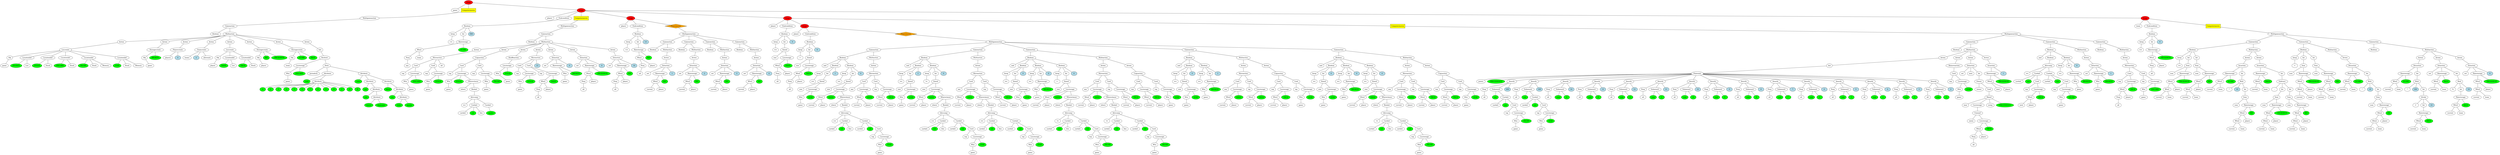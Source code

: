 graph tree{NODE0 [label="Stage" style=filled fillcolor="red"]
NODE0_1 [label="game"]
NODE0 -- NODE0_1
NODE0_2 [label="Computermoves"  style=filled shape=box fillcolor="yellow"]
NODE0_2_2 [label="Multigameaction" ]
NODE0_2_2_0 [label="Gameaction" ]
NODE0_2_2_0_1 [label="Boolean" ]
NODE0_2_2_0 -- NODE0_2_2_0_1
NODE0_2_2_0_2 [label="Multiaction" ]
NODE0_2_2_0_2_0 [label="Action" ]
NODE0_2_2_0_2_0_1 [label="Loccreate" ]
NODE0_2_2_0_2_0_1_2 [label="Obj" ]
NODE0_2_2_0_2_0_1_2_0 [label="game"]
NODE0_2_2_0_2_0_1_2 -- NODE0_2_2_0_2_0_1_2_0
NODE0_2_2_0_2_0_1 -- NODE0_2_2_0_2_0_1_2
NODE0_2_2_0_2_0_1_3 [label="Locationdef" ]
NODE0_2_2_0_2_0_1_3_1 [fillcolor="green" style=filled label="SOURCE"]
NODE0_2_2_0_2_0_1_3 -- NODE0_2_2_0_2_0_1_3_1
NODE0_2_2_0_2_0_1_3_2 [label="List"]
NODE0_2_2_0_2_0_1_3 -- NODE0_2_2_0_2_0_1_3_2
NODE0_2_2_0_2_0_1 -- NODE0_2_2_0_2_0_1_3
NODE0_2_2_0_2_0_1_4 [label="Locationdef" ]
NODE0_2_2_0_2_0_1_4_1 [fillcolor="green" style=filled label="STOCK"]
NODE0_2_2_0_2_0_1_4 -- NODE0_2_2_0_2_0_1_4_1
NODE0_2_2_0_2_0_1_4_2 [label="Stack"]
NODE0_2_2_0_2_0_1_4 -- NODE0_2_2_0_2_0_1_4_2
NODE0_2_2_0_2_0_1 -- NODE0_2_2_0_2_0_1_4
NODE0_2_2_0_2_0_1_5 [label="Locationdef" ]
NODE0_2_2_0_2_0_1_5_1 [fillcolor="green" style=filled label="DISCARD"]
NODE0_2_2_0_2_0_1_5 -- NODE0_2_2_0_2_0_1_5_1
NODE0_2_2_0_2_0_1_5_2 [label="Stack"]
NODE0_2_2_0_2_0_1_5 -- NODE0_2_2_0_2_0_1_5_2
NODE0_2_2_0_2_0_1 -- NODE0_2_2_0_2_0_1_5
NODE0_2_2_0_2_0_1_6 [label="Locationdef" ]
NODE0_2_2_0_2_0_1_6_1 [fillcolor="green" style=filled label="TRUMP"]
NODE0_2_2_0_2_0_1_6 -- NODE0_2_2_0_2_0_1_6_1
NODE0_2_2_0_2_0_1_6_2 [label="Stack"]
NODE0_2_2_0_2_0_1_6 -- NODE0_2_2_0_2_0_1_6_2
NODE0_2_2_0_2_0_1_6_3 [label="Memory"]
NODE0_2_2_0_2_0_1_6 -- NODE0_2_2_0_2_0_1_6_3
NODE0_2_2_0_2_0_1 -- NODE0_2_2_0_2_0_1_6
NODE0_2_2_0_2_0_1_7 [label="Locationdef" ]
NODE0_2_2_0_2_0_1_7_1 [fillcolor="green" style=filled label="LEAD"]
NODE0_2_2_0_2_0_1_7 -- NODE0_2_2_0_2_0_1_7_1
NODE0_2_2_0_2_0_1_7_2 [label="Stack"]
NODE0_2_2_0_2_0_1_7 -- NODE0_2_2_0_2_0_1_7_2
NODE0_2_2_0_2_0_1_7_3 [label="Memory"]
NODE0_2_2_0_2_0_1_7 -- NODE0_2_2_0_2_0_1_7_3
NODE0_2_2_0_2_0_1 -- NODE0_2_2_0_2_0_1_7
NODE0_2_2_0_2_0 -- NODE0_2_2_0_2_0_1
NODE0_2_2_0_2 -- NODE0_2_2_0_2_0
NODE0_2_2_0_2_1 [label="Action" ]
NODE0_2_2_0_2_1_1 [label="Storagecreate" ]
NODE0_2_2_0_2_1_1_2 [label="Obj" ]
NODE0_2_2_0_2_1_1_2_0 [label="game"]
NODE0_2_2_0_2_1_1_2 -- NODE0_2_2_0_2_1_1_2_0
NODE0_2_2_0_2_1_1 -- NODE0_2_2_0_2_1_1_2
NODE0_2_2_0_2_1_1_4 [fillcolor="green" style=filled label="BROKEN"]
NODE0_2_2_0_2_1_1 -- NODE0_2_2_0_2_1_1_4
NODE0_2_2_0_2_1 -- NODE0_2_2_0_2_1_1
NODE0_2_2_0_2 -- NODE0_2_2_0_2_1
NODE0_2_2_0_2_2 [label="Action" ]
NODE0_2_2_0_2_2_1 [label="Playercreate" ]
NODE0_2_2_0_2_2_1_1 [label="players"]
NODE0_2_2_0_2_2_1 -- NODE0_2_2_0_2_2_1_1
NODE0_2_2_0_2_2_1_2 [label="4" style=filled fillcolor="lightblue"]
NODE0_2_2_0_2_2_1 -- NODE0_2_2_0_2_2_1_2
NODE0_2_2_0_2_2 -- NODE0_2_2_0_2_2_1
NODE0_2_2_0_2 -- NODE0_2_2_0_2_2
NODE0_2_2_0_2_3 [label="Action" ]
NODE0_2_2_0_2_3_1 [label="Teamcreate" ]
NODE0_2_2_0_2_3_1_1 [label="teams"]
NODE0_2_2_0_2_3_1 -- NODE0_2_2_0_2_3_1_1
NODE0_2_2_0_2_3_1_2 [label="2" style=filled fillcolor="lightblue"]
NODE0_2_2_0_2_3_1 -- NODE0_2_2_0_2_3_1_2
NODE0_2_2_0_2_3_1_3 [label="alternate"]
NODE0_2_2_0_2_3_1 -- NODE0_2_2_0_2_3_1_3
NODE0_2_2_0_2_3 -- NODE0_2_2_0_2_3_1
NODE0_2_2_0_2 -- NODE0_2_2_0_2_3
NODE0_2_2_0_2_4 [label="Action" ]
NODE0_2_2_0_2_4_1 [label="Loccreate" ]
NODE0_2_2_0_2_4_1_2 [label="Obj" ]
NODE0_2_2_0_2_4_1_2_0 [label="player"]
NODE0_2_2_0_2_4_1_2 -- NODE0_2_2_0_2_4_1_2_0
NODE0_2_2_0_2_4_1 -- NODE0_2_2_0_2_4_1_2
NODE0_2_2_0_2_4_1_3 [label="Locationdef" ]
NODE0_2_2_0_2_4_1_3_1 [fillcolor="green" style=filled label="HAND"]
NODE0_2_2_0_2_4_1_3 -- NODE0_2_2_0_2_4_1_3_1
NODE0_2_2_0_2_4_1_3_2 [label="List"]
NODE0_2_2_0_2_4_1_3 -- NODE0_2_2_0_2_4_1_3_2
NODE0_2_2_0_2_4_1 -- NODE0_2_2_0_2_4_1_3
NODE0_2_2_0_2_4_1_4 [label="Locationdef" ]
NODE0_2_2_0_2_4_1_4_1 [fillcolor="green" style=filled label="TRICK"]
NODE0_2_2_0_2_4_1_4 -- NODE0_2_2_0_2_4_1_4_1
NODE0_2_2_0_2_4_1_4_2 [label="Stack"]
NODE0_2_2_0_2_4_1_4 -- NODE0_2_2_0_2_4_1_4_2
NODE0_2_2_0_2_4_1 -- NODE0_2_2_0_2_4_1_4
NODE0_2_2_0_2_4 -- NODE0_2_2_0_2_4_1
NODE0_2_2_0_2 -- NODE0_2_2_0_2_4
NODE0_2_2_0_2_5 [label="Action" ]
NODE0_2_2_0_2_5_1 [label="Storagecreate" ]
NODE0_2_2_0_2_5_1_2 [label="Obj" ]
NODE0_2_2_0_2_5_1_2_0 [label="player"]
NODE0_2_2_0_2_5_1_2 -- NODE0_2_2_0_2_5_1_2_0
NODE0_2_2_0_2_5_1 -- NODE0_2_2_0_2_5_1_2
NODE0_2_2_0_2_5_1_4 [fillcolor="green" style=filled label="BID"]
NODE0_2_2_0_2_5_1 -- NODE0_2_2_0_2_5_1_4
NODE0_2_2_0_2_5_1_6 [fillcolor="green" style=filled label="TRICKSWON"]
NODE0_2_2_0_2_5_1 -- NODE0_2_2_0_2_5_1_6
NODE0_2_2_0_2_5 -- NODE0_2_2_0_2_5_1
NODE0_2_2_0_2 -- NODE0_2_2_0_2_5
NODE0_2_2_0_2_6 [label="Action" ]
NODE0_2_2_0_2_6_1 [label="Storagecreate" ]
NODE0_2_2_0_2_6_1_2 [label="Obj" ]
NODE0_2_2_0_2_6_1_2_0 [label="team"]
NODE0_2_2_0_2_6_1_2 -- NODE0_2_2_0_2_6_1_2_0
NODE0_2_2_0_2_6_1 -- NODE0_2_2_0_2_6_1_2
NODE0_2_2_0_2_6_1_4 [fillcolor="green" style=filled label="SCORE"]
NODE0_2_2_0_2_6_1 -- NODE0_2_2_0_2_6_1_4
NODE0_2_2_0_2_6_1_6 [fillcolor="green" style=filled label="BAGS"]
NODE0_2_2_0_2_6_1 -- NODE0_2_2_0_2_6_1_6
NODE0_2_2_0_2_6 -- NODE0_2_2_0_2_6_1
NODE0_2_2_0_2 -- NODE0_2_2_0_2_6
NODE0_2_2_0_2_7 [label="Action" ]
NODE0_2_2_0_2_7_1 [label="Init" ]
NODE0_2_2_0_2_7_1_1 [label="Deckinit" ]
NODE0_2_2_0_2_7_1_1_0 [label="Locstorage" ]
NODE0_2_2_0_2_7_1_1_0_1 [label="Who" ]
NODE0_2_2_0_2_7_1_1_0_1_0 [label="game"]
NODE0_2_2_0_2_7_1_1_0_1 -- NODE0_2_2_0_2_7_1_1_0_1_0
NODE0_2_2_0_2_7_1_1_0 -- NODE0_2_2_0_2_7_1_1_0_1
NODE0_2_2_0_2_7_1_1_0_3 [fillcolor="green" style=filled label="DISCARD"]
NODE0_2_2_0_2_7_1_1_0 -- NODE0_2_2_0_2_7_1_1_0_3
NODE0_2_2_0_2_7_1_1 -- NODE0_2_2_0_2_7_1_1_0
NODE0_2_2_0_2_7_1_1_1 [label="Deck" ]
NODE0_2_2_0_2_7_1_1_1_1 [label="permdeck"]
NODE0_2_2_0_2_7_1_1_1 -- NODE0_2_2_0_2_7_1_1_1_1
NODE0_2_2_0_2_7_1_1_1_2 [label="Attribute" ]
NODE0_2_2_0_2_7_1_1_1_2_1 [fillcolor="green" style=filled label="rank"]
NODE0_2_2_0_2_7_1_1_1_2 -- NODE0_2_2_0_2_7_1_1_1_2_1
NODE0_2_2_0_2_7_1_1_1_2_2 [label="Attribute" ]
NODE0_2_2_0_2_7_1_1_1_2_2_1 [fillcolor="green" style=filled label="A"]
NODE0_2_2_0_2_7_1_1_1_2_2 -- NODE0_2_2_0_2_7_1_1_1_2_2_1
NODE0_2_2_0_2_7_1_1_1_2_2_3 [fillcolor="green" style=filled label="2"]
NODE0_2_2_0_2_7_1_1_1_2_2 -- NODE0_2_2_0_2_7_1_1_1_2_2_3
NODE0_2_2_0_2_7_1_1_1_2_2_5 [fillcolor="green" style=filled label="3"]
NODE0_2_2_0_2_7_1_1_1_2_2 -- NODE0_2_2_0_2_7_1_1_1_2_2_5
NODE0_2_2_0_2_7_1_1_1_2_2_7 [fillcolor="green" style=filled label="4"]
NODE0_2_2_0_2_7_1_1_1_2_2 -- NODE0_2_2_0_2_7_1_1_1_2_2_7
NODE0_2_2_0_2_7_1_1_1_2_2_9 [fillcolor="green" style=filled label="5"]
NODE0_2_2_0_2_7_1_1_1_2_2 -- NODE0_2_2_0_2_7_1_1_1_2_2_9
NODE0_2_2_0_2_7_1_1_1_2_2_11 [fillcolor="green" style=filled label="6"]
NODE0_2_2_0_2_7_1_1_1_2_2 -- NODE0_2_2_0_2_7_1_1_1_2_2_11
NODE0_2_2_0_2_7_1_1_1_2_2_13 [fillcolor="green" style=filled label="7"]
NODE0_2_2_0_2_7_1_1_1_2_2 -- NODE0_2_2_0_2_7_1_1_1_2_2_13
NODE0_2_2_0_2_7_1_1_1_2_2_15 [fillcolor="green" style=filled label="8"]
NODE0_2_2_0_2_7_1_1_1_2_2 -- NODE0_2_2_0_2_7_1_1_1_2_2_15
NODE0_2_2_0_2_7_1_1_1_2_2_17 [fillcolor="green" style=filled label="9"]
NODE0_2_2_0_2_7_1_1_1_2_2 -- NODE0_2_2_0_2_7_1_1_1_2_2_17
NODE0_2_2_0_2_7_1_1_1_2_2_19 [fillcolor="green" style=filled label="10"]
NODE0_2_2_0_2_7_1_1_1_2_2 -- NODE0_2_2_0_2_7_1_1_1_2_2_19
NODE0_2_2_0_2_7_1_1_1_2_2_21 [fillcolor="green" style=filled label="J"]
NODE0_2_2_0_2_7_1_1_1_2_2 -- NODE0_2_2_0_2_7_1_1_1_2_2_21
NODE0_2_2_0_2_7_1_1_1_2_2_23 [fillcolor="green" style=filled label="Q"]
NODE0_2_2_0_2_7_1_1_1_2_2 -- NODE0_2_2_0_2_7_1_1_1_2_2_23
NODE0_2_2_0_2_7_1_1_1_2_2_25 [fillcolor="green" style=filled label="K"]
NODE0_2_2_0_2_7_1_1_1_2_2 -- NODE0_2_2_0_2_7_1_1_1_2_2_25
NODE0_2_2_0_2_7_1_1_1_2 -- NODE0_2_2_0_2_7_1_1_1_2_2
NODE0_2_2_0_2_7_1_1_1 -- NODE0_2_2_0_2_7_1_1_1_2
NODE0_2_2_0_2_7_1_1_1_3 [label="Attribute" ]
NODE0_2_2_0_2_7_1_1_1_3_1 [fillcolor="green" style=filled label="color"]
NODE0_2_2_0_2_7_1_1_1_3 -- NODE0_2_2_0_2_7_1_1_1_3_1
NODE0_2_2_0_2_7_1_1_1_3_2 [label="Attribute" ]
NODE0_2_2_0_2_7_1_1_1_3_2_1 [fillcolor="green" style=filled label="red"]
NODE0_2_2_0_2_7_1_1_1_3_2 -- NODE0_2_2_0_2_7_1_1_1_3_2_1
NODE0_2_2_0_2_7_1_1_1_3_2_2 [label="Attribute" ]
NODE0_2_2_0_2_7_1_1_1_3_2_2_1 [fillcolor="green" style=filled label="suit"]
NODE0_2_2_0_2_7_1_1_1_3_2_2 -- NODE0_2_2_0_2_7_1_1_1_3_2_2_1
NODE0_2_2_0_2_7_1_1_1_3_2_2_2 [label="Attribute" ]
NODE0_2_2_0_2_7_1_1_1_3_2_2_2_1 [fillcolor="green" style=filled label="hearts"]
NODE0_2_2_0_2_7_1_1_1_3_2_2_2 -- NODE0_2_2_0_2_7_1_1_1_3_2_2_2_1
NODE0_2_2_0_2_7_1_1_1_3_2_2_2_3 [fillcolor="green" style=filled label="diamonds"]
NODE0_2_2_0_2_7_1_1_1_3_2_2_2 -- NODE0_2_2_0_2_7_1_1_1_3_2_2_2_3
NODE0_2_2_0_2_7_1_1_1_3_2_2 -- NODE0_2_2_0_2_7_1_1_1_3_2_2_2
NODE0_2_2_0_2_7_1_1_1_3_2 -- NODE0_2_2_0_2_7_1_1_1_3_2_2
NODE0_2_2_0_2_7_1_1_1_3 -- NODE0_2_2_0_2_7_1_1_1_3_2
NODE0_2_2_0_2_7_1_1_1_3_3 [label="Attribute" ]
NODE0_2_2_0_2_7_1_1_1_3_3_1 [fillcolor="green" style=filled label="black"]
NODE0_2_2_0_2_7_1_1_1_3_3 -- NODE0_2_2_0_2_7_1_1_1_3_3_1
NODE0_2_2_0_2_7_1_1_1_3_3_2 [label="Attribute" ]
NODE0_2_2_0_2_7_1_1_1_3_3_2_1 [fillcolor="green" style=filled label="suit"]
NODE0_2_2_0_2_7_1_1_1_3_3_2 -- NODE0_2_2_0_2_7_1_1_1_3_3_2_1
NODE0_2_2_0_2_7_1_1_1_3_3_2_2 [label="Attribute" ]
NODE0_2_2_0_2_7_1_1_1_3_3_2_2_1 [fillcolor="green" style=filled label="clubs"]
NODE0_2_2_0_2_7_1_1_1_3_3_2_2 -- NODE0_2_2_0_2_7_1_1_1_3_3_2_2_1
NODE0_2_2_0_2_7_1_1_1_3_3_2_2_3 [fillcolor="green" style=filled label="spades"]
NODE0_2_2_0_2_7_1_1_1_3_3_2_2 -- NODE0_2_2_0_2_7_1_1_1_3_3_2_2_3
NODE0_2_2_0_2_7_1_1_1_3_3_2 -- NODE0_2_2_0_2_7_1_1_1_3_3_2_2
NODE0_2_2_0_2_7_1_1_1_3_3 -- NODE0_2_2_0_2_7_1_1_1_3_3_2
NODE0_2_2_0_2_7_1_1_1_3 -- NODE0_2_2_0_2_7_1_1_1_3_3
NODE0_2_2_0_2_7_1_1_1 -- NODE0_2_2_0_2_7_1_1_1_3
NODE0_2_2_0_2_7_1_1 -- NODE0_2_2_0_2_7_1_1_1
NODE0_2_2_0_2_7_1 -- NODE0_2_2_0_2_7_1_1
NODE0_2_2_0_2_7 -- NODE0_2_2_0_2_7_1
NODE0_2_2_0_2 -- NODE0_2_2_0_2_7
NODE0_2_2_0 -- NODE0_2_2_0_2
NODE0_2_2 -- NODE0_2_2_0
NODE0_2 -- NODE0_2_2
NODE0 -- NODE0_2
NODE0_3 [label="Stage"  style=filled fillcolor="red"]
NODE0_3_2 [label="player"]
NODE0_3 -- NODE0_3_2
NODE0_3_3 [label="Endcondition" ]
NODE0_3_3_2 [label="Boolean" ]
NODE0_3_3_2_1 [label="Intop" ]
NODE0_3_3_2_1_0 [label=">="]
NODE0_3_3_2_1 -- NODE0_3_3_2_1_0
NODE0_3_3_2 -- NODE0_3_3_2_1
NODE0_3_3_2_2 [label="Int" ]
NODE0_3_3_2_2_0 [label="Rawstorage" ]
NODE0_3_3_2_2_0_1 [label="Who2" ]
NODE0_3_3_2_2_0_1_1 [label="Posq" ]
NODE0_3_3_2_2_0_1_1_0 [label="any"]
NODE0_3_3_2_2_0_1_1 -- NODE0_3_3_2_2_0_1_1_0
NODE0_3_3_2_2_0_1 -- NODE0_3_3_2_2_0_1_1
NODE0_3_3_2_2_0_1_2 [label="team"]
NODE0_3_3_2_2_0_1 -- NODE0_3_3_2_2_0_1_2
NODE0_3_3_2_2_0 -- NODE0_3_3_2_2_0_1
NODE0_3_3_2_2_0_3 [fillcolor="green" style=filled label="SCORE"]
NODE0_3_3_2_2_0 -- NODE0_3_3_2_2_0_3
NODE0_3_3_2_2 -- NODE0_3_3_2_2_0
NODE0_3_3_2 -- NODE0_3_3_2_2
NODE0_3_3_2_3 [label="500" style=filled fillcolor="lightblue"]
NODE0_3_3_2 -- NODE0_3_3_2_3
NODE0_3_3 -- NODE0_3_3_2
NODE0_3 -- NODE0_3_3
NODE0_3_4 [label="Computermoves"  style=filled shape=box fillcolor="yellow"]
NODE0_3_4_2 [label="Multigameaction" ]
NODE0_3_4_2_0 [label="Gameaction" ]
NODE0_3_4_2_0_1 [label="Boolean" ]
NODE0_3_4_2_0 -- NODE0_3_4_2_0_1
NODE0_3_4_2_0_2 [label="Multiaction" ]
NODE0_3_4_2_0_2_0 [label="Action" ]
NODE0_3_4_2_0_2_0_1 [label="Moveaction" ]
NODE0_3_4_2_0_2_0_1_1 [label="Card" ]
NODE0_3_4_2_0_2_0_1_1_1 [label="top"]
NODE0_3_4_2_0_2_0_1_1 -- NODE0_3_4_2_0_2_0_1_1_1
NODE0_3_4_2_0_2_0_1_1_2 [label="Locstorage" ]
NODE0_3_4_2_0_2_0_1_1_2_1 [label="Who" ]
NODE0_3_4_2_0_2_0_1_1_2_1_0 [label="game"]
NODE0_3_4_2_0_2_0_1_1_2_1 -- NODE0_3_4_2_0_2_0_1_1_2_1_0
NODE0_3_4_2_0_2_0_1_1_2 -- NODE0_3_4_2_0_2_0_1_1_2_1
NODE0_3_4_2_0_2_0_1_1_2_3 [fillcolor="green" style=filled label="DISCARD"]
NODE0_3_4_2_0_2_0_1_1_2 -- NODE0_3_4_2_0_2_0_1_1_2_3
NODE0_3_4_2_0_2_0_1_1 -- NODE0_3_4_2_0_2_0_1_1_2
NODE0_3_4_2_0_2_0_1 -- NODE0_3_4_2_0_2_0_1_1
NODE0_3_4_2_0_2_0_1_2 [label="Card" ]
NODE0_3_4_2_0_2_0_1_2_1 [label="top"]
NODE0_3_4_2_0_2_0_1_2 -- NODE0_3_4_2_0_2_0_1_2_1
NODE0_3_4_2_0_2_0_1_2_2 [label="Locstorage" ]
NODE0_3_4_2_0_2_0_1_2_2_1 [label="Who" ]
NODE0_3_4_2_0_2_0_1_2_2_1_0 [label="game"]
NODE0_3_4_2_0_2_0_1_2_2_1 -- NODE0_3_4_2_0_2_0_1_2_2_1_0
NODE0_3_4_2_0_2_0_1_2_2 -- NODE0_3_4_2_0_2_0_1_2_2_1
NODE0_3_4_2_0_2_0_1_2_2_3 [fillcolor="green" style=filled label="STOCK"]
NODE0_3_4_2_0_2_0_1_2_2 -- NODE0_3_4_2_0_2_0_1_2_2_3
NODE0_3_4_2_0_2_0_1_2 -- NODE0_3_4_2_0_2_0_1_2_2
NODE0_3_4_2_0_2_0_1 -- NODE0_3_4_2_0_2_0_1_2
NODE0_3_4_2_0_2_0_1_3 [label="all"]
NODE0_3_4_2_0_2_0_1 -- NODE0_3_4_2_0_2_0_1_3
NODE0_3_4_2_0_2_0 -- NODE0_3_4_2_0_2_0_1
NODE0_3_4_2_0_2 -- NODE0_3_4_2_0_2_0
NODE0_3_4_2_0_2_1 [label="Action" ]
NODE0_3_4_2_0_2_1_1 [label="Copyaction" ]
NODE0_3_4_2_0_2_1_1_1 [label="Card" ]
NODE0_3_4_2_0_2_1_1_1_1 [label="top"]
NODE0_3_4_2_0_2_1_1_1 -- NODE0_3_4_2_0_2_1_1_1_1
NODE0_3_4_2_0_2_1_1_1_2 [label="Locstorage" ]
NODE0_3_4_2_0_2_1_1_1_2_1 [label="Who" ]
NODE0_3_4_2_0_2_1_1_1_2_1_0 [label="game"]
NODE0_3_4_2_0_2_1_1_1_2_1 -- NODE0_3_4_2_0_2_1_1_1_2_1_0
NODE0_3_4_2_0_2_1_1_1_2 -- NODE0_3_4_2_0_2_1_1_1_2_1
NODE0_3_4_2_0_2_1_1_1_2_3 [fillcolor="green" style=filled label="STOCK"]
NODE0_3_4_2_0_2_1_1_1_2 -- NODE0_3_4_2_0_2_1_1_1_2_3
NODE0_3_4_2_0_2_1_1_1_2_4 [label="Whereclause" ]
NODE0_3_4_2_0_2_1_1_1_2_4_0 [label="where"]
NODE0_3_4_2_0_2_1_1_1_2_4 -- NODE0_3_4_2_0_2_1_1_1_2_4_0
NODE0_3_4_2_0_2_1_1_1_2_4_1 [label="Boolatt" ]
NODE0_3_4_2_0_2_1_1_1_2_4_1_1 [label="Attrcomp" ]
NODE0_3_4_2_0_2_1_1_1_2_4_1_1_0 [label="=="]
NODE0_3_4_2_0_2_1_1_1_2_4_1_1 -- NODE0_3_4_2_0_2_1_1_1_2_4_1_1_0
NODE0_3_4_2_0_2_1_1_1_2_4_1_1_1 [label="Cardatt" ]
NODE0_3_4_2_0_2_1_1_1_2_4_1_1_1_1 [label="cardatt"]
NODE0_3_4_2_0_2_1_1_1_2_4_1_1_1 -- NODE0_3_4_2_0_2_1_1_1_2_4_1_1_1_1
NODE0_3_4_2_0_2_1_1_1_2_4_1_1_1_2 [fillcolor="green" style=filled label="suit"]
NODE0_3_4_2_0_2_1_1_1_2_4_1_1_1 -- NODE0_3_4_2_0_2_1_1_1_2_4_1_1_1_2
NODE0_3_4_2_0_2_1_1_1_2_4_1_1_1_3 [label="this"]
NODE0_3_4_2_0_2_1_1_1_2_4_1_1_1 -- NODE0_3_4_2_0_2_1_1_1_2_4_1_1_1_3
NODE0_3_4_2_0_2_1_1_1_2_4_1_1 -- NODE0_3_4_2_0_2_1_1_1_2_4_1_1_1
NODE0_3_4_2_0_2_1_1_1_2_4_1_1_2 [label="Cardatt" ]
NODE0_3_4_2_0_2_1_1_1_2_4_1_1_2_0 [fillcolor="green" style=filled label="spades"]
NODE0_3_4_2_0_2_1_1_1_2_4_1_1_2 -- NODE0_3_4_2_0_2_1_1_1_2_4_1_1_2_0
NODE0_3_4_2_0_2_1_1_1_2_4_1_1 -- NODE0_3_4_2_0_2_1_1_1_2_4_1_1_2
NODE0_3_4_2_0_2_1_1_1_2_4_1 -- NODE0_3_4_2_0_2_1_1_1_2_4_1_1
NODE0_3_4_2_0_2_1_1_1_2_4 -- NODE0_3_4_2_0_2_1_1_1_2_4_1
NODE0_3_4_2_0_2_1_1_1_2 -- NODE0_3_4_2_0_2_1_1_1_2_4
NODE0_3_4_2_0_2_1_1_1 -- NODE0_3_4_2_0_2_1_1_1_2
NODE0_3_4_2_0_2_1_1 -- NODE0_3_4_2_0_2_1_1_1
NODE0_3_4_2_0_2_1_1_2 [label="Card" ]
NODE0_3_4_2_0_2_1_1_2_1 [label="top"]
NODE0_3_4_2_0_2_1_1_2 -- NODE0_3_4_2_0_2_1_1_2_1
NODE0_3_4_2_0_2_1_1_2_2 [label="Locstorage" ]
NODE0_3_4_2_0_2_1_1_2_2_1 [label="Who" ]
NODE0_3_4_2_0_2_1_1_2_2_1_0 [label="game"]
NODE0_3_4_2_0_2_1_1_2_2_1 -- NODE0_3_4_2_0_2_1_1_2_2_1_0
NODE0_3_4_2_0_2_1_1_2_2 -- NODE0_3_4_2_0_2_1_1_2_2_1
NODE0_3_4_2_0_2_1_1_2_2_3 [fillcolor="green" style=filled label="TRUMP"]
NODE0_3_4_2_0_2_1_1_2_2 -- NODE0_3_4_2_0_2_1_1_2_2_3
NODE0_3_4_2_0_2_1_1_2 -- NODE0_3_4_2_0_2_1_1_2_2
NODE0_3_4_2_0_2_1_1 -- NODE0_3_4_2_0_2_1_1_2
NODE0_3_4_2_0_2_1 -- NODE0_3_4_2_0_2_1_1
NODE0_3_4_2_0_2 -- NODE0_3_4_2_0_2_1
NODE0_3_4_2_0_2_2 [label="Action" ]
NODE0_3_4_2_0_2_2_1 [label="Shuffleaction" ]
NODE0_3_4_2_0_2_2_1_1 [label="Locstorage" ]
NODE0_3_4_2_0_2_2_1_1_1 [label="Who" ]
NODE0_3_4_2_0_2_2_1_1_1_0 [label="game"]
NODE0_3_4_2_0_2_2_1_1_1 -- NODE0_3_4_2_0_2_2_1_1_1_0
NODE0_3_4_2_0_2_2_1_1 -- NODE0_3_4_2_0_2_2_1_1_1
NODE0_3_4_2_0_2_2_1_1_3 [fillcolor="green" style=filled label="STOCK"]
NODE0_3_4_2_0_2_2_1_1 -- NODE0_3_4_2_0_2_2_1_1_3
NODE0_3_4_2_0_2_2_1 -- NODE0_3_4_2_0_2_2_1_1
NODE0_3_4_2_0_2_2 -- NODE0_3_4_2_0_2_2_1
NODE0_3_4_2_0_2 -- NODE0_3_4_2_0_2_2
NODE0_3_4_2_0_2_3 [label="Action" ]
NODE0_3_4_2_0_2_3_1 [label="Moveaction" ]
NODE0_3_4_2_0_2_3_1_1 [label="Card" ]
NODE0_3_4_2_0_2_3_1_1_1 [label="top"]
NODE0_3_4_2_0_2_3_1_1 -- NODE0_3_4_2_0_2_3_1_1_1
NODE0_3_4_2_0_2_3_1_1_2 [label="Locstorage" ]
NODE0_3_4_2_0_2_3_1_1_2_1 [label="Who" ]
NODE0_3_4_2_0_2_3_1_1_2_1_0 [label="game"]
NODE0_3_4_2_0_2_3_1_1_2_1 -- NODE0_3_4_2_0_2_3_1_1_2_1_0
NODE0_3_4_2_0_2_3_1_1_2 -- NODE0_3_4_2_0_2_3_1_1_2_1
NODE0_3_4_2_0_2_3_1_1_2_3 [fillcolor="green" style=filled label="STOCK"]
NODE0_3_4_2_0_2_3_1_1_2 -- NODE0_3_4_2_0_2_3_1_1_2_3
NODE0_3_4_2_0_2_3_1_1 -- NODE0_3_4_2_0_2_3_1_1_2
NODE0_3_4_2_0_2_3_1 -- NODE0_3_4_2_0_2_3_1_1
NODE0_3_4_2_0_2_3_1_2 [label="Card" ]
NODE0_3_4_2_0_2_3_1_2_1 [label="top"]
NODE0_3_4_2_0_2_3_1_2 -- NODE0_3_4_2_0_2_3_1_2_1
NODE0_3_4_2_0_2_3_1_2_2 [label="Locstorage" ]
NODE0_3_4_2_0_2_3_1_2_2_1 [label="Who2" ]
NODE0_3_4_2_0_2_3_1_2_2_1_1 [label="Posq" ]
NODE0_3_4_2_0_2_3_1_2_2_1_1_0 [label="all"]
NODE0_3_4_2_0_2_3_1_2_2_1_1 -- NODE0_3_4_2_0_2_3_1_2_2_1_1_0
NODE0_3_4_2_0_2_3_1_2_2_1 -- NODE0_3_4_2_0_2_3_1_2_2_1_1
NODE0_3_4_2_0_2_3_1_2_2_1_2 [label="player"]
NODE0_3_4_2_0_2_3_1_2_2_1 -- NODE0_3_4_2_0_2_3_1_2_2_1_2
NODE0_3_4_2_0_2_3_1_2_2 -- NODE0_3_4_2_0_2_3_1_2_2_1
NODE0_3_4_2_0_2_3_1_2_2_3 [fillcolor="green" style=filled label="HAND"]
NODE0_3_4_2_0_2_3_1_2_2 -- NODE0_3_4_2_0_2_3_1_2_2_3
NODE0_3_4_2_0_2_3_1_2 -- NODE0_3_4_2_0_2_3_1_2_2
NODE0_3_4_2_0_2_3_1 -- NODE0_3_4_2_0_2_3_1_2
NODE0_3_4_2_0_2_3_1_3 [label="13" style=filled fillcolor="lightblue"]
NODE0_3_4_2_0_2_3_1 -- NODE0_3_4_2_0_2_3_1_3
NODE0_3_4_2_0_2_3 -- NODE0_3_4_2_0_2_3_1
NODE0_3_4_2_0_2 -- NODE0_3_4_2_0_2_3
NODE0_3_4_2_0_2_4 [label="Action" ]
NODE0_3_4_2_0_2_4_1 [label="Setaction" ]
NODE0_3_4_2_0_2_4_1_0 [label="set"]
NODE0_3_4_2_0_2_4_1 -- NODE0_3_4_2_0_2_4_1_0
NODE0_3_4_2_0_2_4_1_1 [label="Rawstorage" ]
NODE0_3_4_2_0_2_4_1_1_1 [label="Who" ]
NODE0_3_4_2_0_2_4_1_1_1_0 [label="game"]
NODE0_3_4_2_0_2_4_1_1_1 -- NODE0_3_4_2_0_2_4_1_1_1_0
NODE0_3_4_2_0_2_4_1_1 -- NODE0_3_4_2_0_2_4_1_1_1
NODE0_3_4_2_0_2_4_1_1_3 [fillcolor="green" style=filled label="BROKEN"]
NODE0_3_4_2_0_2_4_1_1 -- NODE0_3_4_2_0_2_4_1_1_3
NODE0_3_4_2_0_2_4_1 -- NODE0_3_4_2_0_2_4_1_1
NODE0_3_4_2_0_2_4_1_2 [label="0" style=filled fillcolor="lightblue"]
NODE0_3_4_2_0_2_4_1 -- NODE0_3_4_2_0_2_4_1_2
NODE0_3_4_2_0_2_4 -- NODE0_3_4_2_0_2_4_1
NODE0_3_4_2_0_2 -- NODE0_3_4_2_0_2_4
NODE0_3_4_2_0_2_5 [label="Action" ]
NODE0_3_4_2_0_2_5_1 [label="Setaction" ]
NODE0_3_4_2_0_2_5_1_0 [label="set"]
NODE0_3_4_2_0_2_5_1 -- NODE0_3_4_2_0_2_5_1_0
NODE0_3_4_2_0_2_5_1_1 [label="Rawstorage" ]
NODE0_3_4_2_0_2_5_1_1_1 [label="Who2" ]
NODE0_3_4_2_0_2_5_1_1_1_1 [label="Posq" ]
NODE0_3_4_2_0_2_5_1_1_1_1_0 [label="all"]
NODE0_3_4_2_0_2_5_1_1_1_1 -- NODE0_3_4_2_0_2_5_1_1_1_1_0
NODE0_3_4_2_0_2_5_1_1_1 -- NODE0_3_4_2_0_2_5_1_1_1_1
NODE0_3_4_2_0_2_5_1_1_1_2 [label="player"]
NODE0_3_4_2_0_2_5_1_1_1 -- NODE0_3_4_2_0_2_5_1_1_1_2
NODE0_3_4_2_0_2_5_1_1 -- NODE0_3_4_2_0_2_5_1_1_1
NODE0_3_4_2_0_2_5_1_1_3 [fillcolor="green" style=filled label="TRICKSWON"]
NODE0_3_4_2_0_2_5_1_1 -- NODE0_3_4_2_0_2_5_1_1_3
NODE0_3_4_2_0_2_5_1 -- NODE0_3_4_2_0_2_5_1_1
NODE0_3_4_2_0_2_5_1_2 [label="0" style=filled fillcolor="lightblue"]
NODE0_3_4_2_0_2_5_1 -- NODE0_3_4_2_0_2_5_1_2
NODE0_3_4_2_0_2_5 -- NODE0_3_4_2_0_2_5_1
NODE0_3_4_2_0_2 -- NODE0_3_4_2_0_2_5
NODE0_3_4_2_0_2_6 [label="Action" ]
NODE0_3_4_2_0_2_6_1 [label="Setaction" ]
NODE0_3_4_2_0_2_6_1_0 [label="set"]
NODE0_3_4_2_0_2_6_1 -- NODE0_3_4_2_0_2_6_1_0
NODE0_3_4_2_0_2_6_1_1 [label="Rawstorage" ]
NODE0_3_4_2_0_2_6_1_1_1 [label="Who2" ]
NODE0_3_4_2_0_2_6_1_1_1_1 [label="Posq" ]
NODE0_3_4_2_0_2_6_1_1_1_1_0 [label="all"]
NODE0_3_4_2_0_2_6_1_1_1_1 -- NODE0_3_4_2_0_2_6_1_1_1_1_0
NODE0_3_4_2_0_2_6_1_1_1 -- NODE0_3_4_2_0_2_6_1_1_1_1
NODE0_3_4_2_0_2_6_1_1_1_2 [label="player"]
NODE0_3_4_2_0_2_6_1_1_1 -- NODE0_3_4_2_0_2_6_1_1_1_2
NODE0_3_4_2_0_2_6_1_1 -- NODE0_3_4_2_0_2_6_1_1_1
NODE0_3_4_2_0_2_6_1_1_3 [fillcolor="green" style=filled label="BID"]
NODE0_3_4_2_0_2_6_1_1 -- NODE0_3_4_2_0_2_6_1_1_3
NODE0_3_4_2_0_2_6_1 -- NODE0_3_4_2_0_2_6_1_1
NODE0_3_4_2_0_2_6_1_2 [label="14" style=filled fillcolor="lightblue"]
NODE0_3_4_2_0_2_6_1 -- NODE0_3_4_2_0_2_6_1_2
NODE0_3_4_2_0_2_6 -- NODE0_3_4_2_0_2_6_1
NODE0_3_4_2_0_2 -- NODE0_3_4_2_0_2_6
NODE0_3_4_2_0 -- NODE0_3_4_2_0_2
NODE0_3_4_2 -- NODE0_3_4_2_0
NODE0_3_4 -- NODE0_3_4_2
NODE0_3 -- NODE0_3_4
NODE0_3_5 [label="Stage"  style=filled fillcolor="red"]
NODE0_3_5_2 [label="player"]
NODE0_3_5 -- NODE0_3_5_2
NODE0_3_5_3 [label="Endcondition" ]
NODE0_3_5_3_2 [label="Boolean" ]
NODE0_3_5_3_2_1 [label="Intop" ]
NODE0_3_5_3_2_1_0 [label="<="]
NODE0_3_5_3_2_1 -- NODE0_3_5_3_2_1_0
NODE0_3_5_3_2 -- NODE0_3_5_3_2_1
NODE0_3_5_3_2_2 [label="Int" ]
NODE0_3_5_3_2_2_0 [label="Rawstorage" ]
NODE0_3_5_3_2_2_0_1 [label="Who2" ]
NODE0_3_5_3_2_2_0_1_1 [label="Posq" ]
NODE0_3_5_3_2_2_0_1_1_0 [label="all"]
NODE0_3_5_3_2_2_0_1_1 -- NODE0_3_5_3_2_2_0_1_1_0
NODE0_3_5_3_2_2_0_1 -- NODE0_3_5_3_2_2_0_1_1
NODE0_3_5_3_2_2_0_1_2 [label="player"]
NODE0_3_5_3_2_2_0_1 -- NODE0_3_5_3_2_2_0_1_2
NODE0_3_5_3_2_2_0 -- NODE0_3_5_3_2_2_0_1
NODE0_3_5_3_2_2_0_3 [fillcolor="green" style=filled label="BID"]
NODE0_3_5_3_2_2_0 -- NODE0_3_5_3_2_2_0_3
NODE0_3_5_3_2_2 -- NODE0_3_5_3_2_2_0
NODE0_3_5_3_2 -- NODE0_3_5_3_2_2
NODE0_3_5_3_2_3 [label="13" style=filled fillcolor="lightblue"]
NODE0_3_5_3_2 -- NODE0_3_5_3_2_3
NODE0_3_5_3 -- NODE0_3_5_3_2
NODE0_3_5 -- NODE0_3_5_3
NODE0_3_5_4 [label="Playermoves"  style=filled shape=diamond fillcolor="orange"]
NODE0_3_5_4_2 [label="Multigameaction" ]
NODE0_3_5_4_2_0 [label="Gameaction" ]
NODE0_3_5_4_2_0_1 [label="Boolean" ]
NODE0_3_5_4_2_0 -- NODE0_3_5_4_2_0_1
NODE0_3_5_4_2_0_2 [label="Multiaction" ]
NODE0_3_5_4_2_0_2_0 [label="Action" ]
NODE0_3_5_4_2_0_2_0_1 [label="Setaction" ]
NODE0_3_5_4_2_0_2_0_1_0 [label="set"]
NODE0_3_5_4_2_0_2_0_1 -- NODE0_3_5_4_2_0_2_0_1_0
NODE0_3_5_4_2_0_2_0_1_1 [label="Rawstorage" ]
NODE0_3_5_4_2_0_2_0_1_1_1 [label="Who2" ]
NODE0_3_5_4_2_0_2_0_1_1_1_1 [label="current"]
NODE0_3_5_4_2_0_2_0_1_1_1 -- NODE0_3_5_4_2_0_2_0_1_1_1_1
NODE0_3_5_4_2_0_2_0_1_1_1_2 [label="player"]
NODE0_3_5_4_2_0_2_0_1_1_1 -- NODE0_3_5_4_2_0_2_0_1_1_1_2
NODE0_3_5_4_2_0_2_0_1_1 -- NODE0_3_5_4_2_0_2_0_1_1_1
NODE0_3_5_4_2_0_2_0_1_1_3 [fillcolor="green" style=filled label="BID"]
NODE0_3_5_4_2_0_2_0_1_1 -- NODE0_3_5_4_2_0_2_0_1_1_3
NODE0_3_5_4_2_0_2_0_1 -- NODE0_3_5_4_2_0_2_0_1_1
NODE0_3_5_4_2_0_2_0_1_2 [label="1" style=filled fillcolor="lightblue"]
NODE0_3_5_4_2_0_2_0_1 -- NODE0_3_5_4_2_0_2_0_1_2
NODE0_3_5_4_2_0_2_0 -- NODE0_3_5_4_2_0_2_0_1
NODE0_3_5_4_2_0_2 -- NODE0_3_5_4_2_0_2_0
NODE0_3_5_4_2_0 -- NODE0_3_5_4_2_0_2
NODE0_3_5_4_2 -- NODE0_3_5_4_2_0
NODE0_3_5_4_2_1 [label="Gameaction" ]
NODE0_3_5_4_2_1_1 [label="Boolean" ]
NODE0_3_5_4_2_1 -- NODE0_3_5_4_2_1_1
NODE0_3_5_4_2_1_2 [label="Multiaction" ]
NODE0_3_5_4_2_1_2_0 [label="Action" ]
NODE0_3_5_4_2_1_2_0_1 [label="Setaction" ]
NODE0_3_5_4_2_1_2_0_1_0 [label="set"]
NODE0_3_5_4_2_1_2_0_1 -- NODE0_3_5_4_2_1_2_0_1_0
NODE0_3_5_4_2_1_2_0_1_1 [label="Rawstorage" ]
NODE0_3_5_4_2_1_2_0_1_1_1 [label="Who2" ]
NODE0_3_5_4_2_1_2_0_1_1_1_1 [label="current"]
NODE0_3_5_4_2_1_2_0_1_1_1 -- NODE0_3_5_4_2_1_2_0_1_1_1_1
NODE0_3_5_4_2_1_2_0_1_1_1_2 [label="player"]
NODE0_3_5_4_2_1_2_0_1_1_1 -- NODE0_3_5_4_2_1_2_0_1_1_1_2
NODE0_3_5_4_2_1_2_0_1_1 -- NODE0_3_5_4_2_1_2_0_1_1_1
NODE0_3_5_4_2_1_2_0_1_1_3 [fillcolor="green" style=filled label="BID"]
NODE0_3_5_4_2_1_2_0_1_1 -- NODE0_3_5_4_2_1_2_0_1_1_3
NODE0_3_5_4_2_1_2_0_1 -- NODE0_3_5_4_2_1_2_0_1_1
NODE0_3_5_4_2_1_2_0_1_2 [label="2" style=filled fillcolor="lightblue"]
NODE0_3_5_4_2_1_2_0_1 -- NODE0_3_5_4_2_1_2_0_1_2
NODE0_3_5_4_2_1_2_0 -- NODE0_3_5_4_2_1_2_0_1
NODE0_3_5_4_2_1_2 -- NODE0_3_5_4_2_1_2_0
NODE0_3_5_4_2_1 -- NODE0_3_5_4_2_1_2
NODE0_3_5_4_2 -- NODE0_3_5_4_2_1
NODE0_3_5_4_2_2 [label="Gameaction" ]
NODE0_3_5_4_2_2_1 [label="Boolean" ]
NODE0_3_5_4_2_2 -- NODE0_3_5_4_2_2_1
NODE0_3_5_4_2_2_2 [label="Multiaction" ]
NODE0_3_5_4_2_2_2_0 [label="Action" ]
NODE0_3_5_4_2_2_2_0_1 [label="Setaction" ]
NODE0_3_5_4_2_2_2_0_1_0 [label="set"]
NODE0_3_5_4_2_2_2_0_1 -- NODE0_3_5_4_2_2_2_0_1_0
NODE0_3_5_4_2_2_2_0_1_1 [label="Rawstorage" ]
NODE0_3_5_4_2_2_2_0_1_1_1 [label="Who2" ]
NODE0_3_5_4_2_2_2_0_1_1_1_1 [label="current"]
NODE0_3_5_4_2_2_2_0_1_1_1 -- NODE0_3_5_4_2_2_2_0_1_1_1_1
NODE0_3_5_4_2_2_2_0_1_1_1_2 [label="player"]
NODE0_3_5_4_2_2_2_0_1_1_1 -- NODE0_3_5_4_2_2_2_0_1_1_1_2
NODE0_3_5_4_2_2_2_0_1_1 -- NODE0_3_5_4_2_2_2_0_1_1_1
NODE0_3_5_4_2_2_2_0_1_1_3 [fillcolor="green" style=filled label="BID"]
NODE0_3_5_4_2_2_2_0_1_1 -- NODE0_3_5_4_2_2_2_0_1_1_3
NODE0_3_5_4_2_2_2_0_1 -- NODE0_3_5_4_2_2_2_0_1_1
NODE0_3_5_4_2_2_2_0_1_2 [label="3" style=filled fillcolor="lightblue"]
NODE0_3_5_4_2_2_2_0_1 -- NODE0_3_5_4_2_2_2_0_1_2
NODE0_3_5_4_2_2_2_0 -- NODE0_3_5_4_2_2_2_0_1
NODE0_3_5_4_2_2_2 -- NODE0_3_5_4_2_2_2_0
NODE0_3_5_4_2_2 -- NODE0_3_5_4_2_2_2
NODE0_3_5_4_2 -- NODE0_3_5_4_2_2
NODE0_3_5_4_2_3 [label="Gameaction" ]
NODE0_3_5_4_2_3_1 [label="Boolean" ]
NODE0_3_5_4_2_3 -- NODE0_3_5_4_2_3_1
NODE0_3_5_4_2_3_2 [label="Multiaction" ]
NODE0_3_5_4_2_3_2_0 [label="Action" ]
NODE0_3_5_4_2_3_2_0_1 [label="Setaction" ]
NODE0_3_5_4_2_3_2_0_1_0 [label="set"]
NODE0_3_5_4_2_3_2_0_1 -- NODE0_3_5_4_2_3_2_0_1_0
NODE0_3_5_4_2_3_2_0_1_1 [label="Rawstorage" ]
NODE0_3_5_4_2_3_2_0_1_1_1 [label="Who2" ]
NODE0_3_5_4_2_3_2_0_1_1_1_1 [label="current"]
NODE0_3_5_4_2_3_2_0_1_1_1 -- NODE0_3_5_4_2_3_2_0_1_1_1_1
NODE0_3_5_4_2_3_2_0_1_1_1_2 [label="player"]
NODE0_3_5_4_2_3_2_0_1_1_1 -- NODE0_3_5_4_2_3_2_0_1_1_1_2
NODE0_3_5_4_2_3_2_0_1_1 -- NODE0_3_5_4_2_3_2_0_1_1_1
NODE0_3_5_4_2_3_2_0_1_1_3 [fillcolor="green" style=filled label="BID"]
NODE0_3_5_4_2_3_2_0_1_1 -- NODE0_3_5_4_2_3_2_0_1_1_3
NODE0_3_5_4_2_3_2_0_1 -- NODE0_3_5_4_2_3_2_0_1_1
NODE0_3_5_4_2_3_2_0_1_2 [label="4" style=filled fillcolor="lightblue"]
NODE0_3_5_4_2_3_2_0_1 -- NODE0_3_5_4_2_3_2_0_1_2
NODE0_3_5_4_2_3_2_0 -- NODE0_3_5_4_2_3_2_0_1
NODE0_3_5_4_2_3_2 -- NODE0_3_5_4_2_3_2_0
NODE0_3_5_4_2_3 -- NODE0_3_5_4_2_3_2
NODE0_3_5_4_2 -- NODE0_3_5_4_2_3
NODE0_3_5_4 -- NODE0_3_5_4_2
NODE0_3_5 -- NODE0_3_5_4
NODE0_3 -- NODE0_3_5
NODE0_3_6 [label="Stage"  style=filled fillcolor="red"]
NODE0_3_6_2 [label="player"]
NODE0_3_6 -- NODE0_3_6_2
NODE0_3_6_3 [label="Endcondition" ]
NODE0_3_6_3_2 [label="Boolean" ]
NODE0_3_6_3_2_1 [label="Intop" ]
NODE0_3_6_3_2_1_0 [label="=="]
NODE0_3_6_3_2_1 -- NODE0_3_6_3_2_1_0
NODE0_3_6_3_2 -- NODE0_3_6_3_2_1
NODE0_3_6_3_2_2 [label="Int" ]
NODE0_3_6_3_2_2_0 [label="Sizeof" ]
NODE0_3_6_3_2_2_0_1 [label="size"]
NODE0_3_6_3_2_2_0 -- NODE0_3_6_3_2_2_0_1
NODE0_3_6_3_2_2_0_2 [label="Locstorage" ]
NODE0_3_6_3_2_2_0_2_1 [label="Who2" ]
NODE0_3_6_3_2_2_0_2_1_1 [label="Posq" ]
NODE0_3_6_3_2_2_0_2_1_1_0 [label="all"]
NODE0_3_6_3_2_2_0_2_1_1 -- NODE0_3_6_3_2_2_0_2_1_1_0
NODE0_3_6_3_2_2_0_2_1 -- NODE0_3_6_3_2_2_0_2_1_1
NODE0_3_6_3_2_2_0_2_1_2 [label="player"]
NODE0_3_6_3_2_2_0_2_1 -- NODE0_3_6_3_2_2_0_2_1_2
NODE0_3_6_3_2_2_0_2 -- NODE0_3_6_3_2_2_0_2_1
NODE0_3_6_3_2_2_0_2_3 [fillcolor="green" style=filled label="HAND"]
NODE0_3_6_3_2_2_0_2 -- NODE0_3_6_3_2_2_0_2_3
NODE0_3_6_3_2_2_0 -- NODE0_3_6_3_2_2_0_2
NODE0_3_6_3_2_2 -- NODE0_3_6_3_2_2_0
NODE0_3_6_3_2 -- NODE0_3_6_3_2_2
NODE0_3_6_3_2_3 [label="0" style=filled fillcolor="lightblue"]
NODE0_3_6_3_2 -- NODE0_3_6_3_2_3
NODE0_3_6_3 -- NODE0_3_6_3_2
NODE0_3_6 -- NODE0_3_6_3
NODE0_3_6_4 [label="Stage"  style=filled fillcolor="red"]
NODE0_3_6_4_2 [label="player"]
NODE0_3_6_4 -- NODE0_3_6_4_2
NODE0_3_6_4_3 [label="Endcondition" ]
NODE0_3_6_4_3_2 [label="Boolean" ]
NODE0_3_6_4_3_2_1 [label="Intop" ]
NODE0_3_6_4_3_2_1_0 [label=">"]
NODE0_3_6_4_3_2_1 -- NODE0_3_6_4_3_2_1_0
NODE0_3_6_4_3_2 -- NODE0_3_6_4_3_2_1
NODE0_3_6_4_3_2_2 [label="Int" ]
NODE0_3_6_4_3_2_2_0 [label="Sizeof" ]
NODE0_3_6_4_3_2_2_0_1 [label="size"]
NODE0_3_6_4_3_2_2_0 -- NODE0_3_6_4_3_2_2_0_1
NODE0_3_6_4_3_2_2_0_2 [label="Locstorage" ]
NODE0_3_6_4_3_2_2_0_2_1 [label="Who2" ]
NODE0_3_6_4_3_2_2_0_2_1_1 [label="Posq" ]
NODE0_3_6_4_3_2_2_0_2_1_1_0 [label="all"]
NODE0_3_6_4_3_2_2_0_2_1_1 -- NODE0_3_6_4_3_2_2_0_2_1_1_0
NODE0_3_6_4_3_2_2_0_2_1 -- NODE0_3_6_4_3_2_2_0_2_1_1
NODE0_3_6_4_3_2_2_0_2_1_2 [label="player"]
NODE0_3_6_4_3_2_2_0_2_1 -- NODE0_3_6_4_3_2_2_0_2_1_2
NODE0_3_6_4_3_2_2_0_2 -- NODE0_3_6_4_3_2_2_0_2_1
NODE0_3_6_4_3_2_2_0_2_3 [fillcolor="green" style=filled label="TRICK"]
NODE0_3_6_4_3_2_2_0_2 -- NODE0_3_6_4_3_2_2_0_2_3
NODE0_3_6_4_3_2_2_0 -- NODE0_3_6_4_3_2_2_0_2
NODE0_3_6_4_3_2_2 -- NODE0_3_6_4_3_2_2_0
NODE0_3_6_4_3_2 -- NODE0_3_6_4_3_2_2
NODE0_3_6_4_3_2_3 [label="0" style=filled fillcolor="lightblue"]
NODE0_3_6_4_3_2 -- NODE0_3_6_4_3_2_3
NODE0_3_6_4_3 -- NODE0_3_6_4_3_2
NODE0_3_6_4 -- NODE0_3_6_4_3
NODE0_3_6_4_4 [label="Playermoves"  style=filled shape=diamond fillcolor="orange"]
NODE0_3_6_4_4_2 [label="Multigameaction" ]
NODE0_3_6_4_4_2_0 [label="Gameaction" ]
NODE0_3_6_4_4_2_0_1 [label="Boolean" ]
NODE0_3_6_4_4_2_0_1_1 [label="and"]
NODE0_3_6_4_4_2_0_1 -- NODE0_3_6_4_4_2_0_1_1
NODE0_3_6_4_4_2_0_1_2 [label="Boolean" ]
NODE0_3_6_4_4_2_0_1_2_1 [label="Intop" ]
NODE0_3_6_4_4_2_0_1_2_1_0 [label="=="]
NODE0_3_6_4_4_2_0_1_2_1 -- NODE0_3_6_4_4_2_0_1_2_1_0
NODE0_3_6_4_4_2_0_1_2 -- NODE0_3_6_4_4_2_0_1_2_1
NODE0_3_6_4_4_2_0_1_2_2 [label="Int" ]
NODE0_3_6_4_4_2_0_1_2_2_0 [label="Sizeof" ]
NODE0_3_6_4_4_2_0_1_2_2_0_1 [label="size"]
NODE0_3_6_4_4_2_0_1_2_2_0 -- NODE0_3_6_4_4_2_0_1_2_2_0_1
NODE0_3_6_4_4_2_0_1_2_2_0_2 [label="Locstorage" ]
NODE0_3_6_4_4_2_0_1_2_2_0_2_1 [label="Who" ]
NODE0_3_6_4_4_2_0_1_2_2_0_2_1_0 [label="game"]
NODE0_3_6_4_4_2_0_1_2_2_0_2_1 -- NODE0_3_6_4_4_2_0_1_2_2_0_2_1_0
NODE0_3_6_4_4_2_0_1_2_2_0_2 -- NODE0_3_6_4_4_2_0_1_2_2_0_2_1
NODE0_3_6_4_4_2_0_1_2_2_0_2_3 [fillcolor="green" style=filled label="LEAD"]
NODE0_3_6_4_4_2_0_1_2_2_0_2 -- NODE0_3_6_4_4_2_0_1_2_2_0_2_3
NODE0_3_6_4_4_2_0_1_2_2_0 -- NODE0_3_6_4_4_2_0_1_2_2_0_2
NODE0_3_6_4_4_2_0_1_2_2 -- NODE0_3_6_4_4_2_0_1_2_2_0
NODE0_3_6_4_4_2_0_1_2 -- NODE0_3_6_4_4_2_0_1_2_2
NODE0_3_6_4_4_2_0_1_2_3 [label="1" style=filled fillcolor="lightblue"]
NODE0_3_6_4_4_2_0_1_2 -- NODE0_3_6_4_4_2_0_1_2_3
NODE0_3_6_4_4_2_0_1 -- NODE0_3_6_4_4_2_0_1_2
NODE0_3_6_4_4_2_0_1_3 [label="Boolean" ]
NODE0_3_6_4_4_2_0_1_3_1 [label="Intop" ]
NODE0_3_6_4_4_2_0_1_3_1_0 [label="=="]
NODE0_3_6_4_4_2_0_1_3_1 -- NODE0_3_6_4_4_2_0_1_3_1_0
NODE0_3_6_4_4_2_0_1_3 -- NODE0_3_6_4_4_2_0_1_3_1
NODE0_3_6_4_4_2_0_1_3_2 [label="Int" ]
NODE0_3_6_4_4_2_0_1_3_2_0 [label="Sizeof" ]
NODE0_3_6_4_4_2_0_1_3_2_0_1 [label="size"]
NODE0_3_6_4_4_2_0_1_3_2_0 -- NODE0_3_6_4_4_2_0_1_3_2_0_1
NODE0_3_6_4_4_2_0_1_3_2_0_2 [label="Locstorage" ]
NODE0_3_6_4_4_2_0_1_3_2_0_2_1 [label="Who2" ]
NODE0_3_6_4_4_2_0_1_3_2_0_2_1_1 [label="current"]
NODE0_3_6_4_4_2_0_1_3_2_0_2_1 -- NODE0_3_6_4_4_2_0_1_3_2_0_2_1_1
NODE0_3_6_4_4_2_0_1_3_2_0_2_1_2 [label="player"]
NODE0_3_6_4_4_2_0_1_3_2_0_2_1 -- NODE0_3_6_4_4_2_0_1_3_2_0_2_1_2
NODE0_3_6_4_4_2_0_1_3_2_0_2 -- NODE0_3_6_4_4_2_0_1_3_2_0_2_1
NODE0_3_6_4_4_2_0_1_3_2_0_2_3 [fillcolor="green" style=filled label="HAND"]
NODE0_3_6_4_4_2_0_1_3_2_0_2 -- NODE0_3_6_4_4_2_0_1_3_2_0_2_3
NODE0_3_6_4_4_2_0_1_3_2_0_2_4 [label="Whereclause" ]
NODE0_3_6_4_4_2_0_1_3_2_0_2_4_0 [label="where"]
NODE0_3_6_4_4_2_0_1_3_2_0_2_4 -- NODE0_3_6_4_4_2_0_1_3_2_0_2_4_0
NODE0_3_6_4_4_2_0_1_3_2_0_2_4_1 [label="Boolatt" ]
NODE0_3_6_4_4_2_0_1_3_2_0_2_4_1_1 [label="Attrcomp" ]
NODE0_3_6_4_4_2_0_1_3_2_0_2_4_1_1_0 [label="=="]
NODE0_3_6_4_4_2_0_1_3_2_0_2_4_1_1 -- NODE0_3_6_4_4_2_0_1_3_2_0_2_4_1_1_0
NODE0_3_6_4_4_2_0_1_3_2_0_2_4_1_1_1 [label="Cardatt" ]
NODE0_3_6_4_4_2_0_1_3_2_0_2_4_1_1_1_1 [label="cardatt"]
NODE0_3_6_4_4_2_0_1_3_2_0_2_4_1_1_1 -- NODE0_3_6_4_4_2_0_1_3_2_0_2_4_1_1_1_1
NODE0_3_6_4_4_2_0_1_3_2_0_2_4_1_1_1_2 [fillcolor="green" style=filled label="suit"]
NODE0_3_6_4_4_2_0_1_3_2_0_2_4_1_1_1 -- NODE0_3_6_4_4_2_0_1_3_2_0_2_4_1_1_1_2
NODE0_3_6_4_4_2_0_1_3_2_0_2_4_1_1_1_3 [label="this"]
NODE0_3_6_4_4_2_0_1_3_2_0_2_4_1_1_1 -- NODE0_3_6_4_4_2_0_1_3_2_0_2_4_1_1_1_3
NODE0_3_6_4_4_2_0_1_3_2_0_2_4_1_1 -- NODE0_3_6_4_4_2_0_1_3_2_0_2_4_1_1_1
NODE0_3_6_4_4_2_0_1_3_2_0_2_4_1_1_2 [label="Cardatt" ]
NODE0_3_6_4_4_2_0_1_3_2_0_2_4_1_1_2_1 [label="cardatt"]
NODE0_3_6_4_4_2_0_1_3_2_0_2_4_1_1_2 -- NODE0_3_6_4_4_2_0_1_3_2_0_2_4_1_1_2_1
NODE0_3_6_4_4_2_0_1_3_2_0_2_4_1_1_2_2 [fillcolor="green" style=filled label="suit"]
NODE0_3_6_4_4_2_0_1_3_2_0_2_4_1_1_2 -- NODE0_3_6_4_4_2_0_1_3_2_0_2_4_1_1_2_2
NODE0_3_6_4_4_2_0_1_3_2_0_2_4_1_1_2_3 [label="Card" ]
NODE0_3_6_4_4_2_0_1_3_2_0_2_4_1_1_2_3_1 [label="top"]
NODE0_3_6_4_4_2_0_1_3_2_0_2_4_1_1_2_3 -- NODE0_3_6_4_4_2_0_1_3_2_0_2_4_1_1_2_3_1
NODE0_3_6_4_4_2_0_1_3_2_0_2_4_1_1_2_3_2 [label="Locstorage" ]
NODE0_3_6_4_4_2_0_1_3_2_0_2_4_1_1_2_3_2_1 [label="Who" ]
NODE0_3_6_4_4_2_0_1_3_2_0_2_4_1_1_2_3_2_1_0 [label="game"]
NODE0_3_6_4_4_2_0_1_3_2_0_2_4_1_1_2_3_2_1 -- NODE0_3_6_4_4_2_0_1_3_2_0_2_4_1_1_2_3_2_1_0
NODE0_3_6_4_4_2_0_1_3_2_0_2_4_1_1_2_3_2 -- NODE0_3_6_4_4_2_0_1_3_2_0_2_4_1_1_2_3_2_1
NODE0_3_6_4_4_2_0_1_3_2_0_2_4_1_1_2_3_2_3 [fillcolor="green" style=filled label="LEAD"]
NODE0_3_6_4_4_2_0_1_3_2_0_2_4_1_1_2_3_2 -- NODE0_3_6_4_4_2_0_1_3_2_0_2_4_1_1_2_3_2_3
NODE0_3_6_4_4_2_0_1_3_2_0_2_4_1_1_2_3 -- NODE0_3_6_4_4_2_0_1_3_2_0_2_4_1_1_2_3_2
NODE0_3_6_4_4_2_0_1_3_2_0_2_4_1_1_2 -- NODE0_3_6_4_4_2_0_1_3_2_0_2_4_1_1_2_3
NODE0_3_6_4_4_2_0_1_3_2_0_2_4_1_1 -- NODE0_3_6_4_4_2_0_1_3_2_0_2_4_1_1_2
NODE0_3_6_4_4_2_0_1_3_2_0_2_4_1 -- NODE0_3_6_4_4_2_0_1_3_2_0_2_4_1_1
NODE0_3_6_4_4_2_0_1_3_2_0_2_4 -- NODE0_3_6_4_4_2_0_1_3_2_0_2_4_1
NODE0_3_6_4_4_2_0_1_3_2_0_2 -- NODE0_3_6_4_4_2_0_1_3_2_0_2_4
NODE0_3_6_4_4_2_0_1_3_2_0 -- NODE0_3_6_4_4_2_0_1_3_2_0_2
NODE0_3_6_4_4_2_0_1_3_2 -- NODE0_3_6_4_4_2_0_1_3_2_0
NODE0_3_6_4_4_2_0_1_3 -- NODE0_3_6_4_4_2_0_1_3_2
NODE0_3_6_4_4_2_0_1_3_3 [label="0" style=filled fillcolor="lightblue"]
NODE0_3_6_4_4_2_0_1_3 -- NODE0_3_6_4_4_2_0_1_3_3
NODE0_3_6_4_4_2_0_1 -- NODE0_3_6_4_4_2_0_1_3
NODE0_3_6_4_4_2_0 -- NODE0_3_6_4_4_2_0_1
NODE0_3_6_4_4_2_0_2 [label="Multiaction" ]
NODE0_3_6_4_4_2_0_2_0 [label="Action" ]
NODE0_3_6_4_4_2_0_2_0_1 [label="Moveaction" ]
NODE0_3_6_4_4_2_0_2_0_1_1 [label="Card" ]
NODE0_3_6_4_4_2_0_2_0_1_1_1 [label="any"]
NODE0_3_6_4_4_2_0_2_0_1_1 -- NODE0_3_6_4_4_2_0_2_0_1_1_1
NODE0_3_6_4_4_2_0_2_0_1_1_2 [label="Locstorage" ]
NODE0_3_6_4_4_2_0_2_0_1_1_2_1 [label="Who2" ]
NODE0_3_6_4_4_2_0_2_0_1_1_2_1_1 [label="current"]
NODE0_3_6_4_4_2_0_2_0_1_1_2_1 -- NODE0_3_6_4_4_2_0_2_0_1_1_2_1_1
NODE0_3_6_4_4_2_0_2_0_1_1_2_1_2 [label="player"]
NODE0_3_6_4_4_2_0_2_0_1_1_2_1 -- NODE0_3_6_4_4_2_0_2_0_1_1_2_1_2
NODE0_3_6_4_4_2_0_2_0_1_1_2 -- NODE0_3_6_4_4_2_0_2_0_1_1_2_1
NODE0_3_6_4_4_2_0_2_0_1_1_2_3 [fillcolor="green" style=filled label="HAND"]
NODE0_3_6_4_4_2_0_2_0_1_1_2 -- NODE0_3_6_4_4_2_0_2_0_1_1_2_3
NODE0_3_6_4_4_2_0_2_0_1_1 -- NODE0_3_6_4_4_2_0_2_0_1_1_2
NODE0_3_6_4_4_2_0_2_0_1 -- NODE0_3_6_4_4_2_0_2_0_1_1
NODE0_3_6_4_4_2_0_2_0_1_2 [label="Card" ]
NODE0_3_6_4_4_2_0_2_0_1_2_1 [label="top"]
NODE0_3_6_4_4_2_0_2_0_1_2 -- NODE0_3_6_4_4_2_0_2_0_1_2_1
NODE0_3_6_4_4_2_0_2_0_1_2_2 [label="Locstorage" ]
NODE0_3_6_4_4_2_0_2_0_1_2_2_1 [label="Who2" ]
NODE0_3_6_4_4_2_0_2_0_1_2_2_1_1 [label="current"]
NODE0_3_6_4_4_2_0_2_0_1_2_2_1 -- NODE0_3_6_4_4_2_0_2_0_1_2_2_1_1
NODE0_3_6_4_4_2_0_2_0_1_2_2_1_2 [label="player"]
NODE0_3_6_4_4_2_0_2_0_1_2_2_1 -- NODE0_3_6_4_4_2_0_2_0_1_2_2_1_2
NODE0_3_6_4_4_2_0_2_0_1_2_2 -- NODE0_3_6_4_4_2_0_2_0_1_2_2_1
NODE0_3_6_4_4_2_0_2_0_1_2_2_3 [fillcolor="green" style=filled label="TRICK"]
NODE0_3_6_4_4_2_0_2_0_1_2_2 -- NODE0_3_6_4_4_2_0_2_0_1_2_2_3
NODE0_3_6_4_4_2_0_2_0_1_2 -- NODE0_3_6_4_4_2_0_2_0_1_2_2
NODE0_3_6_4_4_2_0_2_0_1 -- NODE0_3_6_4_4_2_0_2_0_1_2
NODE0_3_6_4_4_2_0_2_0 -- NODE0_3_6_4_4_2_0_2_0_1
NODE0_3_6_4_4_2_0_2 -- NODE0_3_6_4_4_2_0_2_0
NODE0_3_6_4_4_2_0 -- NODE0_3_6_4_4_2_0_2
NODE0_3_6_4_4_2 -- NODE0_3_6_4_4_2_0
NODE0_3_6_4_4_2_1 [label="Gameaction" ]
NODE0_3_6_4_4_2_1_1 [label="Boolean" ]
NODE0_3_6_4_4_2_1_1_1 [label="and"]
NODE0_3_6_4_4_2_1_1 -- NODE0_3_6_4_4_2_1_1_1
NODE0_3_6_4_4_2_1_1_2 [label="Boolean" ]
NODE0_3_6_4_4_2_1_1_2_1 [label="Intop" ]
NODE0_3_6_4_4_2_1_1_2_1_0 [label="=="]
NODE0_3_6_4_4_2_1_1_2_1 -- NODE0_3_6_4_4_2_1_1_2_1_0
NODE0_3_6_4_4_2_1_1_2 -- NODE0_3_6_4_4_2_1_1_2_1
NODE0_3_6_4_4_2_1_1_2_2 [label="Int" ]
NODE0_3_6_4_4_2_1_1_2_2_0 [label="Sizeof" ]
NODE0_3_6_4_4_2_1_1_2_2_0_1 [label="size"]
NODE0_3_6_4_4_2_1_1_2_2_0 -- NODE0_3_6_4_4_2_1_1_2_2_0_1
NODE0_3_6_4_4_2_1_1_2_2_0_2 [label="Locstorage" ]
NODE0_3_6_4_4_2_1_1_2_2_0_2_1 [label="Who" ]
NODE0_3_6_4_4_2_1_1_2_2_0_2_1_0 [label="game"]
NODE0_3_6_4_4_2_1_1_2_2_0_2_1 -- NODE0_3_6_4_4_2_1_1_2_2_0_2_1_0
NODE0_3_6_4_4_2_1_1_2_2_0_2 -- NODE0_3_6_4_4_2_1_1_2_2_0_2_1
NODE0_3_6_4_4_2_1_1_2_2_0_2_3 [fillcolor="green" style=filled label="LEAD"]
NODE0_3_6_4_4_2_1_1_2_2_0_2 -- NODE0_3_6_4_4_2_1_1_2_2_0_2_3
NODE0_3_6_4_4_2_1_1_2_2_0 -- NODE0_3_6_4_4_2_1_1_2_2_0_2
NODE0_3_6_4_4_2_1_1_2_2 -- NODE0_3_6_4_4_2_1_1_2_2_0
NODE0_3_6_4_4_2_1_1_2 -- NODE0_3_6_4_4_2_1_1_2_2
NODE0_3_6_4_4_2_1_1_2_3 [label="1" style=filled fillcolor="lightblue"]
NODE0_3_6_4_4_2_1_1_2 -- NODE0_3_6_4_4_2_1_1_2_3
NODE0_3_6_4_4_2_1_1 -- NODE0_3_6_4_4_2_1_1_2
NODE0_3_6_4_4_2_1_1_3 [label="Boolean" ]
NODE0_3_6_4_4_2_1_1_3_1 [label="Intop" ]
NODE0_3_6_4_4_2_1_1_3_1_0 [label="!="]
NODE0_3_6_4_4_2_1_1_3_1 -- NODE0_3_6_4_4_2_1_1_3_1_0
NODE0_3_6_4_4_2_1_1_3 -- NODE0_3_6_4_4_2_1_1_3_1
NODE0_3_6_4_4_2_1_1_3_2 [label="Int" ]
NODE0_3_6_4_4_2_1_1_3_2_0 [label="Sizeof" ]
NODE0_3_6_4_4_2_1_1_3_2_0_1 [label="size"]
NODE0_3_6_4_4_2_1_1_3_2_0 -- NODE0_3_6_4_4_2_1_1_3_2_0_1
NODE0_3_6_4_4_2_1_1_3_2_0_2 [label="Locstorage" ]
NODE0_3_6_4_4_2_1_1_3_2_0_2_1 [label="Who2" ]
NODE0_3_6_4_4_2_1_1_3_2_0_2_1_1 [label="current"]
NODE0_3_6_4_4_2_1_1_3_2_0_2_1 -- NODE0_3_6_4_4_2_1_1_3_2_0_2_1_1
NODE0_3_6_4_4_2_1_1_3_2_0_2_1_2 [label="player"]
NODE0_3_6_4_4_2_1_1_3_2_0_2_1 -- NODE0_3_6_4_4_2_1_1_3_2_0_2_1_2
NODE0_3_6_4_4_2_1_1_3_2_0_2 -- NODE0_3_6_4_4_2_1_1_3_2_0_2_1
NODE0_3_6_4_4_2_1_1_3_2_0_2_3 [fillcolor="green" style=filled label="HAND"]
NODE0_3_6_4_4_2_1_1_3_2_0_2 -- NODE0_3_6_4_4_2_1_1_3_2_0_2_3
NODE0_3_6_4_4_2_1_1_3_2_0_2_4 [label="Whereclause" ]
NODE0_3_6_4_4_2_1_1_3_2_0_2_4_0 [label="where"]
NODE0_3_6_4_4_2_1_1_3_2_0_2_4 -- NODE0_3_6_4_4_2_1_1_3_2_0_2_4_0
NODE0_3_6_4_4_2_1_1_3_2_0_2_4_1 [label="Boolatt" ]
NODE0_3_6_4_4_2_1_1_3_2_0_2_4_1_1 [label="Attrcomp" ]
NODE0_3_6_4_4_2_1_1_3_2_0_2_4_1_1_0 [label="=="]
NODE0_3_6_4_4_2_1_1_3_2_0_2_4_1_1 -- NODE0_3_6_4_4_2_1_1_3_2_0_2_4_1_1_0
NODE0_3_6_4_4_2_1_1_3_2_0_2_4_1_1_1 [label="Cardatt" ]
NODE0_3_6_4_4_2_1_1_3_2_0_2_4_1_1_1_1 [label="cardatt"]
NODE0_3_6_4_4_2_1_1_3_2_0_2_4_1_1_1 -- NODE0_3_6_4_4_2_1_1_3_2_0_2_4_1_1_1_1
NODE0_3_6_4_4_2_1_1_3_2_0_2_4_1_1_1_2 [fillcolor="green" style=filled label="suit"]
NODE0_3_6_4_4_2_1_1_3_2_0_2_4_1_1_1 -- NODE0_3_6_4_4_2_1_1_3_2_0_2_4_1_1_1_2
NODE0_3_6_4_4_2_1_1_3_2_0_2_4_1_1_1_3 [label="this"]
NODE0_3_6_4_4_2_1_1_3_2_0_2_4_1_1_1 -- NODE0_3_6_4_4_2_1_1_3_2_0_2_4_1_1_1_3
NODE0_3_6_4_4_2_1_1_3_2_0_2_4_1_1 -- NODE0_3_6_4_4_2_1_1_3_2_0_2_4_1_1_1
NODE0_3_6_4_4_2_1_1_3_2_0_2_4_1_1_2 [label="Cardatt" ]
NODE0_3_6_4_4_2_1_1_3_2_0_2_4_1_1_2_1 [label="cardatt"]
NODE0_3_6_4_4_2_1_1_3_2_0_2_4_1_1_2 -- NODE0_3_6_4_4_2_1_1_3_2_0_2_4_1_1_2_1
NODE0_3_6_4_4_2_1_1_3_2_0_2_4_1_1_2_2 [fillcolor="green" style=filled label="suit"]
NODE0_3_6_4_4_2_1_1_3_2_0_2_4_1_1_2 -- NODE0_3_6_4_4_2_1_1_3_2_0_2_4_1_1_2_2
NODE0_3_6_4_4_2_1_1_3_2_0_2_4_1_1_2_3 [label="Card" ]
NODE0_3_6_4_4_2_1_1_3_2_0_2_4_1_1_2_3_1 [label="top"]
NODE0_3_6_4_4_2_1_1_3_2_0_2_4_1_1_2_3 -- NODE0_3_6_4_4_2_1_1_3_2_0_2_4_1_1_2_3_1
NODE0_3_6_4_4_2_1_1_3_2_0_2_4_1_1_2_3_2 [label="Locstorage" ]
NODE0_3_6_4_4_2_1_1_3_2_0_2_4_1_1_2_3_2_1 [label="Who" ]
NODE0_3_6_4_4_2_1_1_3_2_0_2_4_1_1_2_3_2_1_0 [label="game"]
NODE0_3_6_4_4_2_1_1_3_2_0_2_4_1_1_2_3_2_1 -- NODE0_3_6_4_4_2_1_1_3_2_0_2_4_1_1_2_3_2_1_0
NODE0_3_6_4_4_2_1_1_3_2_0_2_4_1_1_2_3_2 -- NODE0_3_6_4_4_2_1_1_3_2_0_2_4_1_1_2_3_2_1
NODE0_3_6_4_4_2_1_1_3_2_0_2_4_1_1_2_3_2_3 [fillcolor="green" style=filled label="LEAD"]
NODE0_3_6_4_4_2_1_1_3_2_0_2_4_1_1_2_3_2 -- NODE0_3_6_4_4_2_1_1_3_2_0_2_4_1_1_2_3_2_3
NODE0_3_6_4_4_2_1_1_3_2_0_2_4_1_1_2_3 -- NODE0_3_6_4_4_2_1_1_3_2_0_2_4_1_1_2_3_2
NODE0_3_6_4_4_2_1_1_3_2_0_2_4_1_1_2 -- NODE0_3_6_4_4_2_1_1_3_2_0_2_4_1_1_2_3
NODE0_3_6_4_4_2_1_1_3_2_0_2_4_1_1 -- NODE0_3_6_4_4_2_1_1_3_2_0_2_4_1_1_2
NODE0_3_6_4_4_2_1_1_3_2_0_2_4_1 -- NODE0_3_6_4_4_2_1_1_3_2_0_2_4_1_1
NODE0_3_6_4_4_2_1_1_3_2_0_2_4 -- NODE0_3_6_4_4_2_1_1_3_2_0_2_4_1
NODE0_3_6_4_4_2_1_1_3_2_0_2 -- NODE0_3_6_4_4_2_1_1_3_2_0_2_4
NODE0_3_6_4_4_2_1_1_3_2_0 -- NODE0_3_6_4_4_2_1_1_3_2_0_2
NODE0_3_6_4_4_2_1_1_3_2 -- NODE0_3_6_4_4_2_1_1_3_2_0
NODE0_3_6_4_4_2_1_1_3 -- NODE0_3_6_4_4_2_1_1_3_2
NODE0_3_6_4_4_2_1_1_3_3 [label="0" style=filled fillcolor="lightblue"]
NODE0_3_6_4_4_2_1_1_3 -- NODE0_3_6_4_4_2_1_1_3_3
NODE0_3_6_4_4_2_1_1 -- NODE0_3_6_4_4_2_1_1_3
NODE0_3_6_4_4_2_1 -- NODE0_3_6_4_4_2_1_1
NODE0_3_6_4_4_2_1_2 [label="Multiaction" ]
NODE0_3_6_4_4_2_1_2_0 [label="Action" ]
NODE0_3_6_4_4_2_1_2_0_1 [label="Moveaction" ]
NODE0_3_6_4_4_2_1_2_0_1_1 [label="Card" ]
NODE0_3_6_4_4_2_1_2_0_1_1_1 [label="any"]
NODE0_3_6_4_4_2_1_2_0_1_1 -- NODE0_3_6_4_4_2_1_2_0_1_1_1
NODE0_3_6_4_4_2_1_2_0_1_1_2 [label="Locstorage" ]
NODE0_3_6_4_4_2_1_2_0_1_1_2_1 [label="Who2" ]
NODE0_3_6_4_4_2_1_2_0_1_1_2_1_1 [label="current"]
NODE0_3_6_4_4_2_1_2_0_1_1_2_1 -- NODE0_3_6_4_4_2_1_2_0_1_1_2_1_1
NODE0_3_6_4_4_2_1_2_0_1_1_2_1_2 [label="player"]
NODE0_3_6_4_4_2_1_2_0_1_1_2_1 -- NODE0_3_6_4_4_2_1_2_0_1_1_2_1_2
NODE0_3_6_4_4_2_1_2_0_1_1_2 -- NODE0_3_6_4_4_2_1_2_0_1_1_2_1
NODE0_3_6_4_4_2_1_2_0_1_1_2_3 [fillcolor="green" style=filled label="HAND"]
NODE0_3_6_4_4_2_1_2_0_1_1_2 -- NODE0_3_6_4_4_2_1_2_0_1_1_2_3
NODE0_3_6_4_4_2_1_2_0_1_1_2_4 [label="Whereclause" ]
NODE0_3_6_4_4_2_1_2_0_1_1_2_4_0 [label="where"]
NODE0_3_6_4_4_2_1_2_0_1_1_2_4 -- NODE0_3_6_4_4_2_1_2_0_1_1_2_4_0
NODE0_3_6_4_4_2_1_2_0_1_1_2_4_1 [label="Boolatt" ]
NODE0_3_6_4_4_2_1_2_0_1_1_2_4_1_1 [label="Attrcomp" ]
NODE0_3_6_4_4_2_1_2_0_1_1_2_4_1_1_0 [label="=="]
NODE0_3_6_4_4_2_1_2_0_1_1_2_4_1_1 -- NODE0_3_6_4_4_2_1_2_0_1_1_2_4_1_1_0
NODE0_3_6_4_4_2_1_2_0_1_1_2_4_1_1_1 [label="Cardatt" ]
NODE0_3_6_4_4_2_1_2_0_1_1_2_4_1_1_1_1 [label="cardatt"]
NODE0_3_6_4_4_2_1_2_0_1_1_2_4_1_1_1 -- NODE0_3_6_4_4_2_1_2_0_1_1_2_4_1_1_1_1
NODE0_3_6_4_4_2_1_2_0_1_1_2_4_1_1_1_2 [fillcolor="green" style=filled label="suit"]
NODE0_3_6_4_4_2_1_2_0_1_1_2_4_1_1_1 -- NODE0_3_6_4_4_2_1_2_0_1_1_2_4_1_1_1_2
NODE0_3_6_4_4_2_1_2_0_1_1_2_4_1_1_1_3 [label="this"]
NODE0_3_6_4_4_2_1_2_0_1_1_2_4_1_1_1 -- NODE0_3_6_4_4_2_1_2_0_1_1_2_4_1_1_1_3
NODE0_3_6_4_4_2_1_2_0_1_1_2_4_1_1 -- NODE0_3_6_4_4_2_1_2_0_1_1_2_4_1_1_1
NODE0_3_6_4_4_2_1_2_0_1_1_2_4_1_1_2 [label="Cardatt" ]
NODE0_3_6_4_4_2_1_2_0_1_1_2_4_1_1_2_1 [label="cardatt"]
NODE0_3_6_4_4_2_1_2_0_1_1_2_4_1_1_2 -- NODE0_3_6_4_4_2_1_2_0_1_1_2_4_1_1_2_1
NODE0_3_6_4_4_2_1_2_0_1_1_2_4_1_1_2_2 [fillcolor="green" style=filled label="suit"]
NODE0_3_6_4_4_2_1_2_0_1_1_2_4_1_1_2 -- NODE0_3_6_4_4_2_1_2_0_1_1_2_4_1_1_2_2
NODE0_3_6_4_4_2_1_2_0_1_1_2_4_1_1_2_3 [label="Card" ]
NODE0_3_6_4_4_2_1_2_0_1_1_2_4_1_1_2_3_1 [label="top"]
NODE0_3_6_4_4_2_1_2_0_1_1_2_4_1_1_2_3 -- NODE0_3_6_4_4_2_1_2_0_1_1_2_4_1_1_2_3_1
NODE0_3_6_4_4_2_1_2_0_1_1_2_4_1_1_2_3_2 [label="Locstorage" ]
NODE0_3_6_4_4_2_1_2_0_1_1_2_4_1_1_2_3_2_1 [label="Who" ]
NODE0_3_6_4_4_2_1_2_0_1_1_2_4_1_1_2_3_2_1_0 [label="game"]
NODE0_3_6_4_4_2_1_2_0_1_1_2_4_1_1_2_3_2_1 -- NODE0_3_6_4_4_2_1_2_0_1_1_2_4_1_1_2_3_2_1_0
NODE0_3_6_4_4_2_1_2_0_1_1_2_4_1_1_2_3_2 -- NODE0_3_6_4_4_2_1_2_0_1_1_2_4_1_1_2_3_2_1
NODE0_3_6_4_4_2_1_2_0_1_1_2_4_1_1_2_3_2_3 [fillcolor="green" style=filled label="LEAD"]
NODE0_3_6_4_4_2_1_2_0_1_1_2_4_1_1_2_3_2 -- NODE0_3_6_4_4_2_1_2_0_1_1_2_4_1_1_2_3_2_3
NODE0_3_6_4_4_2_1_2_0_1_1_2_4_1_1_2_3 -- NODE0_3_6_4_4_2_1_2_0_1_1_2_4_1_1_2_3_2
NODE0_3_6_4_4_2_1_2_0_1_1_2_4_1_1_2 -- NODE0_3_6_4_4_2_1_2_0_1_1_2_4_1_1_2_3
NODE0_3_6_4_4_2_1_2_0_1_1_2_4_1_1 -- NODE0_3_6_4_4_2_1_2_0_1_1_2_4_1_1_2
NODE0_3_6_4_4_2_1_2_0_1_1_2_4_1 -- NODE0_3_6_4_4_2_1_2_0_1_1_2_4_1_1
NODE0_3_6_4_4_2_1_2_0_1_1_2_4 -- NODE0_3_6_4_4_2_1_2_0_1_1_2_4_1
NODE0_3_6_4_4_2_1_2_0_1_1_2 -- NODE0_3_6_4_4_2_1_2_0_1_1_2_4
NODE0_3_6_4_4_2_1_2_0_1_1 -- NODE0_3_6_4_4_2_1_2_0_1_1_2
NODE0_3_6_4_4_2_1_2_0_1 -- NODE0_3_6_4_4_2_1_2_0_1_1
NODE0_3_6_4_4_2_1_2_0_1_2 [label="Card" ]
NODE0_3_6_4_4_2_1_2_0_1_2_1 [label="top"]
NODE0_3_6_4_4_2_1_2_0_1_2 -- NODE0_3_6_4_4_2_1_2_0_1_2_1
NODE0_3_6_4_4_2_1_2_0_1_2_2 [label="Locstorage" ]
NODE0_3_6_4_4_2_1_2_0_1_2_2_1 [label="Who2" ]
NODE0_3_6_4_4_2_1_2_0_1_2_2_1_1 [label="current"]
NODE0_3_6_4_4_2_1_2_0_1_2_2_1 -- NODE0_3_6_4_4_2_1_2_0_1_2_2_1_1
NODE0_3_6_4_4_2_1_2_0_1_2_2_1_2 [label="player"]
NODE0_3_6_4_4_2_1_2_0_1_2_2_1 -- NODE0_3_6_4_4_2_1_2_0_1_2_2_1_2
NODE0_3_6_4_4_2_1_2_0_1_2_2 -- NODE0_3_6_4_4_2_1_2_0_1_2_2_1
NODE0_3_6_4_4_2_1_2_0_1_2_2_3 [fillcolor="green" style=filled label="TRICK"]
NODE0_3_6_4_4_2_1_2_0_1_2_2 -- NODE0_3_6_4_4_2_1_2_0_1_2_2_3
NODE0_3_6_4_4_2_1_2_0_1_2 -- NODE0_3_6_4_4_2_1_2_0_1_2_2
NODE0_3_6_4_4_2_1_2_0_1 -- NODE0_3_6_4_4_2_1_2_0_1_2
NODE0_3_6_4_4_2_1_2_0 -- NODE0_3_6_4_4_2_1_2_0_1
NODE0_3_6_4_4_2_1_2 -- NODE0_3_6_4_4_2_1_2_0
NODE0_3_6_4_4_2_1 -- NODE0_3_6_4_4_2_1_2
NODE0_3_6_4_4_2 -- NODE0_3_6_4_4_2_1
NODE0_3_6_4_4_2_2 [label="Gameaction" ]
NODE0_3_6_4_4_2_2_1 [label="Boolean" ]
NODE0_3_6_4_4_2_2_1_1 [label="and"]
NODE0_3_6_4_4_2_2_1 -- NODE0_3_6_4_4_2_2_1_1
NODE0_3_6_4_4_2_2_1_2 [label="Boolean" ]
NODE0_3_6_4_4_2_2_1_2_1 [label="Intop" ]
NODE0_3_6_4_4_2_2_1_2_1_0 [label="=="]
NODE0_3_6_4_4_2_2_1_2_1 -- NODE0_3_6_4_4_2_2_1_2_1_0
NODE0_3_6_4_4_2_2_1_2 -- NODE0_3_6_4_4_2_2_1_2_1
NODE0_3_6_4_4_2_2_1_2_2 [label="Int" ]
NODE0_3_6_4_4_2_2_1_2_2_0 [label="Sizeof" ]
NODE0_3_6_4_4_2_2_1_2_2_0_1 [label="size"]
NODE0_3_6_4_4_2_2_1_2_2_0 -- NODE0_3_6_4_4_2_2_1_2_2_0_1
NODE0_3_6_4_4_2_2_1_2_2_0_2 [label="Locstorage" ]
NODE0_3_6_4_4_2_2_1_2_2_0_2_1 [label="Who" ]
NODE0_3_6_4_4_2_2_1_2_2_0_2_1_0 [label="game"]
NODE0_3_6_4_4_2_2_1_2_2_0_2_1 -- NODE0_3_6_4_4_2_2_1_2_2_0_2_1_0
NODE0_3_6_4_4_2_2_1_2_2_0_2 -- NODE0_3_6_4_4_2_2_1_2_2_0_2_1
NODE0_3_6_4_4_2_2_1_2_2_0_2_3 [fillcolor="green" style=filled label="LEAD"]
NODE0_3_6_4_4_2_2_1_2_2_0_2 -- NODE0_3_6_4_4_2_2_1_2_2_0_2_3
NODE0_3_6_4_4_2_2_1_2_2_0 -- NODE0_3_6_4_4_2_2_1_2_2_0_2
NODE0_3_6_4_4_2_2_1_2_2 -- NODE0_3_6_4_4_2_2_1_2_2_0
NODE0_3_6_4_4_2_2_1_2 -- NODE0_3_6_4_4_2_2_1_2_2
NODE0_3_6_4_4_2_2_1_2_3 [label="0" style=filled fillcolor="lightblue"]
NODE0_3_6_4_4_2_2_1_2 -- NODE0_3_6_4_4_2_2_1_2_3
NODE0_3_6_4_4_2_2_1 -- NODE0_3_6_4_4_2_2_1_2
NODE0_3_6_4_4_2_2_1_3 [label="Boolean" ]
NODE0_3_6_4_4_2_2_1_3_1 [label="Intop" ]
NODE0_3_6_4_4_2_2_1_3_1_0 [label="=="]
NODE0_3_6_4_4_2_2_1_3_1 -- NODE0_3_6_4_4_2_2_1_3_1_0
NODE0_3_6_4_4_2_2_1_3 -- NODE0_3_6_4_4_2_2_1_3_1
NODE0_3_6_4_4_2_2_1_3_2 [label="Int" ]
NODE0_3_6_4_4_2_2_1_3_2_0 [label="Rawstorage" ]
NODE0_3_6_4_4_2_2_1_3_2_0_1 [label="Who" ]
NODE0_3_6_4_4_2_2_1_3_2_0_1_0 [label="game"]
NODE0_3_6_4_4_2_2_1_3_2_0_1 -- NODE0_3_6_4_4_2_2_1_3_2_0_1_0
NODE0_3_6_4_4_2_2_1_3_2_0 -- NODE0_3_6_4_4_2_2_1_3_2_0_1
NODE0_3_6_4_4_2_2_1_3_2_0_3 [fillcolor="green" style=filled label="BROKEN"]
NODE0_3_6_4_4_2_2_1_3_2_0 -- NODE0_3_6_4_4_2_2_1_3_2_0_3
NODE0_3_6_4_4_2_2_1_3_2 -- NODE0_3_6_4_4_2_2_1_3_2_0
NODE0_3_6_4_4_2_2_1_3 -- NODE0_3_6_4_4_2_2_1_3_2
NODE0_3_6_4_4_2_2_1_3_3 [label="0" style=filled fillcolor="lightblue"]
NODE0_3_6_4_4_2_2_1_3 -- NODE0_3_6_4_4_2_2_1_3_3
NODE0_3_6_4_4_2_2_1 -- NODE0_3_6_4_4_2_2_1_3
NODE0_3_6_4_4_2_2_1_4 [label="Boolean" ]
NODE0_3_6_4_4_2_2_1_4_1 [label="Intop" ]
NODE0_3_6_4_4_2_2_1_4_1_0 [label=">"]
NODE0_3_6_4_4_2_2_1_4_1 -- NODE0_3_6_4_4_2_2_1_4_1_0
NODE0_3_6_4_4_2_2_1_4 -- NODE0_3_6_4_4_2_2_1_4_1
NODE0_3_6_4_4_2_2_1_4_2 [label="Int" ]
NODE0_3_6_4_4_2_2_1_4_2_0 [label="Sizeof" ]
NODE0_3_6_4_4_2_2_1_4_2_0_1 [label="size"]
NODE0_3_6_4_4_2_2_1_4_2_0 -- NODE0_3_6_4_4_2_2_1_4_2_0_1
NODE0_3_6_4_4_2_2_1_4_2_0_2 [label="Locstorage" ]
NODE0_3_6_4_4_2_2_1_4_2_0_2_1 [label="Who2" ]
NODE0_3_6_4_4_2_2_1_4_2_0_2_1_1 [label="current"]
NODE0_3_6_4_4_2_2_1_4_2_0_2_1 -- NODE0_3_6_4_4_2_2_1_4_2_0_2_1_1
NODE0_3_6_4_4_2_2_1_4_2_0_2_1_2 [label="player"]
NODE0_3_6_4_4_2_2_1_4_2_0_2_1 -- NODE0_3_6_4_4_2_2_1_4_2_0_2_1_2
NODE0_3_6_4_4_2_2_1_4_2_0_2 -- NODE0_3_6_4_4_2_2_1_4_2_0_2_1
NODE0_3_6_4_4_2_2_1_4_2_0_2_3 [fillcolor="green" style=filled label="HAND"]
NODE0_3_6_4_4_2_2_1_4_2_0_2 -- NODE0_3_6_4_4_2_2_1_4_2_0_2_3
NODE0_3_6_4_4_2_2_1_4_2_0_2_4 [label="Whereclause" ]
NODE0_3_6_4_4_2_2_1_4_2_0_2_4_0 [label="where"]
NODE0_3_6_4_4_2_2_1_4_2_0_2_4 -- NODE0_3_6_4_4_2_2_1_4_2_0_2_4_0
NODE0_3_6_4_4_2_2_1_4_2_0_2_4_1 [label="Boolatt" ]
NODE0_3_6_4_4_2_2_1_4_2_0_2_4_1_1 [label="Attrcomp" ]
NODE0_3_6_4_4_2_2_1_4_2_0_2_4_1_1_0 [label="!="]
NODE0_3_6_4_4_2_2_1_4_2_0_2_4_1_1 -- NODE0_3_6_4_4_2_2_1_4_2_0_2_4_1_1_0
NODE0_3_6_4_4_2_2_1_4_2_0_2_4_1_1_1 [label="Cardatt" ]
NODE0_3_6_4_4_2_2_1_4_2_0_2_4_1_1_1_1 [label="cardatt"]
NODE0_3_6_4_4_2_2_1_4_2_0_2_4_1_1_1 -- NODE0_3_6_4_4_2_2_1_4_2_0_2_4_1_1_1_1
NODE0_3_6_4_4_2_2_1_4_2_0_2_4_1_1_1_2 [fillcolor="green" style=filled label="suit"]
NODE0_3_6_4_4_2_2_1_4_2_0_2_4_1_1_1 -- NODE0_3_6_4_4_2_2_1_4_2_0_2_4_1_1_1_2
NODE0_3_6_4_4_2_2_1_4_2_0_2_4_1_1_1_3 [label="this"]
NODE0_3_6_4_4_2_2_1_4_2_0_2_4_1_1_1 -- NODE0_3_6_4_4_2_2_1_4_2_0_2_4_1_1_1_3
NODE0_3_6_4_4_2_2_1_4_2_0_2_4_1_1 -- NODE0_3_6_4_4_2_2_1_4_2_0_2_4_1_1_1
NODE0_3_6_4_4_2_2_1_4_2_0_2_4_1_1_2 [label="Cardatt" ]
NODE0_3_6_4_4_2_2_1_4_2_0_2_4_1_1_2_1 [label="cardatt"]
NODE0_3_6_4_4_2_2_1_4_2_0_2_4_1_1_2 -- NODE0_3_6_4_4_2_2_1_4_2_0_2_4_1_1_2_1
NODE0_3_6_4_4_2_2_1_4_2_0_2_4_1_1_2_2 [fillcolor="green" style=filled label="suit"]
NODE0_3_6_4_4_2_2_1_4_2_0_2_4_1_1_2 -- NODE0_3_6_4_4_2_2_1_4_2_0_2_4_1_1_2_2
NODE0_3_6_4_4_2_2_1_4_2_0_2_4_1_1_2_3 [label="Card" ]
NODE0_3_6_4_4_2_2_1_4_2_0_2_4_1_1_2_3_1 [label="top"]
NODE0_3_6_4_4_2_2_1_4_2_0_2_4_1_1_2_3 -- NODE0_3_6_4_4_2_2_1_4_2_0_2_4_1_1_2_3_1
NODE0_3_6_4_4_2_2_1_4_2_0_2_4_1_1_2_3_2 [label="Locstorage" ]
NODE0_3_6_4_4_2_2_1_4_2_0_2_4_1_1_2_3_2_1 [label="Who" ]
NODE0_3_6_4_4_2_2_1_4_2_0_2_4_1_1_2_3_2_1_0 [label="game"]
NODE0_3_6_4_4_2_2_1_4_2_0_2_4_1_1_2_3_2_1 -- NODE0_3_6_4_4_2_2_1_4_2_0_2_4_1_1_2_3_2_1_0
NODE0_3_6_4_4_2_2_1_4_2_0_2_4_1_1_2_3_2 -- NODE0_3_6_4_4_2_2_1_4_2_0_2_4_1_1_2_3_2_1
NODE0_3_6_4_4_2_2_1_4_2_0_2_4_1_1_2_3_2_3 [fillcolor="green" style=filled label="TRUMP"]
NODE0_3_6_4_4_2_2_1_4_2_0_2_4_1_1_2_3_2 -- NODE0_3_6_4_4_2_2_1_4_2_0_2_4_1_1_2_3_2_3
NODE0_3_6_4_4_2_2_1_4_2_0_2_4_1_1_2_3 -- NODE0_3_6_4_4_2_2_1_4_2_0_2_4_1_1_2_3_2
NODE0_3_6_4_4_2_2_1_4_2_0_2_4_1_1_2 -- NODE0_3_6_4_4_2_2_1_4_2_0_2_4_1_1_2_3
NODE0_3_6_4_4_2_2_1_4_2_0_2_4_1_1 -- NODE0_3_6_4_4_2_2_1_4_2_0_2_4_1_1_2
NODE0_3_6_4_4_2_2_1_4_2_0_2_4_1 -- NODE0_3_6_4_4_2_2_1_4_2_0_2_4_1_1
NODE0_3_6_4_4_2_2_1_4_2_0_2_4 -- NODE0_3_6_4_4_2_2_1_4_2_0_2_4_1
NODE0_3_6_4_4_2_2_1_4_2_0_2 -- NODE0_3_6_4_4_2_2_1_4_2_0_2_4
NODE0_3_6_4_4_2_2_1_4_2_0 -- NODE0_3_6_4_4_2_2_1_4_2_0_2
NODE0_3_6_4_4_2_2_1_4_2 -- NODE0_3_6_4_4_2_2_1_4_2_0
NODE0_3_6_4_4_2_2_1_4 -- NODE0_3_6_4_4_2_2_1_4_2
NODE0_3_6_4_4_2_2_1_4_3 [label="0" style=filled fillcolor="lightblue"]
NODE0_3_6_4_4_2_2_1_4 -- NODE0_3_6_4_4_2_2_1_4_3
NODE0_3_6_4_4_2_2_1 -- NODE0_3_6_4_4_2_2_1_4
NODE0_3_6_4_4_2_2 -- NODE0_3_6_4_4_2_2_1
NODE0_3_6_4_4_2_2_2 [label="Multiaction" ]
NODE0_3_6_4_4_2_2_2_0 [label="Action" ]
NODE0_3_6_4_4_2_2_2_0_1 [label="Moveaction" ]
NODE0_3_6_4_4_2_2_2_0_1_1 [label="Card" ]
NODE0_3_6_4_4_2_2_2_0_1_1_1 [label="any"]
NODE0_3_6_4_4_2_2_2_0_1_1 -- NODE0_3_6_4_4_2_2_2_0_1_1_1
NODE0_3_6_4_4_2_2_2_0_1_1_2 [label="Locstorage" ]
NODE0_3_6_4_4_2_2_2_0_1_1_2_1 [label="Who2" ]
NODE0_3_6_4_4_2_2_2_0_1_1_2_1_1 [label="current"]
NODE0_3_6_4_4_2_2_2_0_1_1_2_1 -- NODE0_3_6_4_4_2_2_2_0_1_1_2_1_1
NODE0_3_6_4_4_2_2_2_0_1_1_2_1_2 [label="player"]
NODE0_3_6_4_4_2_2_2_0_1_1_2_1 -- NODE0_3_6_4_4_2_2_2_0_1_1_2_1_2
NODE0_3_6_4_4_2_2_2_0_1_1_2 -- NODE0_3_6_4_4_2_2_2_0_1_1_2_1
NODE0_3_6_4_4_2_2_2_0_1_1_2_3 [fillcolor="green" style=filled label="HAND"]
NODE0_3_6_4_4_2_2_2_0_1_1_2 -- NODE0_3_6_4_4_2_2_2_0_1_1_2_3
NODE0_3_6_4_4_2_2_2_0_1_1_2_4 [label="Whereclause" ]
NODE0_3_6_4_4_2_2_2_0_1_1_2_4_0 [label="where"]
NODE0_3_6_4_4_2_2_2_0_1_1_2_4 -- NODE0_3_6_4_4_2_2_2_0_1_1_2_4_0
NODE0_3_6_4_4_2_2_2_0_1_1_2_4_1 [label="Boolatt" ]
NODE0_3_6_4_4_2_2_2_0_1_1_2_4_1_1 [label="Attrcomp" ]
NODE0_3_6_4_4_2_2_2_0_1_1_2_4_1_1_0 [label="!="]
NODE0_3_6_4_4_2_2_2_0_1_1_2_4_1_1 -- NODE0_3_6_4_4_2_2_2_0_1_1_2_4_1_1_0
NODE0_3_6_4_4_2_2_2_0_1_1_2_4_1_1_1 [label="Cardatt" ]
NODE0_3_6_4_4_2_2_2_0_1_1_2_4_1_1_1_1 [label="cardatt"]
NODE0_3_6_4_4_2_2_2_0_1_1_2_4_1_1_1 -- NODE0_3_6_4_4_2_2_2_0_1_1_2_4_1_1_1_1
NODE0_3_6_4_4_2_2_2_0_1_1_2_4_1_1_1_2 [fillcolor="green" style=filled label="suit"]
NODE0_3_6_4_4_2_2_2_0_1_1_2_4_1_1_1 -- NODE0_3_6_4_4_2_2_2_0_1_1_2_4_1_1_1_2
NODE0_3_6_4_4_2_2_2_0_1_1_2_4_1_1_1_3 [label="this"]
NODE0_3_6_4_4_2_2_2_0_1_1_2_4_1_1_1 -- NODE0_3_6_4_4_2_2_2_0_1_1_2_4_1_1_1_3
NODE0_3_6_4_4_2_2_2_0_1_1_2_4_1_1 -- NODE0_3_6_4_4_2_2_2_0_1_1_2_4_1_1_1
NODE0_3_6_4_4_2_2_2_0_1_1_2_4_1_1_2 [label="Cardatt" ]
NODE0_3_6_4_4_2_2_2_0_1_1_2_4_1_1_2_1 [label="cardatt"]
NODE0_3_6_4_4_2_2_2_0_1_1_2_4_1_1_2 -- NODE0_3_6_4_4_2_2_2_0_1_1_2_4_1_1_2_1
NODE0_3_6_4_4_2_2_2_0_1_1_2_4_1_1_2_2 [fillcolor="green" style=filled label="suit"]
NODE0_3_6_4_4_2_2_2_0_1_1_2_4_1_1_2 -- NODE0_3_6_4_4_2_2_2_0_1_1_2_4_1_1_2_2
NODE0_3_6_4_4_2_2_2_0_1_1_2_4_1_1_2_3 [label="Card" ]
NODE0_3_6_4_4_2_2_2_0_1_1_2_4_1_1_2_3_1 [label="top"]
NODE0_3_6_4_4_2_2_2_0_1_1_2_4_1_1_2_3 -- NODE0_3_6_4_4_2_2_2_0_1_1_2_4_1_1_2_3_1
NODE0_3_6_4_4_2_2_2_0_1_1_2_4_1_1_2_3_2 [label="Locstorage" ]
NODE0_3_6_4_4_2_2_2_0_1_1_2_4_1_1_2_3_2_1 [label="Who" ]
NODE0_3_6_4_4_2_2_2_0_1_1_2_4_1_1_2_3_2_1_0 [label="game"]
NODE0_3_6_4_4_2_2_2_0_1_1_2_4_1_1_2_3_2_1 -- NODE0_3_6_4_4_2_2_2_0_1_1_2_4_1_1_2_3_2_1_0
NODE0_3_6_4_4_2_2_2_0_1_1_2_4_1_1_2_3_2 -- NODE0_3_6_4_4_2_2_2_0_1_1_2_4_1_1_2_3_2_1
NODE0_3_6_4_4_2_2_2_0_1_1_2_4_1_1_2_3_2_3 [fillcolor="green" style=filled label="TRUMP"]
NODE0_3_6_4_4_2_2_2_0_1_1_2_4_1_1_2_3_2 -- NODE0_3_6_4_4_2_2_2_0_1_1_2_4_1_1_2_3_2_3
NODE0_3_6_4_4_2_2_2_0_1_1_2_4_1_1_2_3 -- NODE0_3_6_4_4_2_2_2_0_1_1_2_4_1_1_2_3_2
NODE0_3_6_4_4_2_2_2_0_1_1_2_4_1_1_2 -- NODE0_3_6_4_4_2_2_2_0_1_1_2_4_1_1_2_3
NODE0_3_6_4_4_2_2_2_0_1_1_2_4_1_1 -- NODE0_3_6_4_4_2_2_2_0_1_1_2_4_1_1_2
NODE0_3_6_4_4_2_2_2_0_1_1_2_4_1 -- NODE0_3_6_4_4_2_2_2_0_1_1_2_4_1_1
NODE0_3_6_4_4_2_2_2_0_1_1_2_4 -- NODE0_3_6_4_4_2_2_2_0_1_1_2_4_1
NODE0_3_6_4_4_2_2_2_0_1_1_2 -- NODE0_3_6_4_4_2_2_2_0_1_1_2_4
NODE0_3_6_4_4_2_2_2_0_1_1 -- NODE0_3_6_4_4_2_2_2_0_1_1_2
NODE0_3_6_4_4_2_2_2_0_1 -- NODE0_3_6_4_4_2_2_2_0_1_1
NODE0_3_6_4_4_2_2_2_0_1_2 [label="Card" ]
NODE0_3_6_4_4_2_2_2_0_1_2_1 [label="top"]
NODE0_3_6_4_4_2_2_2_0_1_2 -- NODE0_3_6_4_4_2_2_2_0_1_2_1
NODE0_3_6_4_4_2_2_2_0_1_2_2 [label="Locstorage" ]
NODE0_3_6_4_4_2_2_2_0_1_2_2_1 [label="Who2" ]
NODE0_3_6_4_4_2_2_2_0_1_2_2_1_1 [label="current"]
NODE0_3_6_4_4_2_2_2_0_1_2_2_1 -- NODE0_3_6_4_4_2_2_2_0_1_2_2_1_1
NODE0_3_6_4_4_2_2_2_0_1_2_2_1_2 [label="player"]
NODE0_3_6_4_4_2_2_2_0_1_2_2_1 -- NODE0_3_6_4_4_2_2_2_0_1_2_2_1_2
NODE0_3_6_4_4_2_2_2_0_1_2_2 -- NODE0_3_6_4_4_2_2_2_0_1_2_2_1
NODE0_3_6_4_4_2_2_2_0_1_2_2_3 [fillcolor="green" style=filled label="TRICK"]
NODE0_3_6_4_4_2_2_2_0_1_2_2 -- NODE0_3_6_4_4_2_2_2_0_1_2_2_3
NODE0_3_6_4_4_2_2_2_0_1_2 -- NODE0_3_6_4_4_2_2_2_0_1_2_2
NODE0_3_6_4_4_2_2_2_0_1 -- NODE0_3_6_4_4_2_2_2_0_1_2
NODE0_3_6_4_4_2_2_2_0 -- NODE0_3_6_4_4_2_2_2_0_1
NODE0_3_6_4_4_2_2_2 -- NODE0_3_6_4_4_2_2_2_0
NODE0_3_6_4_4_2_2_2_1 [label="Action" ]
NODE0_3_6_4_4_2_2_2_1_1 [label="Copyaction" ]
NODE0_3_6_4_4_2_2_2_1_1_1 [label="Card" ]
NODE0_3_6_4_4_2_2_2_1_1_1_1 [label="top"]
NODE0_3_6_4_4_2_2_2_1_1_1 -- NODE0_3_6_4_4_2_2_2_1_1_1_1
NODE0_3_6_4_4_2_2_2_1_1_1_2 [label="Locstorage" ]
NODE0_3_6_4_4_2_2_2_1_1_1_2_1 [label="Who2" ]
NODE0_3_6_4_4_2_2_2_1_1_1_2_1_1 [label="current"]
NODE0_3_6_4_4_2_2_2_1_1_1_2_1 -- NODE0_3_6_4_4_2_2_2_1_1_1_2_1_1
NODE0_3_6_4_4_2_2_2_1_1_1_2_1_2 [label="player"]
NODE0_3_6_4_4_2_2_2_1_1_1_2_1 -- NODE0_3_6_4_4_2_2_2_1_1_1_2_1_2
NODE0_3_6_4_4_2_2_2_1_1_1_2 -- NODE0_3_6_4_4_2_2_2_1_1_1_2_1
NODE0_3_6_4_4_2_2_2_1_1_1_2_3 [fillcolor="green" style=filled label="TRICK"]
NODE0_3_6_4_4_2_2_2_1_1_1_2 -- NODE0_3_6_4_4_2_2_2_1_1_1_2_3
NODE0_3_6_4_4_2_2_2_1_1_1 -- NODE0_3_6_4_4_2_2_2_1_1_1_2
NODE0_3_6_4_4_2_2_2_1_1 -- NODE0_3_6_4_4_2_2_2_1_1_1
NODE0_3_6_4_4_2_2_2_1_1_2 [label="Card" ]
NODE0_3_6_4_4_2_2_2_1_1_2_1 [label="top"]
NODE0_3_6_4_4_2_2_2_1_1_2 -- NODE0_3_6_4_4_2_2_2_1_1_2_1
NODE0_3_6_4_4_2_2_2_1_1_2_2 [label="Locstorage" ]
NODE0_3_6_4_4_2_2_2_1_1_2_2_1 [label="Who" ]
NODE0_3_6_4_4_2_2_2_1_1_2_2_1_0 [label="game"]
NODE0_3_6_4_4_2_2_2_1_1_2_2_1 -- NODE0_3_6_4_4_2_2_2_1_1_2_2_1_0
NODE0_3_6_4_4_2_2_2_1_1_2_2 -- NODE0_3_6_4_4_2_2_2_1_1_2_2_1
NODE0_3_6_4_4_2_2_2_1_1_2_2_3 [fillcolor="green" style=filled label="LEAD"]
NODE0_3_6_4_4_2_2_2_1_1_2_2 -- NODE0_3_6_4_4_2_2_2_1_1_2_2_3
NODE0_3_6_4_4_2_2_2_1_1_2 -- NODE0_3_6_4_4_2_2_2_1_1_2_2
NODE0_3_6_4_4_2_2_2_1_1 -- NODE0_3_6_4_4_2_2_2_1_1_2
NODE0_3_6_4_4_2_2_2_1 -- NODE0_3_6_4_4_2_2_2_1_1
NODE0_3_6_4_4_2_2_2 -- NODE0_3_6_4_4_2_2_2_1
NODE0_3_6_4_4_2_2 -- NODE0_3_6_4_4_2_2_2
NODE0_3_6_4_4_2 -- NODE0_3_6_4_4_2_2
NODE0_3_6_4_4_2_3 [label="Gameaction" ]
NODE0_3_6_4_4_2_3_1 [label="Boolean" ]
NODE0_3_6_4_4_2_3_1_1 [label="and"]
NODE0_3_6_4_4_2_3_1 -- NODE0_3_6_4_4_2_3_1_1
NODE0_3_6_4_4_2_3_1_2 [label="Boolean" ]
NODE0_3_6_4_4_2_3_1_2_1 [label="Intop" ]
NODE0_3_6_4_4_2_3_1_2_1_0 [label="=="]
NODE0_3_6_4_4_2_3_1_2_1 -- NODE0_3_6_4_4_2_3_1_2_1_0
NODE0_3_6_4_4_2_3_1_2 -- NODE0_3_6_4_4_2_3_1_2_1
NODE0_3_6_4_4_2_3_1_2_2 [label="Int" ]
NODE0_3_6_4_4_2_3_1_2_2_0 [label="Sizeof" ]
NODE0_3_6_4_4_2_3_1_2_2_0_1 [label="size"]
NODE0_3_6_4_4_2_3_1_2_2_0 -- NODE0_3_6_4_4_2_3_1_2_2_0_1
NODE0_3_6_4_4_2_3_1_2_2_0_2 [label="Locstorage" ]
NODE0_3_6_4_4_2_3_1_2_2_0_2_1 [label="Who" ]
NODE0_3_6_4_4_2_3_1_2_2_0_2_1_0 [label="game"]
NODE0_3_6_4_4_2_3_1_2_2_0_2_1 -- NODE0_3_6_4_4_2_3_1_2_2_0_2_1_0
NODE0_3_6_4_4_2_3_1_2_2_0_2 -- NODE0_3_6_4_4_2_3_1_2_2_0_2_1
NODE0_3_6_4_4_2_3_1_2_2_0_2_3 [fillcolor="green" style=filled label="LEAD"]
NODE0_3_6_4_4_2_3_1_2_2_0_2 -- NODE0_3_6_4_4_2_3_1_2_2_0_2_3
NODE0_3_6_4_4_2_3_1_2_2_0 -- NODE0_3_6_4_4_2_3_1_2_2_0_2
NODE0_3_6_4_4_2_3_1_2_2 -- NODE0_3_6_4_4_2_3_1_2_2_0
NODE0_3_6_4_4_2_3_1_2 -- NODE0_3_6_4_4_2_3_1_2_2
NODE0_3_6_4_4_2_3_1_2_3 [label="0" style=filled fillcolor="lightblue"]
NODE0_3_6_4_4_2_3_1_2 -- NODE0_3_6_4_4_2_3_1_2_3
NODE0_3_6_4_4_2_3_1 -- NODE0_3_6_4_4_2_3_1_2
NODE0_3_6_4_4_2_3_1_3 [label="Boolean" ]
NODE0_3_6_4_4_2_3_1_3_1 [label="Intop" ]
NODE0_3_6_4_4_2_3_1_3_1_0 [label="=="]
NODE0_3_6_4_4_2_3_1_3_1 -- NODE0_3_6_4_4_2_3_1_3_1_0
NODE0_3_6_4_4_2_3_1_3 -- NODE0_3_6_4_4_2_3_1_3_1
NODE0_3_6_4_4_2_3_1_3_2 [label="Int" ]
NODE0_3_6_4_4_2_3_1_3_2_0 [label="Rawstorage" ]
NODE0_3_6_4_4_2_3_1_3_2_0_1 [label="Who" ]
NODE0_3_6_4_4_2_3_1_3_2_0_1_0 [label="game"]
NODE0_3_6_4_4_2_3_1_3_2_0_1 -- NODE0_3_6_4_4_2_3_1_3_2_0_1_0
NODE0_3_6_4_4_2_3_1_3_2_0 -- NODE0_3_6_4_4_2_3_1_3_2_0_1
NODE0_3_6_4_4_2_3_1_3_2_0_3 [fillcolor="green" style=filled label="BROKEN"]
NODE0_3_6_4_4_2_3_1_3_2_0 -- NODE0_3_6_4_4_2_3_1_3_2_0_3
NODE0_3_6_4_4_2_3_1_3_2 -- NODE0_3_6_4_4_2_3_1_3_2_0
NODE0_3_6_4_4_2_3_1_3 -- NODE0_3_6_4_4_2_3_1_3_2
NODE0_3_6_4_4_2_3_1_3_3 [label="1" style=filled fillcolor="lightblue"]
NODE0_3_6_4_4_2_3_1_3 -- NODE0_3_6_4_4_2_3_1_3_3
NODE0_3_6_4_4_2_3_1 -- NODE0_3_6_4_4_2_3_1_3
NODE0_3_6_4_4_2_3 -- NODE0_3_6_4_4_2_3_1
NODE0_3_6_4_4_2_3_2 [label="Multiaction" ]
NODE0_3_6_4_4_2_3_2_0 [label="Action" ]
NODE0_3_6_4_4_2_3_2_0_1 [label="Moveaction" ]
NODE0_3_6_4_4_2_3_2_0_1_1 [label="Card" ]
NODE0_3_6_4_4_2_3_2_0_1_1_1 [label="any"]
NODE0_3_6_4_4_2_3_2_0_1_1 -- NODE0_3_6_4_4_2_3_2_0_1_1_1
NODE0_3_6_4_4_2_3_2_0_1_1_2 [label="Locstorage" ]
NODE0_3_6_4_4_2_3_2_0_1_1_2_1 [label="Who2" ]
NODE0_3_6_4_4_2_3_2_0_1_1_2_1_1 [label="current"]
NODE0_3_6_4_4_2_3_2_0_1_1_2_1 -- NODE0_3_6_4_4_2_3_2_0_1_1_2_1_1
NODE0_3_6_4_4_2_3_2_0_1_1_2_1_2 [label="player"]
NODE0_3_6_4_4_2_3_2_0_1_1_2_1 -- NODE0_3_6_4_4_2_3_2_0_1_1_2_1_2
NODE0_3_6_4_4_2_3_2_0_1_1_2 -- NODE0_3_6_4_4_2_3_2_0_1_1_2_1
NODE0_3_6_4_4_2_3_2_0_1_1_2_3 [fillcolor="green" style=filled label="HAND"]
NODE0_3_6_4_4_2_3_2_0_1_1_2 -- NODE0_3_6_4_4_2_3_2_0_1_1_2_3
NODE0_3_6_4_4_2_3_2_0_1_1 -- NODE0_3_6_4_4_2_3_2_0_1_1_2
NODE0_3_6_4_4_2_3_2_0_1 -- NODE0_3_6_4_4_2_3_2_0_1_1
NODE0_3_6_4_4_2_3_2_0_1_2 [label="Card" ]
NODE0_3_6_4_4_2_3_2_0_1_2_1 [label="top"]
NODE0_3_6_4_4_2_3_2_0_1_2 -- NODE0_3_6_4_4_2_3_2_0_1_2_1
NODE0_3_6_4_4_2_3_2_0_1_2_2 [label="Locstorage" ]
NODE0_3_6_4_4_2_3_2_0_1_2_2_1 [label="Who2" ]
NODE0_3_6_4_4_2_3_2_0_1_2_2_1_1 [label="current"]
NODE0_3_6_4_4_2_3_2_0_1_2_2_1 -- NODE0_3_6_4_4_2_3_2_0_1_2_2_1_1
NODE0_3_6_4_4_2_3_2_0_1_2_2_1_2 [label="player"]
NODE0_3_6_4_4_2_3_2_0_1_2_2_1 -- NODE0_3_6_4_4_2_3_2_0_1_2_2_1_2
NODE0_3_6_4_4_2_3_2_0_1_2_2 -- NODE0_3_6_4_4_2_3_2_0_1_2_2_1
NODE0_3_6_4_4_2_3_2_0_1_2_2_3 [fillcolor="green" style=filled label="TRICK"]
NODE0_3_6_4_4_2_3_2_0_1_2_2 -- NODE0_3_6_4_4_2_3_2_0_1_2_2_3
NODE0_3_6_4_4_2_3_2_0_1_2 -- NODE0_3_6_4_4_2_3_2_0_1_2_2
NODE0_3_6_4_4_2_3_2_0_1 -- NODE0_3_6_4_4_2_3_2_0_1_2
NODE0_3_6_4_4_2_3_2_0 -- NODE0_3_6_4_4_2_3_2_0_1
NODE0_3_6_4_4_2_3_2 -- NODE0_3_6_4_4_2_3_2_0
NODE0_3_6_4_4_2_3_2_1 [label="Action" ]
NODE0_3_6_4_4_2_3_2_1_1 [label="Copyaction" ]
NODE0_3_6_4_4_2_3_2_1_1_1 [label="Card" ]
NODE0_3_6_4_4_2_3_2_1_1_1_1 [label="top"]
NODE0_3_6_4_4_2_3_2_1_1_1 -- NODE0_3_6_4_4_2_3_2_1_1_1_1
NODE0_3_6_4_4_2_3_2_1_1_1_2 [label="Locstorage" ]
NODE0_3_6_4_4_2_3_2_1_1_1_2_1 [label="Who2" ]
NODE0_3_6_4_4_2_3_2_1_1_1_2_1_1 [label="current"]
NODE0_3_6_4_4_2_3_2_1_1_1_2_1 -- NODE0_3_6_4_4_2_3_2_1_1_1_2_1_1
NODE0_3_6_4_4_2_3_2_1_1_1_2_1_2 [label="player"]
NODE0_3_6_4_4_2_3_2_1_1_1_2_1 -- NODE0_3_6_4_4_2_3_2_1_1_1_2_1_2
NODE0_3_6_4_4_2_3_2_1_1_1_2 -- NODE0_3_6_4_4_2_3_2_1_1_1_2_1
NODE0_3_6_4_4_2_3_2_1_1_1_2_3 [fillcolor="green" style=filled label="TRICK"]
NODE0_3_6_4_4_2_3_2_1_1_1_2 -- NODE0_3_6_4_4_2_3_2_1_1_1_2_3
NODE0_3_6_4_4_2_3_2_1_1_1 -- NODE0_3_6_4_4_2_3_2_1_1_1_2
NODE0_3_6_4_4_2_3_2_1_1 -- NODE0_3_6_4_4_2_3_2_1_1_1
NODE0_3_6_4_4_2_3_2_1_1_2 [label="Card" ]
NODE0_3_6_4_4_2_3_2_1_1_2_1 [label="top"]
NODE0_3_6_4_4_2_3_2_1_1_2 -- NODE0_3_6_4_4_2_3_2_1_1_2_1
NODE0_3_6_4_4_2_3_2_1_1_2_2 [label="Locstorage" ]
NODE0_3_6_4_4_2_3_2_1_1_2_2_1 [label="Who" ]
NODE0_3_6_4_4_2_3_2_1_1_2_2_1_0 [label="game"]
NODE0_3_6_4_4_2_3_2_1_1_2_2_1 -- NODE0_3_6_4_4_2_3_2_1_1_2_2_1_0
NODE0_3_6_4_4_2_3_2_1_1_2_2 -- NODE0_3_6_4_4_2_3_2_1_1_2_2_1
NODE0_3_6_4_4_2_3_2_1_1_2_2_3 [fillcolor="green" style=filled label="LEAD"]
NODE0_3_6_4_4_2_3_2_1_1_2_2 -- NODE0_3_6_4_4_2_3_2_1_1_2_2_3
NODE0_3_6_4_4_2_3_2_1_1_2 -- NODE0_3_6_4_4_2_3_2_1_1_2_2
NODE0_3_6_4_4_2_3_2_1_1 -- NODE0_3_6_4_4_2_3_2_1_1_2
NODE0_3_6_4_4_2_3_2_1 -- NODE0_3_6_4_4_2_3_2_1_1
NODE0_3_6_4_4_2_3_2 -- NODE0_3_6_4_4_2_3_2_1
NODE0_3_6_4_4_2_3 -- NODE0_3_6_4_4_2_3_2
NODE0_3_6_4_4_2 -- NODE0_3_6_4_4_2_3
NODE0_3_6_4_4_2_4 [label="Gameaction" ]
NODE0_3_6_4_4_2_4_1 [label="Boolean" ]
NODE0_3_6_4_4_2_4_1_1 [label="and"]
NODE0_3_6_4_4_2_4_1 -- NODE0_3_6_4_4_2_4_1_1
NODE0_3_6_4_4_2_4_1_2 [label="Boolean" ]
NODE0_3_6_4_4_2_4_1_2_1 [label="Intop" ]
NODE0_3_6_4_4_2_4_1_2_1_0 [label="=="]
NODE0_3_6_4_4_2_4_1_2_1 -- NODE0_3_6_4_4_2_4_1_2_1_0
NODE0_3_6_4_4_2_4_1_2 -- NODE0_3_6_4_4_2_4_1_2_1
NODE0_3_6_4_4_2_4_1_2_2 [label="Int" ]
NODE0_3_6_4_4_2_4_1_2_2_0 [label="Sizeof" ]
NODE0_3_6_4_4_2_4_1_2_2_0_1 [label="size"]
NODE0_3_6_4_4_2_4_1_2_2_0 -- NODE0_3_6_4_4_2_4_1_2_2_0_1
NODE0_3_6_4_4_2_4_1_2_2_0_2 [label="Locstorage" ]
NODE0_3_6_4_4_2_4_1_2_2_0_2_1 [label="Who" ]
NODE0_3_6_4_4_2_4_1_2_2_0_2_1_0 [label="game"]
NODE0_3_6_4_4_2_4_1_2_2_0_2_1 -- NODE0_3_6_4_4_2_4_1_2_2_0_2_1_0
NODE0_3_6_4_4_2_4_1_2_2_0_2 -- NODE0_3_6_4_4_2_4_1_2_2_0_2_1
NODE0_3_6_4_4_2_4_1_2_2_0_2_3 [fillcolor="green" style=filled label="LEAD"]
NODE0_3_6_4_4_2_4_1_2_2_0_2 -- NODE0_3_6_4_4_2_4_1_2_2_0_2_3
NODE0_3_6_4_4_2_4_1_2_2_0 -- NODE0_3_6_4_4_2_4_1_2_2_0_2
NODE0_3_6_4_4_2_4_1_2_2 -- NODE0_3_6_4_4_2_4_1_2_2_0
NODE0_3_6_4_4_2_4_1_2 -- NODE0_3_6_4_4_2_4_1_2_2
NODE0_3_6_4_4_2_4_1_2_3 [label="0" style=filled fillcolor="lightblue"]
NODE0_3_6_4_4_2_4_1_2 -- NODE0_3_6_4_4_2_4_1_2_3
NODE0_3_6_4_4_2_4_1 -- NODE0_3_6_4_4_2_4_1_2
NODE0_3_6_4_4_2_4_1_3 [label="Boolean" ]
NODE0_3_6_4_4_2_4_1_3_1 [label="Intop" ]
NODE0_3_6_4_4_2_4_1_3_1_0 [label="=="]
NODE0_3_6_4_4_2_4_1_3_1 -- NODE0_3_6_4_4_2_4_1_3_1_0
NODE0_3_6_4_4_2_4_1_3 -- NODE0_3_6_4_4_2_4_1_3_1
NODE0_3_6_4_4_2_4_1_3_2 [label="Int" ]
NODE0_3_6_4_4_2_4_1_3_2_0 [label="Rawstorage" ]
NODE0_3_6_4_4_2_4_1_3_2_0_1 [label="Who" ]
NODE0_3_6_4_4_2_4_1_3_2_0_1_0 [label="game"]
NODE0_3_6_4_4_2_4_1_3_2_0_1 -- NODE0_3_6_4_4_2_4_1_3_2_0_1_0
NODE0_3_6_4_4_2_4_1_3_2_0 -- NODE0_3_6_4_4_2_4_1_3_2_0_1
NODE0_3_6_4_4_2_4_1_3_2_0_3 [fillcolor="green" style=filled label="BROKEN"]
NODE0_3_6_4_4_2_4_1_3_2_0 -- NODE0_3_6_4_4_2_4_1_3_2_0_3
NODE0_3_6_4_4_2_4_1_3_2 -- NODE0_3_6_4_4_2_4_1_3_2_0
NODE0_3_6_4_4_2_4_1_3 -- NODE0_3_6_4_4_2_4_1_3_2
NODE0_3_6_4_4_2_4_1_3_3 [label="0" style=filled fillcolor="lightblue"]
NODE0_3_6_4_4_2_4_1_3 -- NODE0_3_6_4_4_2_4_1_3_3
NODE0_3_6_4_4_2_4_1 -- NODE0_3_6_4_4_2_4_1_3
NODE0_3_6_4_4_2_4_1_4 [label="Boolean" ]
NODE0_3_6_4_4_2_4_1_4_1 [label="Intop" ]
NODE0_3_6_4_4_2_4_1_4_1_0 [label="=="]
NODE0_3_6_4_4_2_4_1_4_1 -- NODE0_3_6_4_4_2_4_1_4_1_0
NODE0_3_6_4_4_2_4_1_4 -- NODE0_3_6_4_4_2_4_1_4_1
NODE0_3_6_4_4_2_4_1_4_2 [label="Int" ]
NODE0_3_6_4_4_2_4_1_4_2_0 [label="Sizeof" ]
NODE0_3_6_4_4_2_4_1_4_2_0_1 [label="size"]
NODE0_3_6_4_4_2_4_1_4_2_0 -- NODE0_3_6_4_4_2_4_1_4_2_0_1
NODE0_3_6_4_4_2_4_1_4_2_0_2 [label="Locstorage" ]
NODE0_3_6_4_4_2_4_1_4_2_0_2_1 [label="Who2" ]
NODE0_3_6_4_4_2_4_1_4_2_0_2_1_1 [label="current"]
NODE0_3_6_4_4_2_4_1_4_2_0_2_1 -- NODE0_3_6_4_4_2_4_1_4_2_0_2_1_1
NODE0_3_6_4_4_2_4_1_4_2_0_2_1_2 [label="player"]
NODE0_3_6_4_4_2_4_1_4_2_0_2_1 -- NODE0_3_6_4_4_2_4_1_4_2_0_2_1_2
NODE0_3_6_4_4_2_4_1_4_2_0_2 -- NODE0_3_6_4_4_2_4_1_4_2_0_2_1
NODE0_3_6_4_4_2_4_1_4_2_0_2_3 [fillcolor="green" style=filled label="HAND"]
NODE0_3_6_4_4_2_4_1_4_2_0_2 -- NODE0_3_6_4_4_2_4_1_4_2_0_2_3
NODE0_3_6_4_4_2_4_1_4_2_0_2_4 [label="Whereclause" ]
NODE0_3_6_4_4_2_4_1_4_2_0_2_4_0 [label="where"]
NODE0_3_6_4_4_2_4_1_4_2_0_2_4 -- NODE0_3_6_4_4_2_4_1_4_2_0_2_4_0
NODE0_3_6_4_4_2_4_1_4_2_0_2_4_1 [label="Boolatt" ]
NODE0_3_6_4_4_2_4_1_4_2_0_2_4_1_1 [label="Attrcomp" ]
NODE0_3_6_4_4_2_4_1_4_2_0_2_4_1_1_0 [label="!="]
NODE0_3_6_4_4_2_4_1_4_2_0_2_4_1_1 -- NODE0_3_6_4_4_2_4_1_4_2_0_2_4_1_1_0
NODE0_3_6_4_4_2_4_1_4_2_0_2_4_1_1_1 [label="Cardatt" ]
NODE0_3_6_4_4_2_4_1_4_2_0_2_4_1_1_1_1 [label="cardatt"]
NODE0_3_6_4_4_2_4_1_4_2_0_2_4_1_1_1 -- NODE0_3_6_4_4_2_4_1_4_2_0_2_4_1_1_1_1
NODE0_3_6_4_4_2_4_1_4_2_0_2_4_1_1_1_2 [fillcolor="green" style=filled label="suit"]
NODE0_3_6_4_4_2_4_1_4_2_0_2_4_1_1_1 -- NODE0_3_6_4_4_2_4_1_4_2_0_2_4_1_1_1_2
NODE0_3_6_4_4_2_4_1_4_2_0_2_4_1_1_1_3 [label="this"]
NODE0_3_6_4_4_2_4_1_4_2_0_2_4_1_1_1 -- NODE0_3_6_4_4_2_4_1_4_2_0_2_4_1_1_1_3
NODE0_3_6_4_4_2_4_1_4_2_0_2_4_1_1 -- NODE0_3_6_4_4_2_4_1_4_2_0_2_4_1_1_1
NODE0_3_6_4_4_2_4_1_4_2_0_2_4_1_1_2 [label="Cardatt" ]
NODE0_3_6_4_4_2_4_1_4_2_0_2_4_1_1_2_1 [label="cardatt"]
NODE0_3_6_4_4_2_4_1_4_2_0_2_4_1_1_2 -- NODE0_3_6_4_4_2_4_1_4_2_0_2_4_1_1_2_1
NODE0_3_6_4_4_2_4_1_4_2_0_2_4_1_1_2_2 [fillcolor="green" style=filled label="suit"]
NODE0_3_6_4_4_2_4_1_4_2_0_2_4_1_1_2 -- NODE0_3_6_4_4_2_4_1_4_2_0_2_4_1_1_2_2
NODE0_3_6_4_4_2_4_1_4_2_0_2_4_1_1_2_3 [label="Card" ]
NODE0_3_6_4_4_2_4_1_4_2_0_2_4_1_1_2_3_1 [label="top"]
NODE0_3_6_4_4_2_4_1_4_2_0_2_4_1_1_2_3 -- NODE0_3_6_4_4_2_4_1_4_2_0_2_4_1_1_2_3_1
NODE0_3_6_4_4_2_4_1_4_2_0_2_4_1_1_2_3_2 [label="Locstorage" ]
NODE0_3_6_4_4_2_4_1_4_2_0_2_4_1_1_2_3_2_1 [label="Who" ]
NODE0_3_6_4_4_2_4_1_4_2_0_2_4_1_1_2_3_2_1_0 [label="game"]
NODE0_3_6_4_4_2_4_1_4_2_0_2_4_1_1_2_3_2_1 -- NODE0_3_6_4_4_2_4_1_4_2_0_2_4_1_1_2_3_2_1_0
NODE0_3_6_4_4_2_4_1_4_2_0_2_4_1_1_2_3_2 -- NODE0_3_6_4_4_2_4_1_4_2_0_2_4_1_1_2_3_2_1
NODE0_3_6_4_4_2_4_1_4_2_0_2_4_1_1_2_3_2_3 [fillcolor="green" style=filled label="TRUMP"]
NODE0_3_6_4_4_2_4_1_4_2_0_2_4_1_1_2_3_2 -- NODE0_3_6_4_4_2_4_1_4_2_0_2_4_1_1_2_3_2_3
NODE0_3_6_4_4_2_4_1_4_2_0_2_4_1_1_2_3 -- NODE0_3_6_4_4_2_4_1_4_2_0_2_4_1_1_2_3_2
NODE0_3_6_4_4_2_4_1_4_2_0_2_4_1_1_2 -- NODE0_3_6_4_4_2_4_1_4_2_0_2_4_1_1_2_3
NODE0_3_6_4_4_2_4_1_4_2_0_2_4_1_1 -- NODE0_3_6_4_4_2_4_1_4_2_0_2_4_1_1_2
NODE0_3_6_4_4_2_4_1_4_2_0_2_4_1 -- NODE0_3_6_4_4_2_4_1_4_2_0_2_4_1_1
NODE0_3_6_4_4_2_4_1_4_2_0_2_4 -- NODE0_3_6_4_4_2_4_1_4_2_0_2_4_1
NODE0_3_6_4_4_2_4_1_4_2_0_2 -- NODE0_3_6_4_4_2_4_1_4_2_0_2_4
NODE0_3_6_4_4_2_4_1_4_2_0 -- NODE0_3_6_4_4_2_4_1_4_2_0_2
NODE0_3_6_4_4_2_4_1_4_2 -- NODE0_3_6_4_4_2_4_1_4_2_0
NODE0_3_6_4_4_2_4_1_4 -- NODE0_3_6_4_4_2_4_1_4_2
NODE0_3_6_4_4_2_4_1_4_3 [label="0" style=filled fillcolor="lightblue"]
NODE0_3_6_4_4_2_4_1_4 -- NODE0_3_6_4_4_2_4_1_4_3
NODE0_3_6_4_4_2_4_1 -- NODE0_3_6_4_4_2_4_1_4
NODE0_3_6_4_4_2_4 -- NODE0_3_6_4_4_2_4_1
NODE0_3_6_4_4_2_4_2 [label="Multiaction" ]
NODE0_3_6_4_4_2_4_2_0 [label="Action" ]
NODE0_3_6_4_4_2_4_2_0_1 [label="Moveaction" ]
NODE0_3_6_4_4_2_4_2_0_1_1 [label="Card" ]
NODE0_3_6_4_4_2_4_2_0_1_1_1 [label="any"]
NODE0_3_6_4_4_2_4_2_0_1_1 -- NODE0_3_6_4_4_2_4_2_0_1_1_1
NODE0_3_6_4_4_2_4_2_0_1_1_2 [label="Locstorage" ]
NODE0_3_6_4_4_2_4_2_0_1_1_2_1 [label="Who2" ]
NODE0_3_6_4_4_2_4_2_0_1_1_2_1_1 [label="current"]
NODE0_3_6_4_4_2_4_2_0_1_1_2_1 -- NODE0_3_6_4_4_2_4_2_0_1_1_2_1_1
NODE0_3_6_4_4_2_4_2_0_1_1_2_1_2 [label="player"]
NODE0_3_6_4_4_2_4_2_0_1_1_2_1 -- NODE0_3_6_4_4_2_4_2_0_1_1_2_1_2
NODE0_3_6_4_4_2_4_2_0_1_1_2 -- NODE0_3_6_4_4_2_4_2_0_1_1_2_1
NODE0_3_6_4_4_2_4_2_0_1_1_2_3 [fillcolor="green" style=filled label="HAND"]
NODE0_3_6_4_4_2_4_2_0_1_1_2 -- NODE0_3_6_4_4_2_4_2_0_1_1_2_3
NODE0_3_6_4_4_2_4_2_0_1_1 -- NODE0_3_6_4_4_2_4_2_0_1_1_2
NODE0_3_6_4_4_2_4_2_0_1 -- NODE0_3_6_4_4_2_4_2_0_1_1
NODE0_3_6_4_4_2_4_2_0_1_2 [label="Card" ]
NODE0_3_6_4_4_2_4_2_0_1_2_1 [label="top"]
NODE0_3_6_4_4_2_4_2_0_1_2 -- NODE0_3_6_4_4_2_4_2_0_1_2_1
NODE0_3_6_4_4_2_4_2_0_1_2_2 [label="Locstorage" ]
NODE0_3_6_4_4_2_4_2_0_1_2_2_1 [label="Who2" ]
NODE0_3_6_4_4_2_4_2_0_1_2_2_1_1 [label="current"]
NODE0_3_6_4_4_2_4_2_0_1_2_2_1 -- NODE0_3_6_4_4_2_4_2_0_1_2_2_1_1
NODE0_3_6_4_4_2_4_2_0_1_2_2_1_2 [label="player"]
NODE0_3_6_4_4_2_4_2_0_1_2_2_1 -- NODE0_3_6_4_4_2_4_2_0_1_2_2_1_2
NODE0_3_6_4_4_2_4_2_0_1_2_2 -- NODE0_3_6_4_4_2_4_2_0_1_2_2_1
NODE0_3_6_4_4_2_4_2_0_1_2_2_3 [fillcolor="green" style=filled label="TRICK"]
NODE0_3_6_4_4_2_4_2_0_1_2_2 -- NODE0_3_6_4_4_2_4_2_0_1_2_2_3
NODE0_3_6_4_4_2_4_2_0_1_2 -- NODE0_3_6_4_4_2_4_2_0_1_2_2
NODE0_3_6_4_4_2_4_2_0_1 -- NODE0_3_6_4_4_2_4_2_0_1_2
NODE0_3_6_4_4_2_4_2_0 -- NODE0_3_6_4_4_2_4_2_0_1
NODE0_3_6_4_4_2_4_2 -- NODE0_3_6_4_4_2_4_2_0
NODE0_3_6_4_4_2_4_2_1 [label="Action" ]
NODE0_3_6_4_4_2_4_2_1_1 [label="Copyaction" ]
NODE0_3_6_4_4_2_4_2_1_1_1 [label="Card" ]
NODE0_3_6_4_4_2_4_2_1_1_1_1 [label="top"]
NODE0_3_6_4_4_2_4_2_1_1_1 -- NODE0_3_6_4_4_2_4_2_1_1_1_1
NODE0_3_6_4_4_2_4_2_1_1_1_2 [label="Locstorage" ]
NODE0_3_6_4_4_2_4_2_1_1_1_2_1 [label="Who2" ]
NODE0_3_6_4_4_2_4_2_1_1_1_2_1_1 [label="current"]
NODE0_3_6_4_4_2_4_2_1_1_1_2_1 -- NODE0_3_6_4_4_2_4_2_1_1_1_2_1_1
NODE0_3_6_4_4_2_4_2_1_1_1_2_1_2 [label="player"]
NODE0_3_6_4_4_2_4_2_1_1_1_2_1 -- NODE0_3_6_4_4_2_4_2_1_1_1_2_1_2
NODE0_3_6_4_4_2_4_2_1_1_1_2 -- NODE0_3_6_4_4_2_4_2_1_1_1_2_1
NODE0_3_6_4_4_2_4_2_1_1_1_2_3 [fillcolor="green" style=filled label="TRICK"]
NODE0_3_6_4_4_2_4_2_1_1_1_2 -- NODE0_3_6_4_4_2_4_2_1_1_1_2_3
NODE0_3_6_4_4_2_4_2_1_1_1 -- NODE0_3_6_4_4_2_4_2_1_1_1_2
NODE0_3_6_4_4_2_4_2_1_1 -- NODE0_3_6_4_4_2_4_2_1_1_1
NODE0_3_6_4_4_2_4_2_1_1_2 [label="Card" ]
NODE0_3_6_4_4_2_4_2_1_1_2_1 [label="top"]
NODE0_3_6_4_4_2_4_2_1_1_2 -- NODE0_3_6_4_4_2_4_2_1_1_2_1
NODE0_3_6_4_4_2_4_2_1_1_2_2 [label="Locstorage" ]
NODE0_3_6_4_4_2_4_2_1_1_2_2_1 [label="Who" ]
NODE0_3_6_4_4_2_4_2_1_1_2_2_1_0 [label="game"]
NODE0_3_6_4_4_2_4_2_1_1_2_2_1 -- NODE0_3_6_4_4_2_4_2_1_1_2_2_1_0
NODE0_3_6_4_4_2_4_2_1_1_2_2 -- NODE0_3_6_4_4_2_4_2_1_1_2_2_1
NODE0_3_6_4_4_2_4_2_1_1_2_2_3 [fillcolor="green" style=filled label="LEAD"]
NODE0_3_6_4_4_2_4_2_1_1_2_2 -- NODE0_3_6_4_4_2_4_2_1_1_2_2_3
NODE0_3_6_4_4_2_4_2_1_1_2 -- NODE0_3_6_4_4_2_4_2_1_1_2_2
NODE0_3_6_4_4_2_4_2_1_1 -- NODE0_3_6_4_4_2_4_2_1_1_2
NODE0_3_6_4_4_2_4_2_1 -- NODE0_3_6_4_4_2_4_2_1_1
NODE0_3_6_4_4_2_4_2 -- NODE0_3_6_4_4_2_4_2_1
NODE0_3_6_4_4_2_4 -- NODE0_3_6_4_4_2_4_2
NODE0_3_6_4_4_2 -- NODE0_3_6_4_4_2_4
NODE0_3_6_4_4 -- NODE0_3_6_4_4_2
NODE0_3_6_4 -- NODE0_3_6_4_4
NODE0_3_6 -- NODE0_3_6_4
NODE0_3_6_5 [label="Computermoves"  style=filled shape=box fillcolor="yellow"]
NODE0_3_6_5_2 [label="Multigameaction" ]
NODE0_3_6_5_2_0 [label="Gameaction" ]
NODE0_3_6_5_2_0_1 [label="Boolean" ]
NODE0_3_6_5_2_0 -- NODE0_3_6_5_2_0_1
NODE0_3_6_5_2_0_2 [label="Multiaction" ]
NODE0_3_6_5_2_0_2_0 [label="Action" ]
NODE0_3_6_5_2_0_2_0_1 [label="Init" ]
NODE0_3_6_5_2_0_2_0_1_1 [label="Pointsinit" ]
NODE0_3_6_5_2_0_2_0_1_1_0 [label="points"]
NODE0_3_6_5_2_0_2_0_1_1 -- NODE0_3_6_5_2_0_2_0_1_1_0
NODE0_3_6_5_2_0_2_0_1_1_1 [fillcolor="green" style=filled label="PRECEDENCE"]
NODE0_3_6_5_2_0_2_0_1_1 -- NODE0_3_6_5_2_0_2_0_1_1_1
NODE0_3_6_5_2_0_2_0_1_1_3 [label="Awards" ]
NODE0_3_6_5_2_0_2_0_1_1_3_1 [label="Posq" ]
NODE0_3_6_5_2_0_2_0_1_1_3_1_0 [label="all"]
NODE0_3_6_5_2_0_2_0_1_1_3_1 -- NODE0_3_6_5_2_0_2_0_1_1_3_1_0
NODE0_3_6_5_2_0_2_0_1_1_3 -- NODE0_3_6_5_2_0_2_0_1_1_3_1
NODE0_3_6_5_2_0_2_0_1_1_3_2 [label="Subaward" ]
NODE0_3_6_5_2_0_2_0_1_1_3_2_1 [fillcolor="green" style=filled label="suit"]
NODE0_3_6_5_2_0_2_0_1_1_3_2 -- NODE0_3_6_5_2_0_2_0_1_1_3_2_1
NODE0_3_6_5_2_0_2_0_1_1_3_2_2 [label="Cardatt" ]
NODE0_3_6_5_2_0_2_0_1_1_3_2_2_1 [label="cardatt"]
NODE0_3_6_5_2_0_2_0_1_1_3_2_2 -- NODE0_3_6_5_2_0_2_0_1_1_3_2_2_1
NODE0_3_6_5_2_0_2_0_1_1_3_2_2_2 [fillcolor="green" style=filled label="suit"]
NODE0_3_6_5_2_0_2_0_1_1_3_2_2 -- NODE0_3_6_5_2_0_2_0_1_1_3_2_2_2
NODE0_3_6_5_2_0_2_0_1_1_3_2_2_3 [label="Card" ]
NODE0_3_6_5_2_0_2_0_1_1_3_2_2_3_1 [label="top"]
NODE0_3_6_5_2_0_2_0_1_1_3_2_2_3 -- NODE0_3_6_5_2_0_2_0_1_1_3_2_2_3_1
NODE0_3_6_5_2_0_2_0_1_1_3_2_2_3_2 [label="Locstorage" ]
NODE0_3_6_5_2_0_2_0_1_1_3_2_2_3_2_1 [label="Who" ]
NODE0_3_6_5_2_0_2_0_1_1_3_2_2_3_2_1_0 [label="game"]
NODE0_3_6_5_2_0_2_0_1_1_3_2_2_3_2_1 -- NODE0_3_6_5_2_0_2_0_1_1_3_2_2_3_2_1_0
NODE0_3_6_5_2_0_2_0_1_1_3_2_2_3_2 -- NODE0_3_6_5_2_0_2_0_1_1_3_2_2_3_2_1
NODE0_3_6_5_2_0_2_0_1_1_3_2_2_3_2_3 [fillcolor="green" style=filled label="TRUMP"]
NODE0_3_6_5_2_0_2_0_1_1_3_2_2_3_2 -- NODE0_3_6_5_2_0_2_0_1_1_3_2_2_3_2_3
NODE0_3_6_5_2_0_2_0_1_1_3_2_2_3 -- NODE0_3_6_5_2_0_2_0_1_1_3_2_2_3_2
NODE0_3_6_5_2_0_2_0_1_1_3_2_2 -- NODE0_3_6_5_2_0_2_0_1_1_3_2_2_3
NODE0_3_6_5_2_0_2_0_1_1_3_2 -- NODE0_3_6_5_2_0_2_0_1_1_3_2_2
NODE0_3_6_5_2_0_2_0_1_1_3 -- NODE0_3_6_5_2_0_2_0_1_1_3_2
NODE0_3_6_5_2_0_2_0_1_1_3_3 [label="200" style=filled fillcolor="lightblue"]
NODE0_3_6_5_2_0_2_0_1_1_3 -- NODE0_3_6_5_2_0_2_0_1_1_3_3
NODE0_3_6_5_2_0_2_0_1_1 -- NODE0_3_6_5_2_0_2_0_1_1_3
NODE0_3_6_5_2_0_2_0_1_1_4 [label="Awards" ]
NODE0_3_6_5_2_0_2_0_1_1_4_1 [label="Posq" ]
NODE0_3_6_5_2_0_2_0_1_1_4_1_0 [label="all"]
NODE0_3_6_5_2_0_2_0_1_1_4_1 -- NODE0_3_6_5_2_0_2_0_1_1_4_1_0
NODE0_3_6_5_2_0_2_0_1_1_4 -- NODE0_3_6_5_2_0_2_0_1_1_4_1
NODE0_3_6_5_2_0_2_0_1_1_4_2 [label="Subaward" ]
NODE0_3_6_5_2_0_2_0_1_1_4_2_1 [fillcolor="green" style=filled label="suit"]
NODE0_3_6_5_2_0_2_0_1_1_4_2 -- NODE0_3_6_5_2_0_2_0_1_1_4_2_1
NODE0_3_6_5_2_0_2_0_1_1_4_2_2 [label="Cardatt" ]
NODE0_3_6_5_2_0_2_0_1_1_4_2_2_1 [label="cardatt"]
NODE0_3_6_5_2_0_2_0_1_1_4_2_2 -- NODE0_3_6_5_2_0_2_0_1_1_4_2_2_1
NODE0_3_6_5_2_0_2_0_1_1_4_2_2_2 [fillcolor="green" style=filled label="suit"]
NODE0_3_6_5_2_0_2_0_1_1_4_2_2 -- NODE0_3_6_5_2_0_2_0_1_1_4_2_2_2
NODE0_3_6_5_2_0_2_0_1_1_4_2_2_3 [label="Card" ]
NODE0_3_6_5_2_0_2_0_1_1_4_2_2_3_1 [label="top"]
NODE0_3_6_5_2_0_2_0_1_1_4_2_2_3 -- NODE0_3_6_5_2_0_2_0_1_1_4_2_2_3_1
NODE0_3_6_5_2_0_2_0_1_1_4_2_2_3_2 [label="Locstorage" ]
NODE0_3_6_5_2_0_2_0_1_1_4_2_2_3_2_1 [label="Who" ]
NODE0_3_6_5_2_0_2_0_1_1_4_2_2_3_2_1_0 [label="game"]
NODE0_3_6_5_2_0_2_0_1_1_4_2_2_3_2_1 -- NODE0_3_6_5_2_0_2_0_1_1_4_2_2_3_2_1_0
NODE0_3_6_5_2_0_2_0_1_1_4_2_2_3_2 -- NODE0_3_6_5_2_0_2_0_1_1_4_2_2_3_2_1
NODE0_3_6_5_2_0_2_0_1_1_4_2_2_3_2_3 [fillcolor="green" style=filled label="LEAD"]
NODE0_3_6_5_2_0_2_0_1_1_4_2_2_3_2 -- NODE0_3_6_5_2_0_2_0_1_1_4_2_2_3_2_3
NODE0_3_6_5_2_0_2_0_1_1_4_2_2_3 -- NODE0_3_6_5_2_0_2_0_1_1_4_2_2_3_2
NODE0_3_6_5_2_0_2_0_1_1_4_2_2 -- NODE0_3_6_5_2_0_2_0_1_1_4_2_2_3
NODE0_3_6_5_2_0_2_0_1_1_4_2 -- NODE0_3_6_5_2_0_2_0_1_1_4_2_2
NODE0_3_6_5_2_0_2_0_1_1_4 -- NODE0_3_6_5_2_0_2_0_1_1_4_2
NODE0_3_6_5_2_0_2_0_1_1_4_3 [label="100" style=filled fillcolor="lightblue"]
NODE0_3_6_5_2_0_2_0_1_1_4 -- NODE0_3_6_5_2_0_2_0_1_1_4_3
NODE0_3_6_5_2_0_2_0_1_1 -- NODE0_3_6_5_2_0_2_0_1_1_4
NODE0_3_6_5_2_0_2_0_1_1_5 [label="Awards" ]
NODE0_3_6_5_2_0_2_0_1_1_5_1 [label="Posq" ]
NODE0_3_6_5_2_0_2_0_1_1_5_1_0 [label="all"]
NODE0_3_6_5_2_0_2_0_1_1_5_1 -- NODE0_3_6_5_2_0_2_0_1_1_5_1_0
NODE0_3_6_5_2_0_2_0_1_1_5 -- NODE0_3_6_5_2_0_2_0_1_1_5_1
NODE0_3_6_5_2_0_2_0_1_1_5_2 [label="Subaward" ]
NODE0_3_6_5_2_0_2_0_1_1_5_2_1 [fillcolor="green" style=filled label="rank"]
NODE0_3_6_5_2_0_2_0_1_1_5_2 -- NODE0_3_6_5_2_0_2_0_1_1_5_2_1
NODE0_3_6_5_2_0_2_0_1_1_5_2_3 [fillcolor="green" style=filled label="A"]
NODE0_3_6_5_2_0_2_0_1_1_5_2 -- NODE0_3_6_5_2_0_2_0_1_1_5_2_3
NODE0_3_6_5_2_0_2_0_1_1_5 -- NODE0_3_6_5_2_0_2_0_1_1_5_2
NODE0_3_6_5_2_0_2_0_1_1_5_3 [label="14" style=filled fillcolor="lightblue"]
NODE0_3_6_5_2_0_2_0_1_1_5 -- NODE0_3_6_5_2_0_2_0_1_1_5_3
NODE0_3_6_5_2_0_2_0_1_1 -- NODE0_3_6_5_2_0_2_0_1_1_5
NODE0_3_6_5_2_0_2_0_1_1_6 [label="Awards" ]
NODE0_3_6_5_2_0_2_0_1_1_6_1 [label="Posq" ]
NODE0_3_6_5_2_0_2_0_1_1_6_1_0 [label="all"]
NODE0_3_6_5_2_0_2_0_1_1_6_1 -- NODE0_3_6_5_2_0_2_0_1_1_6_1_0
NODE0_3_6_5_2_0_2_0_1_1_6 -- NODE0_3_6_5_2_0_2_0_1_1_6_1
NODE0_3_6_5_2_0_2_0_1_1_6_2 [label="Subaward" ]
NODE0_3_6_5_2_0_2_0_1_1_6_2_1 [fillcolor="green" style=filled label="rank"]
NODE0_3_6_5_2_0_2_0_1_1_6_2 -- NODE0_3_6_5_2_0_2_0_1_1_6_2_1
NODE0_3_6_5_2_0_2_0_1_1_6_2_3 [fillcolor="green" style=filled label="K"]
NODE0_3_6_5_2_0_2_0_1_1_6_2 -- NODE0_3_6_5_2_0_2_0_1_1_6_2_3
NODE0_3_6_5_2_0_2_0_1_1_6 -- NODE0_3_6_5_2_0_2_0_1_1_6_2
NODE0_3_6_5_2_0_2_0_1_1_6_3 [label="13" style=filled fillcolor="lightblue"]
NODE0_3_6_5_2_0_2_0_1_1_6 -- NODE0_3_6_5_2_0_2_0_1_1_6_3
NODE0_3_6_5_2_0_2_0_1_1 -- NODE0_3_6_5_2_0_2_0_1_1_6
NODE0_3_6_5_2_0_2_0_1_1_7 [label="Awards" ]
NODE0_3_6_5_2_0_2_0_1_1_7_1 [label="Posq" ]
NODE0_3_6_5_2_0_2_0_1_1_7_1_0 [label="all"]
NODE0_3_6_5_2_0_2_0_1_1_7_1 -- NODE0_3_6_5_2_0_2_0_1_1_7_1_0
NODE0_3_6_5_2_0_2_0_1_1_7 -- NODE0_3_6_5_2_0_2_0_1_1_7_1
NODE0_3_6_5_2_0_2_0_1_1_7_2 [label="Subaward" ]
NODE0_3_6_5_2_0_2_0_1_1_7_2_1 [fillcolor="green" style=filled label="rank"]
NODE0_3_6_5_2_0_2_0_1_1_7_2 -- NODE0_3_6_5_2_0_2_0_1_1_7_2_1
NODE0_3_6_5_2_0_2_0_1_1_7_2_3 [fillcolor="green" style=filled label="Q"]
NODE0_3_6_5_2_0_2_0_1_1_7_2 -- NODE0_3_6_5_2_0_2_0_1_1_7_2_3
NODE0_3_6_5_2_0_2_0_1_1_7 -- NODE0_3_6_5_2_0_2_0_1_1_7_2
NODE0_3_6_5_2_0_2_0_1_1_7_3 [label="12" style=filled fillcolor="lightblue"]
NODE0_3_6_5_2_0_2_0_1_1_7 -- NODE0_3_6_5_2_0_2_0_1_1_7_3
NODE0_3_6_5_2_0_2_0_1_1 -- NODE0_3_6_5_2_0_2_0_1_1_7
NODE0_3_6_5_2_0_2_0_1_1_8 [label="Awards" ]
NODE0_3_6_5_2_0_2_0_1_1_8_1 [label="Posq" ]
NODE0_3_6_5_2_0_2_0_1_1_8_1_0 [label="all"]
NODE0_3_6_5_2_0_2_0_1_1_8_1 -- NODE0_3_6_5_2_0_2_0_1_1_8_1_0
NODE0_3_6_5_2_0_2_0_1_1_8 -- NODE0_3_6_5_2_0_2_0_1_1_8_1
NODE0_3_6_5_2_0_2_0_1_1_8_2 [label="Subaward" ]
NODE0_3_6_5_2_0_2_0_1_1_8_2_1 [fillcolor="green" style=filled label="rank"]
NODE0_3_6_5_2_0_2_0_1_1_8_2 -- NODE0_3_6_5_2_0_2_0_1_1_8_2_1
NODE0_3_6_5_2_0_2_0_1_1_8_2_3 [fillcolor="green" style=filled label="J"]
NODE0_3_6_5_2_0_2_0_1_1_8_2 -- NODE0_3_6_5_2_0_2_0_1_1_8_2_3
NODE0_3_6_5_2_0_2_0_1_1_8 -- NODE0_3_6_5_2_0_2_0_1_1_8_2
NODE0_3_6_5_2_0_2_0_1_1_8_3 [label="11" style=filled fillcolor="lightblue"]
NODE0_3_6_5_2_0_2_0_1_1_8 -- NODE0_3_6_5_2_0_2_0_1_1_8_3
NODE0_3_6_5_2_0_2_0_1_1 -- NODE0_3_6_5_2_0_2_0_1_1_8
NODE0_3_6_5_2_0_2_0_1_1_9 [label="Awards" ]
NODE0_3_6_5_2_0_2_0_1_1_9_1 [label="Posq" ]
NODE0_3_6_5_2_0_2_0_1_1_9_1_0 [label="all"]
NODE0_3_6_5_2_0_2_0_1_1_9_1 -- NODE0_3_6_5_2_0_2_0_1_1_9_1_0
NODE0_3_6_5_2_0_2_0_1_1_9 -- NODE0_3_6_5_2_0_2_0_1_1_9_1
NODE0_3_6_5_2_0_2_0_1_1_9_2 [label="Subaward" ]
NODE0_3_6_5_2_0_2_0_1_1_9_2_1 [fillcolor="green" style=filled label="rank"]
NODE0_3_6_5_2_0_2_0_1_1_9_2 -- NODE0_3_6_5_2_0_2_0_1_1_9_2_1
NODE0_3_6_5_2_0_2_0_1_1_9_2_3 [fillcolor="green" style=filled label="10"]
NODE0_3_6_5_2_0_2_0_1_1_9_2 -- NODE0_3_6_5_2_0_2_0_1_1_9_2_3
NODE0_3_6_5_2_0_2_0_1_1_9 -- NODE0_3_6_5_2_0_2_0_1_1_9_2
NODE0_3_6_5_2_0_2_0_1_1_9_3 [label="10" style=filled fillcolor="lightblue"]
NODE0_3_6_5_2_0_2_0_1_1_9 -- NODE0_3_6_5_2_0_2_0_1_1_9_3
NODE0_3_6_5_2_0_2_0_1_1 -- NODE0_3_6_5_2_0_2_0_1_1_9
NODE0_3_6_5_2_0_2_0_1_1_10 [label="Awards" ]
NODE0_3_6_5_2_0_2_0_1_1_10_1 [label="Posq" ]
NODE0_3_6_5_2_0_2_0_1_1_10_1_0 [label="all"]
NODE0_3_6_5_2_0_2_0_1_1_10_1 -- NODE0_3_6_5_2_0_2_0_1_1_10_1_0
NODE0_3_6_5_2_0_2_0_1_1_10 -- NODE0_3_6_5_2_0_2_0_1_1_10_1
NODE0_3_6_5_2_0_2_0_1_1_10_2 [label="Subaward" ]
NODE0_3_6_5_2_0_2_0_1_1_10_2_1 [fillcolor="green" style=filled label="rank"]
NODE0_3_6_5_2_0_2_0_1_1_10_2 -- NODE0_3_6_5_2_0_2_0_1_1_10_2_1
NODE0_3_6_5_2_0_2_0_1_1_10_2_3 [fillcolor="green" style=filled label="9"]
NODE0_3_6_5_2_0_2_0_1_1_10_2 -- NODE0_3_6_5_2_0_2_0_1_1_10_2_3
NODE0_3_6_5_2_0_2_0_1_1_10 -- NODE0_3_6_5_2_0_2_0_1_1_10_2
NODE0_3_6_5_2_0_2_0_1_1_10_3 [label="9" style=filled fillcolor="lightblue"]
NODE0_3_6_5_2_0_2_0_1_1_10 -- NODE0_3_6_5_2_0_2_0_1_1_10_3
NODE0_3_6_5_2_0_2_0_1_1 -- NODE0_3_6_5_2_0_2_0_1_1_10
NODE0_3_6_5_2_0_2_0_1_1_11 [label="Awards" ]
NODE0_3_6_5_2_0_2_0_1_1_11_1 [label="Posq" ]
NODE0_3_6_5_2_0_2_0_1_1_11_1_0 [label="all"]
NODE0_3_6_5_2_0_2_0_1_1_11_1 -- NODE0_3_6_5_2_0_2_0_1_1_11_1_0
NODE0_3_6_5_2_0_2_0_1_1_11 -- NODE0_3_6_5_2_0_2_0_1_1_11_1
NODE0_3_6_5_2_0_2_0_1_1_11_2 [label="Subaward" ]
NODE0_3_6_5_2_0_2_0_1_1_11_2_1 [fillcolor="green" style=filled label="rank"]
NODE0_3_6_5_2_0_2_0_1_1_11_2 -- NODE0_3_6_5_2_0_2_0_1_1_11_2_1
NODE0_3_6_5_2_0_2_0_1_1_11_2_3 [fillcolor="green" style=filled label="8"]
NODE0_3_6_5_2_0_2_0_1_1_11_2 -- NODE0_3_6_5_2_0_2_0_1_1_11_2_3
NODE0_3_6_5_2_0_2_0_1_1_11 -- NODE0_3_6_5_2_0_2_0_1_1_11_2
NODE0_3_6_5_2_0_2_0_1_1_11_3 [label="8" style=filled fillcolor="lightblue"]
NODE0_3_6_5_2_0_2_0_1_1_11 -- NODE0_3_6_5_2_0_2_0_1_1_11_3
NODE0_3_6_5_2_0_2_0_1_1 -- NODE0_3_6_5_2_0_2_0_1_1_11
NODE0_3_6_5_2_0_2_0_1_1_12 [label="Awards" ]
NODE0_3_6_5_2_0_2_0_1_1_12_1 [label="Posq" ]
NODE0_3_6_5_2_0_2_0_1_1_12_1_0 [label="all"]
NODE0_3_6_5_2_0_2_0_1_1_12_1 -- NODE0_3_6_5_2_0_2_0_1_1_12_1_0
NODE0_3_6_5_2_0_2_0_1_1_12 -- NODE0_3_6_5_2_0_2_0_1_1_12_1
NODE0_3_6_5_2_0_2_0_1_1_12_2 [label="Subaward" ]
NODE0_3_6_5_2_0_2_0_1_1_12_2_1 [fillcolor="green" style=filled label="rank"]
NODE0_3_6_5_2_0_2_0_1_1_12_2 -- NODE0_3_6_5_2_0_2_0_1_1_12_2_1
NODE0_3_6_5_2_0_2_0_1_1_12_2_3 [fillcolor="green" style=filled label="7"]
NODE0_3_6_5_2_0_2_0_1_1_12_2 -- NODE0_3_6_5_2_0_2_0_1_1_12_2_3
NODE0_3_6_5_2_0_2_0_1_1_12 -- NODE0_3_6_5_2_0_2_0_1_1_12_2
NODE0_3_6_5_2_0_2_0_1_1_12_3 [label="7" style=filled fillcolor="lightblue"]
NODE0_3_6_5_2_0_2_0_1_1_12 -- NODE0_3_6_5_2_0_2_0_1_1_12_3
NODE0_3_6_5_2_0_2_0_1_1 -- NODE0_3_6_5_2_0_2_0_1_1_12
NODE0_3_6_5_2_0_2_0_1_1_13 [label="Awards" ]
NODE0_3_6_5_2_0_2_0_1_1_13_1 [label="Posq" ]
NODE0_3_6_5_2_0_2_0_1_1_13_1_0 [label="all"]
NODE0_3_6_5_2_0_2_0_1_1_13_1 -- NODE0_3_6_5_2_0_2_0_1_1_13_1_0
NODE0_3_6_5_2_0_2_0_1_1_13 -- NODE0_3_6_5_2_0_2_0_1_1_13_1
NODE0_3_6_5_2_0_2_0_1_1_13_2 [label="Subaward" ]
NODE0_3_6_5_2_0_2_0_1_1_13_2_1 [fillcolor="green" style=filled label="rank"]
NODE0_3_6_5_2_0_2_0_1_1_13_2 -- NODE0_3_6_5_2_0_2_0_1_1_13_2_1
NODE0_3_6_5_2_0_2_0_1_1_13_2_3 [fillcolor="green" style=filled label="6"]
NODE0_3_6_5_2_0_2_0_1_1_13_2 -- NODE0_3_6_5_2_0_2_0_1_1_13_2_3
NODE0_3_6_5_2_0_2_0_1_1_13 -- NODE0_3_6_5_2_0_2_0_1_1_13_2
NODE0_3_6_5_2_0_2_0_1_1_13_3 [label="6" style=filled fillcolor="lightblue"]
NODE0_3_6_5_2_0_2_0_1_1_13 -- NODE0_3_6_5_2_0_2_0_1_1_13_3
NODE0_3_6_5_2_0_2_0_1_1 -- NODE0_3_6_5_2_0_2_0_1_1_13
NODE0_3_6_5_2_0_2_0_1_1_14 [label="Awards" ]
NODE0_3_6_5_2_0_2_0_1_1_14_1 [label="Posq" ]
NODE0_3_6_5_2_0_2_0_1_1_14_1_0 [label="all"]
NODE0_3_6_5_2_0_2_0_1_1_14_1 -- NODE0_3_6_5_2_0_2_0_1_1_14_1_0
NODE0_3_6_5_2_0_2_0_1_1_14 -- NODE0_3_6_5_2_0_2_0_1_1_14_1
NODE0_3_6_5_2_0_2_0_1_1_14_2 [label="Subaward" ]
NODE0_3_6_5_2_0_2_0_1_1_14_2_1 [fillcolor="green" style=filled label="rank"]
NODE0_3_6_5_2_0_2_0_1_1_14_2 -- NODE0_3_6_5_2_0_2_0_1_1_14_2_1
NODE0_3_6_5_2_0_2_0_1_1_14_2_3 [fillcolor="green" style=filled label="5"]
NODE0_3_6_5_2_0_2_0_1_1_14_2 -- NODE0_3_6_5_2_0_2_0_1_1_14_2_3
NODE0_3_6_5_2_0_2_0_1_1_14 -- NODE0_3_6_5_2_0_2_0_1_1_14_2
NODE0_3_6_5_2_0_2_0_1_1_14_3 [label="5" style=filled fillcolor="lightblue"]
NODE0_3_6_5_2_0_2_0_1_1_14 -- NODE0_3_6_5_2_0_2_0_1_1_14_3
NODE0_3_6_5_2_0_2_0_1_1 -- NODE0_3_6_5_2_0_2_0_1_1_14
NODE0_3_6_5_2_0_2_0_1_1_15 [label="Awards" ]
NODE0_3_6_5_2_0_2_0_1_1_15_1 [label="Posq" ]
NODE0_3_6_5_2_0_2_0_1_1_15_1_0 [label="all"]
NODE0_3_6_5_2_0_2_0_1_1_15_1 -- NODE0_3_6_5_2_0_2_0_1_1_15_1_0
NODE0_3_6_5_2_0_2_0_1_1_15 -- NODE0_3_6_5_2_0_2_0_1_1_15_1
NODE0_3_6_5_2_0_2_0_1_1_15_2 [label="Subaward" ]
NODE0_3_6_5_2_0_2_0_1_1_15_2_1 [fillcolor="green" style=filled label="rank"]
NODE0_3_6_5_2_0_2_0_1_1_15_2 -- NODE0_3_6_5_2_0_2_0_1_1_15_2_1
NODE0_3_6_5_2_0_2_0_1_1_15_2_3 [fillcolor="green" style=filled label="4"]
NODE0_3_6_5_2_0_2_0_1_1_15_2 -- NODE0_3_6_5_2_0_2_0_1_1_15_2_3
NODE0_3_6_5_2_0_2_0_1_1_15 -- NODE0_3_6_5_2_0_2_0_1_1_15_2
NODE0_3_6_5_2_0_2_0_1_1_15_3 [label="4" style=filled fillcolor="lightblue"]
NODE0_3_6_5_2_0_2_0_1_1_15 -- NODE0_3_6_5_2_0_2_0_1_1_15_3
NODE0_3_6_5_2_0_2_0_1_1 -- NODE0_3_6_5_2_0_2_0_1_1_15
NODE0_3_6_5_2_0_2_0_1_1_16 [label="Awards" ]
NODE0_3_6_5_2_0_2_0_1_1_16_1 [label="Posq" ]
NODE0_3_6_5_2_0_2_0_1_1_16_1_0 [label="all"]
NODE0_3_6_5_2_0_2_0_1_1_16_1 -- NODE0_3_6_5_2_0_2_0_1_1_16_1_0
NODE0_3_6_5_2_0_2_0_1_1_16 -- NODE0_3_6_5_2_0_2_0_1_1_16_1
NODE0_3_6_5_2_0_2_0_1_1_16_2 [label="Subaward" ]
NODE0_3_6_5_2_0_2_0_1_1_16_2_1 [fillcolor="green" style=filled label="rank"]
NODE0_3_6_5_2_0_2_0_1_1_16_2 -- NODE0_3_6_5_2_0_2_0_1_1_16_2_1
NODE0_3_6_5_2_0_2_0_1_1_16_2_3 [fillcolor="green" style=filled label="3"]
NODE0_3_6_5_2_0_2_0_1_1_16_2 -- NODE0_3_6_5_2_0_2_0_1_1_16_2_3
NODE0_3_6_5_2_0_2_0_1_1_16 -- NODE0_3_6_5_2_0_2_0_1_1_16_2
NODE0_3_6_5_2_0_2_0_1_1_16_3 [label="3" style=filled fillcolor="lightblue"]
NODE0_3_6_5_2_0_2_0_1_1_16 -- NODE0_3_6_5_2_0_2_0_1_1_16_3
NODE0_3_6_5_2_0_2_0_1_1 -- NODE0_3_6_5_2_0_2_0_1_1_16
NODE0_3_6_5_2_0_2_0_1_1_17 [label="Awards" ]
NODE0_3_6_5_2_0_2_0_1_1_17_1 [label="Posq" ]
NODE0_3_6_5_2_0_2_0_1_1_17_1_0 [label="all"]
NODE0_3_6_5_2_0_2_0_1_1_17_1 -- NODE0_3_6_5_2_0_2_0_1_1_17_1_0
NODE0_3_6_5_2_0_2_0_1_1_17 -- NODE0_3_6_5_2_0_2_0_1_1_17_1
NODE0_3_6_5_2_0_2_0_1_1_17_2 [label="Subaward" ]
NODE0_3_6_5_2_0_2_0_1_1_17_2_1 [fillcolor="green" style=filled label="rank"]
NODE0_3_6_5_2_0_2_0_1_1_17_2 -- NODE0_3_6_5_2_0_2_0_1_1_17_2_1
NODE0_3_6_5_2_0_2_0_1_1_17_2_3 [fillcolor="green" style=filled label="2"]
NODE0_3_6_5_2_0_2_0_1_1_17_2 -- NODE0_3_6_5_2_0_2_0_1_1_17_2_3
NODE0_3_6_5_2_0_2_0_1_1_17 -- NODE0_3_6_5_2_0_2_0_1_1_17_2
NODE0_3_6_5_2_0_2_0_1_1_17_3 [label="2" style=filled fillcolor="lightblue"]
NODE0_3_6_5_2_0_2_0_1_1_17 -- NODE0_3_6_5_2_0_2_0_1_1_17_3
NODE0_3_6_5_2_0_2_0_1_1 -- NODE0_3_6_5_2_0_2_0_1_1_17
NODE0_3_6_5_2_0_2_0_1 -- NODE0_3_6_5_2_0_2_0_1_1
NODE0_3_6_5_2_0_2_0 -- NODE0_3_6_5_2_0_2_0_1
NODE0_3_6_5_2_0_2 -- NODE0_3_6_5_2_0_2_0
NODE0_3_6_5_2_0_2_1 [label="Action" ]
NODE0_3_6_5_2_0_2_1_1 [label="Removeaction" ]
NODE0_3_6_5_2_0_2_1_1_1 [label="Card" ]
NODE0_3_6_5_2_0_2_1_1_1_1 [label="top"]
NODE0_3_6_5_2_0_2_1_1_1 -- NODE0_3_6_5_2_0_2_1_1_1_1
NODE0_3_6_5_2_0_2_1_1_1_2 [label="Locstorage" ]
NODE0_3_6_5_2_0_2_1_1_1_2_1 [label="Who" ]
NODE0_3_6_5_2_0_2_1_1_1_2_1_0 [label="game"]
NODE0_3_6_5_2_0_2_1_1_1_2_1 -- NODE0_3_6_5_2_0_2_1_1_1_2_1_0
NODE0_3_6_5_2_0_2_1_1_1_2 -- NODE0_3_6_5_2_0_2_1_1_1_2_1
NODE0_3_6_5_2_0_2_1_1_1_2_3 [fillcolor="green" style=filled label="LEAD"]
NODE0_3_6_5_2_0_2_1_1_1_2 -- NODE0_3_6_5_2_0_2_1_1_1_2_3
NODE0_3_6_5_2_0_2_1_1_1 -- NODE0_3_6_5_2_0_2_1_1_1_2
NODE0_3_6_5_2_0_2_1_1 -- NODE0_3_6_5_2_0_2_1_1_1
NODE0_3_6_5_2_0_2_1 -- NODE0_3_6_5_2_0_2_1_1
NODE0_3_6_5_2_0_2 -- NODE0_3_6_5_2_0_2_1
NODE0_3_6_5_2_0_2_2 [label="Action" ]
NODE0_3_6_5_2_0_2_2_1 [label="Setaction" ]
NODE0_3_6_5_2_0_2_2_1_0 [label="set"]
NODE0_3_6_5_2_0_2_2_1 -- NODE0_3_6_5_2_0_2_2_1_0
NODE0_3_6_5_2_0_2_2_1_1 [label="next"]
NODE0_3_6_5_2_0_2_2_1 -- NODE0_3_6_5_2_0_2_2_1_1
NODE0_3_6_5_2_0_2_2_1_2 [label="Int" ]
NODE0_3_6_5_2_0_2_2_1_2_0 [label="Owner" ]
NODE0_3_6_5_2_0_2_2_1_2_0_1 [label="owner"]
NODE0_3_6_5_2_0_2_2_1_2_0 -- NODE0_3_6_5_2_0_2_2_1_2_0_1
NODE0_3_6_5_2_0_2_2_1_2_0_2 [label="Card" ]
NODE0_3_6_5_2_0_2_2_1_2_0_2_0 [label="Maxof" ]
NODE0_3_6_5_2_0_2_2_1_2_0_2_0_1 [label="max"]
NODE0_3_6_5_2_0_2_2_1_2_0_2_0 -- NODE0_3_6_5_2_0_2_2_1_2_0_2_0_1
NODE0_3_6_5_2_0_2_2_1_2_0_2_0_2 [label="Locstorage" ]
NODE0_3_6_5_2_0_2_2_1_2_0_2_0_2_0 [label="Unionof" ]
NODE0_3_6_5_2_0_2_2_1_2_0_2_0_2_0_1 [label="union"]
NODE0_3_6_5_2_0_2_2_1_2_0_2_0_2_0 -- NODE0_3_6_5_2_0_2_2_1_2_0_2_0_2_0_1
NODE0_3_6_5_2_0_2_2_1_2_0_2_0_2_0_2 [label="Locstorage" ]
NODE0_3_6_5_2_0_2_2_1_2_0_2_0_2_0_2_1 [label="Who2" ]
NODE0_3_6_5_2_0_2_2_1_2_0_2_0_2_0_2_1_1 [label="Posq" ]
NODE0_3_6_5_2_0_2_2_1_2_0_2_0_2_0_2_1_1_0 [label="all"]
NODE0_3_6_5_2_0_2_2_1_2_0_2_0_2_0_2_1_1 -- NODE0_3_6_5_2_0_2_2_1_2_0_2_0_2_0_2_1_1_0
NODE0_3_6_5_2_0_2_2_1_2_0_2_0_2_0_2_1 -- NODE0_3_6_5_2_0_2_2_1_2_0_2_0_2_0_2_1_1
NODE0_3_6_5_2_0_2_2_1_2_0_2_0_2_0_2_1_2 [label="player"]
NODE0_3_6_5_2_0_2_2_1_2_0_2_0_2_0_2_1 -- NODE0_3_6_5_2_0_2_2_1_2_0_2_0_2_0_2_1_2
NODE0_3_6_5_2_0_2_2_1_2_0_2_0_2_0_2 -- NODE0_3_6_5_2_0_2_2_1_2_0_2_0_2_0_2_1
NODE0_3_6_5_2_0_2_2_1_2_0_2_0_2_0_2_3 [fillcolor="green" style=filled label="TRICK"]
NODE0_3_6_5_2_0_2_2_1_2_0_2_0_2_0_2 -- NODE0_3_6_5_2_0_2_2_1_2_0_2_0_2_0_2_3
NODE0_3_6_5_2_0_2_2_1_2_0_2_0_2_0 -- NODE0_3_6_5_2_0_2_2_1_2_0_2_0_2_0_2
NODE0_3_6_5_2_0_2_2_1_2_0_2_0_2 -- NODE0_3_6_5_2_0_2_2_1_2_0_2_0_2_0
NODE0_3_6_5_2_0_2_2_1_2_0_2_0 -- NODE0_3_6_5_2_0_2_2_1_2_0_2_0_2
NODE0_3_6_5_2_0_2_2_1_2_0_2_0_3 [label="using"]
NODE0_3_6_5_2_0_2_2_1_2_0_2_0 -- NODE0_3_6_5_2_0_2_2_1_2_0_2_0_3
NODE0_3_6_5_2_0_2_2_1_2_0_2_0_4 [fillcolor="green" style=filled label="PRECEDENCE"]
NODE0_3_6_5_2_0_2_2_1_2_0_2_0 -- NODE0_3_6_5_2_0_2_2_1_2_0_2_0_4
NODE0_3_6_5_2_0_2_2_1_2_0_2 -- NODE0_3_6_5_2_0_2_2_1_2_0_2_0
NODE0_3_6_5_2_0_2_2_1_2_0 -- NODE0_3_6_5_2_0_2_2_1_2_0_2
NODE0_3_6_5_2_0_2_2_1_2 -- NODE0_3_6_5_2_0_2_2_1_2_0
NODE0_3_6_5_2_0_2_2_1 -- NODE0_3_6_5_2_0_2_2_1_2
NODE0_3_6_5_2_0_2_2 -- NODE0_3_6_5_2_0_2_2_1
NODE0_3_6_5_2_0_2 -- NODE0_3_6_5_2_0_2_2
NODE0_3_6_5_2_0_2_3 [label="Action" ]
NODE0_3_6_5_2_0_2_3_1 [label="Incaction" ]
NODE0_3_6_5_2_0_2_3_1_1 [label="Rawstorage" ]
NODE0_3_6_5_2_0_2_3_1_1_1 [label="Who2" ]
NODE0_3_6_5_2_0_2_3_1_1_1_1 [label="next"]
NODE0_3_6_5_2_0_2_3_1_1_1 -- NODE0_3_6_5_2_0_2_3_1_1_1_1
NODE0_3_6_5_2_0_2_3_1_1_1_2 [label="player"]
NODE0_3_6_5_2_0_2_3_1_1_1 -- NODE0_3_6_5_2_0_2_3_1_1_1_2
NODE0_3_6_5_2_0_2_3_1_1 -- NODE0_3_6_5_2_0_2_3_1_1_1
NODE0_3_6_5_2_0_2_3_1_1_3 [fillcolor="green" style=filled label="TRICKSWON"]
NODE0_3_6_5_2_0_2_3_1_1 -- NODE0_3_6_5_2_0_2_3_1_1_3
NODE0_3_6_5_2_0_2_3_1 -- NODE0_3_6_5_2_0_2_3_1_1
NODE0_3_6_5_2_0_2_3_1_2 [label="1" style=filled fillcolor="lightblue"]
NODE0_3_6_5_2_0_2_3_1 -- NODE0_3_6_5_2_0_2_3_1_2
NODE0_3_6_5_2_0_2_3 -- NODE0_3_6_5_2_0_2_3_1
NODE0_3_6_5_2_0_2 -- NODE0_3_6_5_2_0_2_3
NODE0_3_6_5_2_0 -- NODE0_3_6_5_2_0_2
NODE0_3_6_5_2 -- NODE0_3_6_5_2_0
NODE0_3_6_5_2_1 [label="Gameaction" ]
NODE0_3_6_5_2_1_1 [label="Boolean" ]
NODE0_3_6_5_2_1_1_1 [label="and"]
NODE0_3_6_5_2_1_1 -- NODE0_3_6_5_2_1_1_1
NODE0_3_6_5_2_1_1_2 [label="Boolean" ]
NODE0_3_6_5_2_1_1_2_1 [label="Attrcomp" ]
NODE0_3_6_5_2_1_1_2_1_0 [label="=="]
NODE0_3_6_5_2_1_1_2_1 -- NODE0_3_6_5_2_1_1_2_1_0
NODE0_3_6_5_2_1_1_2_1_1 [label="Cardatt" ]
NODE0_3_6_5_2_1_1_2_1_1_1 [label="cardatt"]
NODE0_3_6_5_2_1_1_2_1_1 -- NODE0_3_6_5_2_1_1_2_1_1_1
NODE0_3_6_5_2_1_1_2_1_1_2 [fillcolor="green" style=filled label="suit"]
NODE0_3_6_5_2_1_1_2_1_1 -- NODE0_3_6_5_2_1_1_2_1_1_2
NODE0_3_6_5_2_1_1_2_1_1_3 [label="Card" ]
NODE0_3_6_5_2_1_1_2_1_1_3_1 [label="top"]
NODE0_3_6_5_2_1_1_2_1_1_3 -- NODE0_3_6_5_2_1_1_2_1_1_3_1
NODE0_3_6_5_2_1_1_2_1_1_3_2 [label="Locstorage" ]
NODE0_3_6_5_2_1_1_2_1_1_3_2_1 [label="Who2" ]
NODE0_3_6_5_2_1_1_2_1_1_3_2_1_1 [label="next"]
NODE0_3_6_5_2_1_1_2_1_1_3_2_1 -- NODE0_3_6_5_2_1_1_2_1_1_3_2_1_1
NODE0_3_6_5_2_1_1_2_1_1_3_2_1_2 [label="player"]
NODE0_3_6_5_2_1_1_2_1_1_3_2_1 -- NODE0_3_6_5_2_1_1_2_1_1_3_2_1_2
NODE0_3_6_5_2_1_1_2_1_1_3_2 -- NODE0_3_6_5_2_1_1_2_1_1_3_2_1
NODE0_3_6_5_2_1_1_2_1_1_3_2_3 [fillcolor="green" style=filled label="TRICK"]
NODE0_3_6_5_2_1_1_2_1_1_3_2 -- NODE0_3_6_5_2_1_1_2_1_1_3_2_3
NODE0_3_6_5_2_1_1_2_1_1_3 -- NODE0_3_6_5_2_1_1_2_1_1_3_2
NODE0_3_6_5_2_1_1_2_1_1 -- NODE0_3_6_5_2_1_1_2_1_1_3
NODE0_3_6_5_2_1_1_2_1 -- NODE0_3_6_5_2_1_1_2_1_1
NODE0_3_6_5_2_1_1_2_1_2 [label="Cardatt" ]
NODE0_3_6_5_2_1_1_2_1_2_1 [label="cardatt"]
NODE0_3_6_5_2_1_1_2_1_2 -- NODE0_3_6_5_2_1_1_2_1_2_1
NODE0_3_6_5_2_1_1_2_1_2_2 [fillcolor="green" style=filled label="suit"]
NODE0_3_6_5_2_1_1_2_1_2 -- NODE0_3_6_5_2_1_1_2_1_2_2
NODE0_3_6_5_2_1_1_2_1_2_3 [label="Card" ]
NODE0_3_6_5_2_1_1_2_1_2_3_1 [label="top"]
NODE0_3_6_5_2_1_1_2_1_2_3 -- NODE0_3_6_5_2_1_1_2_1_2_3_1
NODE0_3_6_5_2_1_1_2_1_2_3_2 [label="Locstorage" ]
NODE0_3_6_5_2_1_1_2_1_2_3_2_1 [label="Who" ]
NODE0_3_6_5_2_1_1_2_1_2_3_2_1_0 [label="game"]
NODE0_3_6_5_2_1_1_2_1_2_3_2_1 -- NODE0_3_6_5_2_1_1_2_1_2_3_2_1_0
NODE0_3_6_5_2_1_1_2_1_2_3_2 -- NODE0_3_6_5_2_1_1_2_1_2_3_2_1
NODE0_3_6_5_2_1_1_2_1_2_3_2_3 [fillcolor="green" style=filled label="TRUMP"]
NODE0_3_6_5_2_1_1_2_1_2_3_2 -- NODE0_3_6_5_2_1_1_2_1_2_3_2_3
NODE0_3_6_5_2_1_1_2_1_2_3 -- NODE0_3_6_5_2_1_1_2_1_2_3_2
NODE0_3_6_5_2_1_1_2_1_2 -- NODE0_3_6_5_2_1_1_2_1_2_3
NODE0_3_6_5_2_1_1_2_1 -- NODE0_3_6_5_2_1_1_2_1_2
NODE0_3_6_5_2_1_1_2 -- NODE0_3_6_5_2_1_1_2_1
NODE0_3_6_5_2_1_1 -- NODE0_3_6_5_2_1_1_2
NODE0_3_6_5_2_1_1_3 [label="Boolean" ]
NODE0_3_6_5_2_1_1_3_1 [label="Intop" ]
NODE0_3_6_5_2_1_1_3_1_0 [label="=="]
NODE0_3_6_5_2_1_1_3_1 -- NODE0_3_6_5_2_1_1_3_1_0
NODE0_3_6_5_2_1_1_3 -- NODE0_3_6_5_2_1_1_3_1
NODE0_3_6_5_2_1_1_3_2 [label="Int" ]
NODE0_3_6_5_2_1_1_3_2_0 [label="Rawstorage" ]
NODE0_3_6_5_2_1_1_3_2_0_1 [label="Who" ]
NODE0_3_6_5_2_1_1_3_2_0_1_0 [label="game"]
NODE0_3_6_5_2_1_1_3_2_0_1 -- NODE0_3_6_5_2_1_1_3_2_0_1_0
NODE0_3_6_5_2_1_1_3_2_0 -- NODE0_3_6_5_2_1_1_3_2_0_1
NODE0_3_6_5_2_1_1_3_2_0_3 [fillcolor="green" style=filled label="BROKEN"]
NODE0_3_6_5_2_1_1_3_2_0 -- NODE0_3_6_5_2_1_1_3_2_0_3
NODE0_3_6_5_2_1_1_3_2 -- NODE0_3_6_5_2_1_1_3_2_0
NODE0_3_6_5_2_1_1_3 -- NODE0_3_6_5_2_1_1_3_2
NODE0_3_6_5_2_1_1_3_3 [label="0" style=filled fillcolor="lightblue"]
NODE0_3_6_5_2_1_1_3 -- NODE0_3_6_5_2_1_1_3_3
NODE0_3_6_5_2_1_1 -- NODE0_3_6_5_2_1_1_3
NODE0_3_6_5_2_1 -- NODE0_3_6_5_2_1_1
NODE0_3_6_5_2_1_2 [label="Multiaction" ]
NODE0_3_6_5_2_1_2_0 [label="Action" ]
NODE0_3_6_5_2_1_2_0_1 [label="Setaction" ]
NODE0_3_6_5_2_1_2_0_1_0 [label="set"]
NODE0_3_6_5_2_1_2_0_1 -- NODE0_3_6_5_2_1_2_0_1_0
NODE0_3_6_5_2_1_2_0_1_1 [label="Rawstorage" ]
NODE0_3_6_5_2_1_2_0_1_1_1 [label="Who" ]
NODE0_3_6_5_2_1_2_0_1_1_1_0 [label="game"]
NODE0_3_6_5_2_1_2_0_1_1_1 -- NODE0_3_6_5_2_1_2_0_1_1_1_0
NODE0_3_6_5_2_1_2_0_1_1 -- NODE0_3_6_5_2_1_2_0_1_1_1
NODE0_3_6_5_2_1_2_0_1_1_3 [fillcolor="green" style=filled label="BROKEN"]
NODE0_3_6_5_2_1_2_0_1_1 -- NODE0_3_6_5_2_1_2_0_1_1_3
NODE0_3_6_5_2_1_2_0_1 -- NODE0_3_6_5_2_1_2_0_1_1
NODE0_3_6_5_2_1_2_0_1_2 [label="1" style=filled fillcolor="lightblue"]
NODE0_3_6_5_2_1_2_0_1 -- NODE0_3_6_5_2_1_2_0_1_2
NODE0_3_6_5_2_1_2_0 -- NODE0_3_6_5_2_1_2_0_1
NODE0_3_6_5_2_1_2 -- NODE0_3_6_5_2_1_2_0
NODE0_3_6_5_2_1 -- NODE0_3_6_5_2_1_2
NODE0_3_6_5_2 -- NODE0_3_6_5_2_1
NODE0_3_6_5_2_2 [label="Gameaction" ]
NODE0_3_6_5_2_2_1 [label="Boolean" ]
NODE0_3_6_5_2_2 -- NODE0_3_6_5_2_2_1
NODE0_3_6_5_2_2_2 [label="Multiaction" ]
NODE0_3_6_5_2_2_2_0 [label="Action" ]
NODE0_3_6_5_2_2_2_0_1 [label="Moveaction" ]
NODE0_3_6_5_2_2_2_0_1_1 [label="Card" ]
NODE0_3_6_5_2_2_2_0_1_1_1 [label="top"]
NODE0_3_6_5_2_2_2_0_1_1 -- NODE0_3_6_5_2_2_2_0_1_1_1
NODE0_3_6_5_2_2_2_0_1_1_2 [label="Locstorage" ]
NODE0_3_6_5_2_2_2_0_1_1_2_1 [label="Who2" ]
NODE0_3_6_5_2_2_2_0_1_1_2_1_1 [label="Posq" ]
NODE0_3_6_5_2_2_2_0_1_1_2_1_1_0 [label="all"]
NODE0_3_6_5_2_2_2_0_1_1_2_1_1 -- NODE0_3_6_5_2_2_2_0_1_1_2_1_1_0
NODE0_3_6_5_2_2_2_0_1_1_2_1 -- NODE0_3_6_5_2_2_2_0_1_1_2_1_1
NODE0_3_6_5_2_2_2_0_1_1_2_1_2 [label="player"]
NODE0_3_6_5_2_2_2_0_1_1_2_1 -- NODE0_3_6_5_2_2_2_0_1_1_2_1_2
NODE0_3_6_5_2_2_2_0_1_1_2 -- NODE0_3_6_5_2_2_2_0_1_1_2_1
NODE0_3_6_5_2_2_2_0_1_1_2_3 [fillcolor="green" style=filled label="TRICK"]
NODE0_3_6_5_2_2_2_0_1_1_2 -- NODE0_3_6_5_2_2_2_0_1_1_2_3
NODE0_3_6_5_2_2_2_0_1_1 -- NODE0_3_6_5_2_2_2_0_1_1_2
NODE0_3_6_5_2_2_2_0_1 -- NODE0_3_6_5_2_2_2_0_1_1
NODE0_3_6_5_2_2_2_0_1_2 [label="Card" ]
NODE0_3_6_5_2_2_2_0_1_2_1 [label="top"]
NODE0_3_6_5_2_2_2_0_1_2 -- NODE0_3_6_5_2_2_2_0_1_2_1
NODE0_3_6_5_2_2_2_0_1_2_2 [label="Locstorage" ]
NODE0_3_6_5_2_2_2_0_1_2_2_1 [label="Who" ]
NODE0_3_6_5_2_2_2_0_1_2_2_1_0 [label="game"]
NODE0_3_6_5_2_2_2_0_1_2_2_1 -- NODE0_3_6_5_2_2_2_0_1_2_2_1_0
NODE0_3_6_5_2_2_2_0_1_2_2 -- NODE0_3_6_5_2_2_2_0_1_2_2_1
NODE0_3_6_5_2_2_2_0_1_2_2_3 [fillcolor="green" style=filled label="DISCARD"]
NODE0_3_6_5_2_2_2_0_1_2_2 -- NODE0_3_6_5_2_2_2_0_1_2_2_3
NODE0_3_6_5_2_2_2_0_1_2 -- NODE0_3_6_5_2_2_2_0_1_2_2
NODE0_3_6_5_2_2_2_0_1 -- NODE0_3_6_5_2_2_2_0_1_2
NODE0_3_6_5_2_2_2_0 -- NODE0_3_6_5_2_2_2_0_1
NODE0_3_6_5_2_2_2 -- NODE0_3_6_5_2_2_2_0
NODE0_3_6_5_2_2 -- NODE0_3_6_5_2_2_2
NODE0_3_6_5_2 -- NODE0_3_6_5_2_2
NODE0_3_6_5 -- NODE0_3_6_5_2
NODE0_3_6 -- NODE0_3_6_5
NODE0_3 -- NODE0_3_6
NODE0_3_7 [label="Stage"  style=filled fillcolor="red"]
NODE0_3_7_2 [label="team"]
NODE0_3_7 -- NODE0_3_7_2
NODE0_3_7_3 [label="Endcondition" ]
NODE0_3_7_3_2 [label="Boolean" ]
NODE0_3_7_3_2_1 [label="Intop" ]
NODE0_3_7_3_2_1_0 [label="=="]
NODE0_3_7_3_2_1 -- NODE0_3_7_3_2_1_0
NODE0_3_7_3_2 -- NODE0_3_7_3_2_1
NODE0_3_7_3_2_2 [label="Int" ]
NODE0_3_7_3_2_2_0 [label="Rawstorage" ]
NODE0_3_7_3_2_2_0_1 [label="Who2" ]
NODE0_3_7_3_2_2_0_1_1 [label="Posq" ]
NODE0_3_7_3_2_2_0_1_1_0 [label="all"]
NODE0_3_7_3_2_2_0_1_1 -- NODE0_3_7_3_2_2_0_1_1_0
NODE0_3_7_3_2_2_0_1 -- NODE0_3_7_3_2_2_0_1_1
NODE0_3_7_3_2_2_0_1_2 [label="player"]
NODE0_3_7_3_2_2_0_1 -- NODE0_3_7_3_2_2_0_1_2
NODE0_3_7_3_2_2_0 -- NODE0_3_7_3_2_2_0_1
NODE0_3_7_3_2_2_0_3 [fillcolor="green" style=filled label="TRICKSWON"]
NODE0_3_7_3_2_2_0 -- NODE0_3_7_3_2_2_0_3
NODE0_3_7_3_2_2 -- NODE0_3_7_3_2_2_0
NODE0_3_7_3_2 -- NODE0_3_7_3_2_2
NODE0_3_7_3_2_3 [label="0" style=filled fillcolor="lightblue"]
NODE0_3_7_3_2 -- NODE0_3_7_3_2_3
NODE0_3_7_3 -- NODE0_3_7_3_2
NODE0_3_7 -- NODE0_3_7_3
NODE0_3_7_4 [label="Computermoves"  style=filled shape=box fillcolor="yellow"]
NODE0_3_7_4_2 [label="Multigameaction" ]
NODE0_3_7_4_2_0 [label="Gameaction" ]
NODE0_3_7_4_2_0_1 [label="Boolean" ]
NODE0_3_7_4_2_0_1_1 [label="Intop" ]
NODE0_3_7_4_2_0_1_1_0 [label=">="]
NODE0_3_7_4_2_0_1_1 -- NODE0_3_7_4_2_0_1_1_0
NODE0_3_7_4_2_0_1 -- NODE0_3_7_4_2_0_1_1
NODE0_3_7_4_2_0_1_2 [label="Int" ]
NODE0_3_7_4_2_0_1_2_0 [label="Sum" ]
NODE0_3_7_4_2_0_1_2_0_1 [label="sum"]
NODE0_3_7_4_2_0_1_2_0 -- NODE0_3_7_4_2_0_1_2_0_1
NODE0_3_7_4_2_0_1_2_0_2 [label="Rawstorage" ]
NODE0_3_7_4_2_0_1_2_0_2_1 [label="Who2" ]
NODE0_3_7_4_2_0_1_2_0_2_1_1 [label="Who2" ]
NODE0_3_7_4_2_0_1_2_0_2_1_1_1 [label="current"]
NODE0_3_7_4_2_0_1_2_0_2_1_1 -- NODE0_3_7_4_2_0_1_2_0_2_1_1_1
NODE0_3_7_4_2_0_1_2_0_2_1_1_2 [label="team"]
NODE0_3_7_4_2_0_1_2_0_2_1_1 -- NODE0_3_7_4_2_0_1_2_0_2_1_1_2
NODE0_3_7_4_2_0_1_2_0_2_1 -- NODE0_3_7_4_2_0_1_2_0_2_1_1
NODE0_3_7_4_2_0_1_2_0_2_1_2 [label="player"]
NODE0_3_7_4_2_0_1_2_0_2_1 -- NODE0_3_7_4_2_0_1_2_0_2_1_2
NODE0_3_7_4_2_0_1_2_0_2 -- NODE0_3_7_4_2_0_1_2_0_2_1
NODE0_3_7_4_2_0_1_2_0_2_3 [fillcolor="green" style=filled label="TRICKSWON"]
NODE0_3_7_4_2_0_1_2_0_2 -- NODE0_3_7_4_2_0_1_2_0_2_3
NODE0_3_7_4_2_0_1_2_0 -- NODE0_3_7_4_2_0_1_2_0_2
NODE0_3_7_4_2_0_1_2 -- NODE0_3_7_4_2_0_1_2_0
NODE0_3_7_4_2_0_1 -- NODE0_3_7_4_2_0_1_2
NODE0_3_7_4_2_0_1_3 [label="Int" ]
NODE0_3_7_4_2_0_1_3_0 [label="Sum" ]
NODE0_3_7_4_2_0_1_3_0_1 [label="sum"]
NODE0_3_7_4_2_0_1_3_0 -- NODE0_3_7_4_2_0_1_3_0_1
NODE0_3_7_4_2_0_1_3_0_2 [label="Rawstorage" ]
NODE0_3_7_4_2_0_1_3_0_2_1 [label="Who2" ]
NODE0_3_7_4_2_0_1_3_0_2_1_1 [label="Who2" ]
NODE0_3_7_4_2_0_1_3_0_2_1_1_1 [label="current"]
NODE0_3_7_4_2_0_1_3_0_2_1_1 -- NODE0_3_7_4_2_0_1_3_0_2_1_1_1
NODE0_3_7_4_2_0_1_3_0_2_1_1_2 [label="team"]
NODE0_3_7_4_2_0_1_3_0_2_1_1 -- NODE0_3_7_4_2_0_1_3_0_2_1_1_2
NODE0_3_7_4_2_0_1_3_0_2_1 -- NODE0_3_7_4_2_0_1_3_0_2_1_1
NODE0_3_7_4_2_0_1_3_0_2_1_2 [label="player"]
NODE0_3_7_4_2_0_1_3_0_2_1 -- NODE0_3_7_4_2_0_1_3_0_2_1_2
NODE0_3_7_4_2_0_1_3_0_2 -- NODE0_3_7_4_2_0_1_3_0_2_1
NODE0_3_7_4_2_0_1_3_0_2_3 [fillcolor="green" style=filled label="BID"]
NODE0_3_7_4_2_0_1_3_0_2 -- NODE0_3_7_4_2_0_1_3_0_2_3
NODE0_3_7_4_2_0_1_3_0 -- NODE0_3_7_4_2_0_1_3_0_2
NODE0_3_7_4_2_0_1_3 -- NODE0_3_7_4_2_0_1_3_0
NODE0_3_7_4_2_0_1 -- NODE0_3_7_4_2_0_1_3
NODE0_3_7_4_2_0 -- NODE0_3_7_4_2_0_1
NODE0_3_7_4_2_0_2 [label="Multiaction" ]
NODE0_3_7_4_2_0_2_0 [label="Action" ]
NODE0_3_7_4_2_0_2_0_1 [label="Incaction" ]
NODE0_3_7_4_2_0_2_0_1_1 [label="Rawstorage" ]
NODE0_3_7_4_2_0_2_0_1_1_1 [label="Who2" ]
NODE0_3_7_4_2_0_2_0_1_1_1_1 [label="current"]
NODE0_3_7_4_2_0_2_0_1_1_1 -- NODE0_3_7_4_2_0_2_0_1_1_1_1
NODE0_3_7_4_2_0_2_0_1_1_1_2 [label="team"]
NODE0_3_7_4_2_0_2_0_1_1_1 -- NODE0_3_7_4_2_0_2_0_1_1_1_2
NODE0_3_7_4_2_0_2_0_1_1 -- NODE0_3_7_4_2_0_2_0_1_1_1
NODE0_3_7_4_2_0_2_0_1_1_3 [fillcolor="green" style=filled label="SCORE"]
NODE0_3_7_4_2_0_2_0_1_1 -- NODE0_3_7_4_2_0_2_0_1_1_3
NODE0_3_7_4_2_0_2_0_1 -- NODE0_3_7_4_2_0_2_0_1_1
NODE0_3_7_4_2_0_2_0_1_2 [label="Int" ]
NODE0_3_7_4_2_0_2_0_1_2_0 [label="Mult" ]
NODE0_3_7_4_2_0_2_0_1_2_0_1 [label="*"]
NODE0_3_7_4_2_0_2_0_1_2_0 -- NODE0_3_7_4_2_0_2_0_1_2_0_1
NODE0_3_7_4_2_0_2_0_1_2_0_2 [label="10" style=filled fillcolor="lightblue"]
NODE0_3_7_4_2_0_2_0_1_2_0 -- NODE0_3_7_4_2_0_2_0_1_2_0_2
NODE0_3_7_4_2_0_2_0_1_2_0_3 [label="Int" ]
NODE0_3_7_4_2_0_2_0_1_2_0_3_0 [label="Sum" ]
NODE0_3_7_4_2_0_2_0_1_2_0_3_0_1 [label="sum"]
NODE0_3_7_4_2_0_2_0_1_2_0_3_0 -- NODE0_3_7_4_2_0_2_0_1_2_0_3_0_1
NODE0_3_7_4_2_0_2_0_1_2_0_3_0_2 [label="Rawstorage" ]
NODE0_3_7_4_2_0_2_0_1_2_0_3_0_2_1 [label="Who2" ]
NODE0_3_7_4_2_0_2_0_1_2_0_3_0_2_1_1 [label="Who2" ]
NODE0_3_7_4_2_0_2_0_1_2_0_3_0_2_1_1_1 [label="current"]
NODE0_3_7_4_2_0_2_0_1_2_0_3_0_2_1_1 -- NODE0_3_7_4_2_0_2_0_1_2_0_3_0_2_1_1_1
NODE0_3_7_4_2_0_2_0_1_2_0_3_0_2_1_1_2 [label="team"]
NODE0_3_7_4_2_0_2_0_1_2_0_3_0_2_1_1 -- NODE0_3_7_4_2_0_2_0_1_2_0_3_0_2_1_1_2
NODE0_3_7_4_2_0_2_0_1_2_0_3_0_2_1 -- NODE0_3_7_4_2_0_2_0_1_2_0_3_0_2_1_1
NODE0_3_7_4_2_0_2_0_1_2_0_3_0_2_1_2 [label="player"]
NODE0_3_7_4_2_0_2_0_1_2_0_3_0_2_1 -- NODE0_3_7_4_2_0_2_0_1_2_0_3_0_2_1_2
NODE0_3_7_4_2_0_2_0_1_2_0_3_0_2 -- NODE0_3_7_4_2_0_2_0_1_2_0_3_0_2_1
NODE0_3_7_4_2_0_2_0_1_2_0_3_0_2_3 [fillcolor="green" style=filled label="BID"]
NODE0_3_7_4_2_0_2_0_1_2_0_3_0_2 -- NODE0_3_7_4_2_0_2_0_1_2_0_3_0_2_3
NODE0_3_7_4_2_0_2_0_1_2_0_3_0 -- NODE0_3_7_4_2_0_2_0_1_2_0_3_0_2
NODE0_3_7_4_2_0_2_0_1_2_0_3 -- NODE0_3_7_4_2_0_2_0_1_2_0_3_0
NODE0_3_7_4_2_0_2_0_1_2_0 -- NODE0_3_7_4_2_0_2_0_1_2_0_3
NODE0_3_7_4_2_0_2_0_1_2 -- NODE0_3_7_4_2_0_2_0_1_2_0
NODE0_3_7_4_2_0_2_0_1 -- NODE0_3_7_4_2_0_2_0_1_2
NODE0_3_7_4_2_0_2_0 -- NODE0_3_7_4_2_0_2_0_1
NODE0_3_7_4_2_0_2 -- NODE0_3_7_4_2_0_2_0
NODE0_3_7_4_2_0_2_1 [label="Action" ]
NODE0_3_7_4_2_0_2_1_1 [label="Incaction" ]
NODE0_3_7_4_2_0_2_1_1_1 [label="Rawstorage" ]
NODE0_3_7_4_2_0_2_1_1_1_1 [label="Who2" ]
NODE0_3_7_4_2_0_2_1_1_1_1_1 [label="current"]
NODE0_3_7_4_2_0_2_1_1_1_1 -- NODE0_3_7_4_2_0_2_1_1_1_1_1
NODE0_3_7_4_2_0_2_1_1_1_1_2 [label="team"]
NODE0_3_7_4_2_0_2_1_1_1_1 -- NODE0_3_7_4_2_0_2_1_1_1_1_2
NODE0_3_7_4_2_0_2_1_1_1 -- NODE0_3_7_4_2_0_2_1_1_1_1
NODE0_3_7_4_2_0_2_1_1_1_3 [fillcolor="green" style=filled label="BAGS"]
NODE0_3_7_4_2_0_2_1_1_1 -- NODE0_3_7_4_2_0_2_1_1_1_3
NODE0_3_7_4_2_0_2_1_1 -- NODE0_3_7_4_2_0_2_1_1_1
NODE0_3_7_4_2_0_2_1_1_2 [label="Int" ]
NODE0_3_7_4_2_0_2_1_1_2_0 [label="Subtract" ]
NODE0_3_7_4_2_0_2_1_1_2_0_1 [label="-"]
NODE0_3_7_4_2_0_2_1_1_2_0 -- NODE0_3_7_4_2_0_2_1_1_2_0_1
NODE0_3_7_4_2_0_2_1_1_2_0_2 [label="Int" ]
NODE0_3_7_4_2_0_2_1_1_2_0_2_0 [label="Sum" ]
NODE0_3_7_4_2_0_2_1_1_2_0_2_0_1 [label="sum"]
NODE0_3_7_4_2_0_2_1_1_2_0_2_0 -- NODE0_3_7_4_2_0_2_1_1_2_0_2_0_1
NODE0_3_7_4_2_0_2_1_1_2_0_2_0_2 [label="Rawstorage" ]
NODE0_3_7_4_2_0_2_1_1_2_0_2_0_2_1 [label="Who2" ]
NODE0_3_7_4_2_0_2_1_1_2_0_2_0_2_1_1 [label="Who2" ]
NODE0_3_7_4_2_0_2_1_1_2_0_2_0_2_1_1_1 [label="current"]
NODE0_3_7_4_2_0_2_1_1_2_0_2_0_2_1_1 -- NODE0_3_7_4_2_0_2_1_1_2_0_2_0_2_1_1_1
NODE0_3_7_4_2_0_2_1_1_2_0_2_0_2_1_1_2 [label="team"]
NODE0_3_7_4_2_0_2_1_1_2_0_2_0_2_1_1 -- NODE0_3_7_4_2_0_2_1_1_2_0_2_0_2_1_1_2
NODE0_3_7_4_2_0_2_1_1_2_0_2_0_2_1 -- NODE0_3_7_4_2_0_2_1_1_2_0_2_0_2_1_1
NODE0_3_7_4_2_0_2_1_1_2_0_2_0_2_1_2 [label="player"]
NODE0_3_7_4_2_0_2_1_1_2_0_2_0_2_1 -- NODE0_3_7_4_2_0_2_1_1_2_0_2_0_2_1_2
NODE0_3_7_4_2_0_2_1_1_2_0_2_0_2 -- NODE0_3_7_4_2_0_2_1_1_2_0_2_0_2_1
NODE0_3_7_4_2_0_2_1_1_2_0_2_0_2_3 [fillcolor="green" style=filled label="TRICKSWON"]
NODE0_3_7_4_2_0_2_1_1_2_0_2_0_2 -- NODE0_3_7_4_2_0_2_1_1_2_0_2_0_2_3
NODE0_3_7_4_2_0_2_1_1_2_0_2_0 -- NODE0_3_7_4_2_0_2_1_1_2_0_2_0_2
NODE0_3_7_4_2_0_2_1_1_2_0_2 -- NODE0_3_7_4_2_0_2_1_1_2_0_2_0
NODE0_3_7_4_2_0_2_1_1_2_0 -- NODE0_3_7_4_2_0_2_1_1_2_0_2
NODE0_3_7_4_2_0_2_1_1_2_0_3 [label="Int" ]
NODE0_3_7_4_2_0_2_1_1_2_0_3_0 [label="Sum" ]
NODE0_3_7_4_2_0_2_1_1_2_0_3_0_1 [label="sum"]
NODE0_3_7_4_2_0_2_1_1_2_0_3_0 -- NODE0_3_7_4_2_0_2_1_1_2_0_3_0_1
NODE0_3_7_4_2_0_2_1_1_2_0_3_0_2 [label="Rawstorage" ]
NODE0_3_7_4_2_0_2_1_1_2_0_3_0_2_1 [label="Who2" ]
NODE0_3_7_4_2_0_2_1_1_2_0_3_0_2_1_1 [label="Who2" ]
NODE0_3_7_4_2_0_2_1_1_2_0_3_0_2_1_1_1 [label="current"]
NODE0_3_7_4_2_0_2_1_1_2_0_3_0_2_1_1 -- NODE0_3_7_4_2_0_2_1_1_2_0_3_0_2_1_1_1
NODE0_3_7_4_2_0_2_1_1_2_0_3_0_2_1_1_2 [label="team"]
NODE0_3_7_4_2_0_2_1_1_2_0_3_0_2_1_1 -- NODE0_3_7_4_2_0_2_1_1_2_0_3_0_2_1_1_2
NODE0_3_7_4_2_0_2_1_1_2_0_3_0_2_1 -- NODE0_3_7_4_2_0_2_1_1_2_0_3_0_2_1_1
NODE0_3_7_4_2_0_2_1_1_2_0_3_0_2_1_2 [label="player"]
NODE0_3_7_4_2_0_2_1_1_2_0_3_0_2_1 -- NODE0_3_7_4_2_0_2_1_1_2_0_3_0_2_1_2
NODE0_3_7_4_2_0_2_1_1_2_0_3_0_2 -- NODE0_3_7_4_2_0_2_1_1_2_0_3_0_2_1
NODE0_3_7_4_2_0_2_1_1_2_0_3_0_2_3 [fillcolor="green" style=filled label="BID"]
NODE0_3_7_4_2_0_2_1_1_2_0_3_0_2 -- NODE0_3_7_4_2_0_2_1_1_2_0_3_0_2_3
NODE0_3_7_4_2_0_2_1_1_2_0_3_0 -- NODE0_3_7_4_2_0_2_1_1_2_0_3_0_2
NODE0_3_7_4_2_0_2_1_1_2_0_3 -- NODE0_3_7_4_2_0_2_1_1_2_0_3_0
NODE0_3_7_4_2_0_2_1_1_2_0 -- NODE0_3_7_4_2_0_2_1_1_2_0_3
NODE0_3_7_4_2_0_2_1_1_2 -- NODE0_3_7_4_2_0_2_1_1_2_0
NODE0_3_7_4_2_0_2_1_1 -- NODE0_3_7_4_2_0_2_1_1_2
NODE0_3_7_4_2_0_2_1 -- NODE0_3_7_4_2_0_2_1_1
NODE0_3_7_4_2_0_2 -- NODE0_3_7_4_2_0_2_1
NODE0_3_7_4_2_0 -- NODE0_3_7_4_2_0_2
NODE0_3_7_4_2 -- NODE0_3_7_4_2_0
NODE0_3_7_4_2_1 [label="Gameaction" ]
NODE0_3_7_4_2_1_1 [label="Boolean" ]
NODE0_3_7_4_2_1_1_1 [label="Intop" ]
NODE0_3_7_4_2_1_1_1_0 [label="<"]
NODE0_3_7_4_2_1_1_1 -- NODE0_3_7_4_2_1_1_1_0
NODE0_3_7_4_2_1_1 -- NODE0_3_7_4_2_1_1_1
NODE0_3_7_4_2_1_1_2 [label="Int" ]
NODE0_3_7_4_2_1_1_2_0 [label="Sum" ]
NODE0_3_7_4_2_1_1_2_0_1 [label="sum"]
NODE0_3_7_4_2_1_1_2_0 -- NODE0_3_7_4_2_1_1_2_0_1
NODE0_3_7_4_2_1_1_2_0_2 [label="Rawstorage" ]
NODE0_3_7_4_2_1_1_2_0_2_1 [label="Who2" ]
NODE0_3_7_4_2_1_1_2_0_2_1_1 [label="Who2" ]
NODE0_3_7_4_2_1_1_2_0_2_1_1_1 [label="current"]
NODE0_3_7_4_2_1_1_2_0_2_1_1 -- NODE0_3_7_4_2_1_1_2_0_2_1_1_1
NODE0_3_7_4_2_1_1_2_0_2_1_1_2 [label="team"]
NODE0_3_7_4_2_1_1_2_0_2_1_1 -- NODE0_3_7_4_2_1_1_2_0_2_1_1_2
NODE0_3_7_4_2_1_1_2_0_2_1 -- NODE0_3_7_4_2_1_1_2_0_2_1_1
NODE0_3_7_4_2_1_1_2_0_2_1_2 [label="player"]
NODE0_3_7_4_2_1_1_2_0_2_1 -- NODE0_3_7_4_2_1_1_2_0_2_1_2
NODE0_3_7_4_2_1_1_2_0_2 -- NODE0_3_7_4_2_1_1_2_0_2_1
NODE0_3_7_4_2_1_1_2_0_2_3 [fillcolor="green" style=filled label="TRICKSWON"]
NODE0_3_7_4_2_1_1_2_0_2 -- NODE0_3_7_4_2_1_1_2_0_2_3
NODE0_3_7_4_2_1_1_2_0 -- NODE0_3_7_4_2_1_1_2_0_2
NODE0_3_7_4_2_1_1_2 -- NODE0_3_7_4_2_1_1_2_0
NODE0_3_7_4_2_1_1 -- NODE0_3_7_4_2_1_1_2
NODE0_3_7_4_2_1_1_3 [label="Int" ]
NODE0_3_7_4_2_1_1_3_0 [label="Sum" ]
NODE0_3_7_4_2_1_1_3_0_1 [label="sum"]
NODE0_3_7_4_2_1_1_3_0 -- NODE0_3_7_4_2_1_1_3_0_1
NODE0_3_7_4_2_1_1_3_0_2 [label="Rawstorage" ]
NODE0_3_7_4_2_1_1_3_0_2_1 [label="Who2" ]
NODE0_3_7_4_2_1_1_3_0_2_1_1 [label="Who2" ]
NODE0_3_7_4_2_1_1_3_0_2_1_1_1 [label="current"]
NODE0_3_7_4_2_1_1_3_0_2_1_1 -- NODE0_3_7_4_2_1_1_3_0_2_1_1_1
NODE0_3_7_4_2_1_1_3_0_2_1_1_2 [label="team"]
NODE0_3_7_4_2_1_1_3_0_2_1_1 -- NODE0_3_7_4_2_1_1_3_0_2_1_1_2
NODE0_3_7_4_2_1_1_3_0_2_1 -- NODE0_3_7_4_2_1_1_3_0_2_1_1
NODE0_3_7_4_2_1_1_3_0_2_1_2 [label="player"]
NODE0_3_7_4_2_1_1_3_0_2_1 -- NODE0_3_7_4_2_1_1_3_0_2_1_2
NODE0_3_7_4_2_1_1_3_0_2 -- NODE0_3_7_4_2_1_1_3_0_2_1
NODE0_3_7_4_2_1_1_3_0_2_3 [fillcolor="green" style=filled label="BID"]
NODE0_3_7_4_2_1_1_3_0_2 -- NODE0_3_7_4_2_1_1_3_0_2_3
NODE0_3_7_4_2_1_1_3_0 -- NODE0_3_7_4_2_1_1_3_0_2
NODE0_3_7_4_2_1_1_3 -- NODE0_3_7_4_2_1_1_3_0
NODE0_3_7_4_2_1_1 -- NODE0_3_7_4_2_1_1_3
NODE0_3_7_4_2_1 -- NODE0_3_7_4_2_1_1
NODE0_3_7_4_2_1_2 [label="Multiaction" ]
NODE0_3_7_4_2_1_2_0 [label="Action" ]
NODE0_3_7_4_2_1_2_0_1 [label="Decaction" ]
NODE0_3_7_4_2_1_2_0_1_1 [label="Rawstorage" ]
NODE0_3_7_4_2_1_2_0_1_1_1 [label="Who2" ]
NODE0_3_7_4_2_1_2_0_1_1_1_1 [label="current"]
NODE0_3_7_4_2_1_2_0_1_1_1 -- NODE0_3_7_4_2_1_2_0_1_1_1_1
NODE0_3_7_4_2_1_2_0_1_1_1_2 [label="team"]
NODE0_3_7_4_2_1_2_0_1_1_1 -- NODE0_3_7_4_2_1_2_0_1_1_1_2
NODE0_3_7_4_2_1_2_0_1_1 -- NODE0_3_7_4_2_1_2_0_1_1_1
NODE0_3_7_4_2_1_2_0_1_1_3 [fillcolor="green" style=filled label="SCORE"]
NODE0_3_7_4_2_1_2_0_1_1 -- NODE0_3_7_4_2_1_2_0_1_1_3
NODE0_3_7_4_2_1_2_0_1 -- NODE0_3_7_4_2_1_2_0_1_1
NODE0_3_7_4_2_1_2_0_1_2 [label="Int" ]
NODE0_3_7_4_2_1_2_0_1_2_0 [label="Mult" ]
NODE0_3_7_4_2_1_2_0_1_2_0_1 [label="*"]
NODE0_3_7_4_2_1_2_0_1_2_0 -- NODE0_3_7_4_2_1_2_0_1_2_0_1
NODE0_3_7_4_2_1_2_0_1_2_0_2 [label="10" style=filled fillcolor="lightblue"]
NODE0_3_7_4_2_1_2_0_1_2_0 -- NODE0_3_7_4_2_1_2_0_1_2_0_2
NODE0_3_7_4_2_1_2_0_1_2_0_3 [label="Int" ]
NODE0_3_7_4_2_1_2_0_1_2_0_3_0 [label="Sum" ]
NODE0_3_7_4_2_1_2_0_1_2_0_3_0_1 [label="sum"]
NODE0_3_7_4_2_1_2_0_1_2_0_3_0 -- NODE0_3_7_4_2_1_2_0_1_2_0_3_0_1
NODE0_3_7_4_2_1_2_0_1_2_0_3_0_2 [label="Rawstorage" ]
NODE0_3_7_4_2_1_2_0_1_2_0_3_0_2_1 [label="Who2" ]
NODE0_3_7_4_2_1_2_0_1_2_0_3_0_2_1_1 [label="Who2" ]
NODE0_3_7_4_2_1_2_0_1_2_0_3_0_2_1_1_1 [label="current"]
NODE0_3_7_4_2_1_2_0_1_2_0_3_0_2_1_1 -- NODE0_3_7_4_2_1_2_0_1_2_0_3_0_2_1_1_1
NODE0_3_7_4_2_1_2_0_1_2_0_3_0_2_1_1_2 [label="team"]
NODE0_3_7_4_2_1_2_0_1_2_0_3_0_2_1_1 -- NODE0_3_7_4_2_1_2_0_1_2_0_3_0_2_1_1_2
NODE0_3_7_4_2_1_2_0_1_2_0_3_0_2_1 -- NODE0_3_7_4_2_1_2_0_1_2_0_3_0_2_1_1
NODE0_3_7_4_2_1_2_0_1_2_0_3_0_2_1_2 [label="player"]
NODE0_3_7_4_2_1_2_0_1_2_0_3_0_2_1 -- NODE0_3_7_4_2_1_2_0_1_2_0_3_0_2_1_2
NODE0_3_7_4_2_1_2_0_1_2_0_3_0_2 -- NODE0_3_7_4_2_1_2_0_1_2_0_3_0_2_1
NODE0_3_7_4_2_1_2_0_1_2_0_3_0_2_3 [fillcolor="green" style=filled label="BID"]
NODE0_3_7_4_2_1_2_0_1_2_0_3_0_2 -- NODE0_3_7_4_2_1_2_0_1_2_0_3_0_2_3
NODE0_3_7_4_2_1_2_0_1_2_0_3_0 -- NODE0_3_7_4_2_1_2_0_1_2_0_3_0_2
NODE0_3_7_4_2_1_2_0_1_2_0_3 -- NODE0_3_7_4_2_1_2_0_1_2_0_3_0
NODE0_3_7_4_2_1_2_0_1_2_0 -- NODE0_3_7_4_2_1_2_0_1_2_0_3
NODE0_3_7_4_2_1_2_0_1_2 -- NODE0_3_7_4_2_1_2_0_1_2_0
NODE0_3_7_4_2_1_2_0_1 -- NODE0_3_7_4_2_1_2_0_1_2
NODE0_3_7_4_2_1_2_0 -- NODE0_3_7_4_2_1_2_0_1
NODE0_3_7_4_2_1_2 -- NODE0_3_7_4_2_1_2_0
NODE0_3_7_4_2_1 -- NODE0_3_7_4_2_1_2
NODE0_3_7_4_2 -- NODE0_3_7_4_2_1
NODE0_3_7_4_2_2 [label="Gameaction" ]
NODE0_3_7_4_2_2_1 [label="Boolean" ]
NODE0_3_7_4_2_2 -- NODE0_3_7_4_2_2_1
NODE0_3_7_4_2_2_2 [label="Multiaction" ]
NODE0_3_7_4_2_2_2_0 [label="Action" ]
NODE0_3_7_4_2_2_2_0_1 [label="Decaction" ]
NODE0_3_7_4_2_2_2_0_1_1 [label="Rawstorage" ]
NODE0_3_7_4_2_2_2_0_1_1_1 [label="Who2" ]
NODE0_3_7_4_2_2_2_0_1_1_1_1 [label="current"]
NODE0_3_7_4_2_2_2_0_1_1_1 -- NODE0_3_7_4_2_2_2_0_1_1_1_1
NODE0_3_7_4_2_2_2_0_1_1_1_2 [label="team"]
NODE0_3_7_4_2_2_2_0_1_1_1 -- NODE0_3_7_4_2_2_2_0_1_1_1_2
NODE0_3_7_4_2_2_2_0_1_1 -- NODE0_3_7_4_2_2_2_0_1_1_1
NODE0_3_7_4_2_2_2_0_1_1_3 [fillcolor="green" style=filled label="SCORE"]
NODE0_3_7_4_2_2_2_0_1_1 -- NODE0_3_7_4_2_2_2_0_1_1_3
NODE0_3_7_4_2_2_2_0_1 -- NODE0_3_7_4_2_2_2_0_1_1
NODE0_3_7_4_2_2_2_0_1_2 [label="Int" ]
NODE0_3_7_4_2_2_2_0_1_2_0 [label="Mult" ]
NODE0_3_7_4_2_2_2_0_1_2_0_1 [label="*"]
NODE0_3_7_4_2_2_2_0_1_2_0 -- NODE0_3_7_4_2_2_2_0_1_2_0_1
NODE0_3_7_4_2_2_2_0_1_2_0_2 [label="100" style=filled fillcolor="lightblue"]
NODE0_3_7_4_2_2_2_0_1_2_0 -- NODE0_3_7_4_2_2_2_0_1_2_0_2
NODE0_3_7_4_2_2_2_0_1_2_0_3 [label="Int" ]
NODE0_3_7_4_2_2_2_0_1_2_0_3_0 [label="Divide" ]
NODE0_3_7_4_2_2_2_0_1_2_0_3_0_1 [label="//"]
NODE0_3_7_4_2_2_2_0_1_2_0_3_0 -- NODE0_3_7_4_2_2_2_0_1_2_0_3_0_1
NODE0_3_7_4_2_2_2_0_1_2_0_3_0_2 [label="Int" ]
NODE0_3_7_4_2_2_2_0_1_2_0_3_0_2_0 [label="Rawstorage" ]
NODE0_3_7_4_2_2_2_0_1_2_0_3_0_2_0_1 [label="Who2" ]
NODE0_3_7_4_2_2_2_0_1_2_0_3_0_2_0_1_1 [label="current"]
NODE0_3_7_4_2_2_2_0_1_2_0_3_0_2_0_1 -- NODE0_3_7_4_2_2_2_0_1_2_0_3_0_2_0_1_1
NODE0_3_7_4_2_2_2_0_1_2_0_3_0_2_0_1_2 [label="team"]
NODE0_3_7_4_2_2_2_0_1_2_0_3_0_2_0_1 -- NODE0_3_7_4_2_2_2_0_1_2_0_3_0_2_0_1_2
NODE0_3_7_4_2_2_2_0_1_2_0_3_0_2_0 -- NODE0_3_7_4_2_2_2_0_1_2_0_3_0_2_0_1
NODE0_3_7_4_2_2_2_0_1_2_0_3_0_2_0_3 [fillcolor="green" style=filled label="BAGS"]
NODE0_3_7_4_2_2_2_0_1_2_0_3_0_2_0 -- NODE0_3_7_4_2_2_2_0_1_2_0_3_0_2_0_3
NODE0_3_7_4_2_2_2_0_1_2_0_3_0_2 -- NODE0_3_7_4_2_2_2_0_1_2_0_3_0_2_0
NODE0_3_7_4_2_2_2_0_1_2_0_3_0 -- NODE0_3_7_4_2_2_2_0_1_2_0_3_0_2
NODE0_3_7_4_2_2_2_0_1_2_0_3_0_3 [label="10" style=filled fillcolor="lightblue"]
NODE0_3_7_4_2_2_2_0_1_2_0_3_0 -- NODE0_3_7_4_2_2_2_0_1_2_0_3_0_3
NODE0_3_7_4_2_2_2_0_1_2_0_3 -- NODE0_3_7_4_2_2_2_0_1_2_0_3_0
NODE0_3_7_4_2_2_2_0_1_2_0 -- NODE0_3_7_4_2_2_2_0_1_2_0_3
NODE0_3_7_4_2_2_2_0_1_2 -- NODE0_3_7_4_2_2_2_0_1_2_0
NODE0_3_7_4_2_2_2_0_1 -- NODE0_3_7_4_2_2_2_0_1_2
NODE0_3_7_4_2_2_2_0 -- NODE0_3_7_4_2_2_2_0_1
NODE0_3_7_4_2_2_2 -- NODE0_3_7_4_2_2_2_0
NODE0_3_7_4_2_2_2_1 [label="Action" ]
NODE0_3_7_4_2_2_2_1_1 [label="Setaction" ]
NODE0_3_7_4_2_2_2_1_1_0 [label="set"]
NODE0_3_7_4_2_2_2_1_1 -- NODE0_3_7_4_2_2_2_1_1_0
NODE0_3_7_4_2_2_2_1_1_1 [label="Rawstorage" ]
NODE0_3_7_4_2_2_2_1_1_1_1 [label="Who2" ]
NODE0_3_7_4_2_2_2_1_1_1_1_1 [label="current"]
NODE0_3_7_4_2_2_2_1_1_1_1 -- NODE0_3_7_4_2_2_2_1_1_1_1_1
NODE0_3_7_4_2_2_2_1_1_1_1_2 [label="team"]
NODE0_3_7_4_2_2_2_1_1_1_1 -- NODE0_3_7_4_2_2_2_1_1_1_1_2
NODE0_3_7_4_2_2_2_1_1_1 -- NODE0_3_7_4_2_2_2_1_1_1_1
NODE0_3_7_4_2_2_2_1_1_1_3 [fillcolor="green" style=filled label="BAGS"]
NODE0_3_7_4_2_2_2_1_1_1 -- NODE0_3_7_4_2_2_2_1_1_1_3
NODE0_3_7_4_2_2_2_1_1 -- NODE0_3_7_4_2_2_2_1_1_1
NODE0_3_7_4_2_2_2_1_1_2 [label="Int" ]
NODE0_3_7_4_2_2_2_1_1_2_0 [label="Mod" ]
NODE0_3_7_4_2_2_2_1_1_2_0_1 [label="%"]
NODE0_3_7_4_2_2_2_1_1_2_0 -- NODE0_3_7_4_2_2_2_1_1_2_0_1
NODE0_3_7_4_2_2_2_1_1_2_0_2 [label="Int" ]
NODE0_3_7_4_2_2_2_1_1_2_0_2_0 [label="Rawstorage" ]
NODE0_3_7_4_2_2_2_1_1_2_0_2_0_1 [label="Who2" ]
NODE0_3_7_4_2_2_2_1_1_2_0_2_0_1_1 [label="current"]
NODE0_3_7_4_2_2_2_1_1_2_0_2_0_1 -- NODE0_3_7_4_2_2_2_1_1_2_0_2_0_1_1
NODE0_3_7_4_2_2_2_1_1_2_0_2_0_1_2 [label="team"]
NODE0_3_7_4_2_2_2_1_1_2_0_2_0_1 -- NODE0_3_7_4_2_2_2_1_1_2_0_2_0_1_2
NODE0_3_7_4_2_2_2_1_1_2_0_2_0 -- NODE0_3_7_4_2_2_2_1_1_2_0_2_0_1
NODE0_3_7_4_2_2_2_1_1_2_0_2_0_3 [fillcolor="green" style=filled label="BAGS"]
NODE0_3_7_4_2_2_2_1_1_2_0_2_0 -- NODE0_3_7_4_2_2_2_1_1_2_0_2_0_3
NODE0_3_7_4_2_2_2_1_1_2_0_2 -- NODE0_3_7_4_2_2_2_1_1_2_0_2_0
NODE0_3_7_4_2_2_2_1_1_2_0 -- NODE0_3_7_4_2_2_2_1_1_2_0_2
NODE0_3_7_4_2_2_2_1_1_2_0_3 [label="10" style=filled fillcolor="lightblue"]
NODE0_3_7_4_2_2_2_1_1_2_0 -- NODE0_3_7_4_2_2_2_1_1_2_0_3
NODE0_3_7_4_2_2_2_1_1_2 -- NODE0_3_7_4_2_2_2_1_1_2_0
NODE0_3_7_4_2_2_2_1_1 -- NODE0_3_7_4_2_2_2_1_1_2
NODE0_3_7_4_2_2_2_1 -- NODE0_3_7_4_2_2_2_1_1
NODE0_3_7_4_2_2_2 -- NODE0_3_7_4_2_2_2_1
NODE0_3_7_4_2_2_2_2 [label="Action" ]
NODE0_3_7_4_2_2_2_2_1 [label="Setaction" ]
NODE0_3_7_4_2_2_2_2_1_0 [label="set"]
NODE0_3_7_4_2_2_2_2_1 -- NODE0_3_7_4_2_2_2_2_1_0
NODE0_3_7_4_2_2_2_2_1_1 [label="Rawstorage" ]
NODE0_3_7_4_2_2_2_2_1_1_1 [label="Who2" ]
NODE0_3_7_4_2_2_2_2_1_1_1_1 [label="Who2" ]
NODE0_3_7_4_2_2_2_2_1_1_1_1_1 [label="current"]
NODE0_3_7_4_2_2_2_2_1_1_1_1 -- NODE0_3_7_4_2_2_2_2_1_1_1_1_1
NODE0_3_7_4_2_2_2_2_1_1_1_1_2 [label="team"]
NODE0_3_7_4_2_2_2_2_1_1_1_1 -- NODE0_3_7_4_2_2_2_2_1_1_1_1_2
NODE0_3_7_4_2_2_2_2_1_1_1 -- NODE0_3_7_4_2_2_2_2_1_1_1_1
NODE0_3_7_4_2_2_2_2_1_1_1_2 [label="player"]
NODE0_3_7_4_2_2_2_2_1_1_1 -- NODE0_3_7_4_2_2_2_2_1_1_1_2
NODE0_3_7_4_2_2_2_2_1_1 -- NODE0_3_7_4_2_2_2_2_1_1_1
NODE0_3_7_4_2_2_2_2_1_1_3 [fillcolor="green" style=filled label="TRICKSWON"]
NODE0_3_7_4_2_2_2_2_1_1 -- NODE0_3_7_4_2_2_2_2_1_1_3
NODE0_3_7_4_2_2_2_2_1 -- NODE0_3_7_4_2_2_2_2_1_1
NODE0_3_7_4_2_2_2_2_1_2 [label="0" style=filled fillcolor="lightblue"]
NODE0_3_7_4_2_2_2_2_1 -- NODE0_3_7_4_2_2_2_2_1_2
NODE0_3_7_4_2_2_2_2 -- NODE0_3_7_4_2_2_2_2_1
NODE0_3_7_4_2_2_2 -- NODE0_3_7_4_2_2_2_2
NODE0_3_7_4_2_2 -- NODE0_3_7_4_2_2_2
NODE0_3_7_4_2 -- NODE0_3_7_4_2_2
NODE0_3_7_4 -- NODE0_3_7_4_2
NODE0_3_7 -- NODE0_3_7_4
NODE0_3 -- NODE0_3_7
NODE0 -- NODE0_3
}